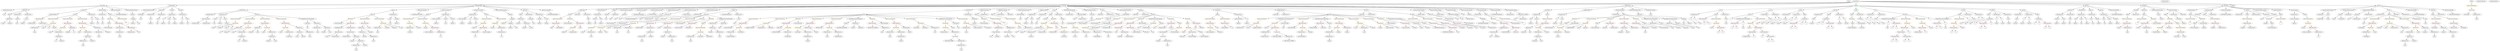 strict digraph {
	graph [bb="0,0,34940,828"];
	node [label="\N"];
	Enter	[height=0.5,
		pos="25931,810",
		width=0.83628];
	IndexAccess_Unnamed_1	[color=black,
		height=0.5,
		label=IndexAccess,
		pos="21533,234",
		width=1.6402];
	Identifier_payments_1	[color=black,
		height=0.5,
		label=payments,
		pos="21487,162",
		width=1.2798];
	IndexAccess_Unnamed_1 -> Identifier_payments_1	[pos="e,21498,179.79 21521,216.05 21516,208.06 21510,198.33 21504,189.4"];
	Identifier_dest_1	[color=black,
		height=0.5,
		label=dest,
		pos="21578,162",
		width=0.75];
	IndexAccess_Unnamed_1 -> Identifier_dest_1	[pos="e,21567,178.83 21543,216.05 21549,207.73 21555,197.54 21561,188.32"];
	BinaryOperation_Unnamed_35	[color=brown,
		height=0.5,
		label=BinaryOperation,
		pos="3419.6,450",
		width=1.9867];
	IndexAccess_Unnamed_11	[color=black,
		height=0.5,
		label=IndexAccess,
		pos="3284.6,378",
		width=1.6402];
	BinaryOperation_Unnamed_35 -> IndexAccess_Unnamed_11	[pos="e,3313.4,393.94 3389.3,433.29 3369.9,423.22 3344.5,410.05 3323.6,399.21"];
	FunctionCall_Unnamed_13	[color=orange,
		height=0.5,
		label=FunctionCall,
		pos="3419.6,378",
		width=1.6125];
	BinaryOperation_Unnamed_35 -> FunctionCall_Unnamed_13	[pos="e,3419.6,396.1 3419.6,431.7 3419.6,424.41 3419.6,415.73 3419.6,407.54"];
	ElementaryTypeName_bool_1	[color=black,
		height=0.5,
		label=bool,
		pos="31713,522",
		width=0.76697];
	FunctionDefinition_transferFrom_1	[color=black,
		height=0.5,
		label=transferFrom,
		pos="3280.6,666",
		width=1.6402];
	ModifierInvocation_onlyPayloadSize_1	[color=black,
		height=0.5,
		label=onlyPayloadSize,
		pos="2856.6,594",
		width=2.0006];
	FunctionDefinition_transferFrom_1 -> ModifierInvocation_onlyPayloadSize_1	[pos="e,2915.4,604.71 3229.4,656.56 3153.8,644.06 3011.8,620.62 2926.5,606.55"];
	ParameterList_Unnamed_38	[color=black,
		height=0.5,
		label=ParameterList,
		pos="3073.6,594",
		width=1.7095];
	FunctionDefinition_transferFrom_1 -> ParameterList_Unnamed_38	[pos="e,3112.9,608.29 3242.1,652 3208.8,640.71 3160.2,624.29 3123.8,611.97"];
	Block_Unnamed_30	[color=black,
		height=0.5,
		label=Block,
		pos="3545.6,594",
		width=0.90558];
	FunctionDefinition_transferFrom_1 -> Block_Unnamed_30	[pos="e,3516.5,602.7 3324.1,653.52 3374.3,640.23 3456.5,618.53 3505.4,605.62"];
	VariableDeclaration_decimals	[color=black,
		height=0.5,
		label=decimals,
		pos="32995,594",
		width=1.1967];
	ElementaryTypeName_uint_39	[color=black,
		height=0.5,
		label=uint,
		pos="32882,522",
		width=0.75];
	VariableDeclaration_decimals -> ElementaryTypeName_uint_39	[pos="e,32901,534.93 32971,578.5 32954,567.57 32929,552.52 32910,540.85"];
	NumberLiteral_Unnamed_12	[color=black,
		height=0.5,
		label=NumberLiteral,
		pos="32991,522",
		width=1.765];
	VariableDeclaration_decimals -> NumberLiteral_Unnamed_12	[pos="e,32992,540.1 32994,575.7 32993,568.41 32993,559.73 32992,551.54"];
	BinaryOperation_Unnamed_59	[color=brown,
		height=0.5,
		label=BinaryOperation,
		pos="20092,450",
		width=1.9867];
	BinaryOperation_Unnamed_60	[color=brown,
		height=0.5,
		label=BinaryOperation,
		pos="20345,378",
		width=1.9867];
	BinaryOperation_Unnamed_59 -> BinaryOperation_Unnamed_60	[pos="e,20298,391.93 20139,436 20180,424.41 20242,407.4 20287,394.99"];
	Identifier_endTime_2	[color=black,
		height=0.5,
		label=endTime,
		pos="20478,378",
		width=1.1967];
	BinaryOperation_Unnamed_59 -> Identifier_endTime_2	[pos="e,20446,390.41 20144,437.33 20153,435.44 20163,433.58 20172,432 20284,412.14 20315,421.81 20426,396 20429,395.31 20432,394.52 20435,\
393.68"];
	FunctionCall_Unnamed_28	[color=orange,
		height=0.5,
		label=FunctionCall,
		pos="13207,378",
		width=1.6125];
	NumberLiteral_Unnamed_27	[color=black,
		height=0.5,
		label=NumberLiteral,
		pos="13189,306",
		width=1.765];
	FunctionCall_Unnamed_28 -> NumberLiteral_Unnamed_27	[pos="e,13193,324.1 13202,359.7 13200,352.32 13198,343.52 13196,335.25"];
	MemberAccess_Unnamed_35	[color=black,
		height=0.5,
		label=MemberAccess,
		pos="13340,306",
		width=1.9174];
	FunctionCall_Unnamed_28 -> MemberAccess_Unnamed_35	[pos="e,13310,322.48 13235,361.98 13254,352.02 13279,338.8 13300,327.82"];
	Parameter_owner_txorigin36	[color=black,
		height=0.5,
		label=owner_txorigin36,
		pos="32154,522",
		width=2.0976];
	ElementaryTypeName_address_3	[color=black,
		height=0.5,
		label=address,
		pos="32154,450",
		width=1.0996];
	Parameter_owner_txorigin36 -> ElementaryTypeName_address_3	[pos="e,32154,468.1 32154,503.7 32154,496.41 32154,487.73 32154,479.54"];
	Parameter_None_8	[color=black,
		height=0.5,
		label=None,
		pos="2148.6,522",
		width=0.85014];
	ElementaryTypeName_uint_16	[color=black,
		height=0.5,
		label=uint,
		pos="2144.6,450",
		width=0.75];
	Parameter_None_8 -> ElementaryTypeName_uint_16	[pos="e,2145.6,468.1 2147.6,503.7 2147.2,496.41 2146.7,487.73 2146.2,479.54"];
	IfStatement_Unnamed_11	[color=orange,
		height=0.5,
		label=IfStatement,
		pos="13780,522",
		width=1.4739];
	ThrowStatement_Unnamed_10	[color=black,
		height=0.5,
		label=ThrowStatement,
		pos="13780,450",
		width=2.0006];
	IfStatement_Unnamed_11 -> ThrowStatement_Unnamed_10	[pos="e,13780,468.1 13780,503.7 13780,496.41 13780,487.73 13780,479.54"];
	BinaryOperation_Unnamed_52	[color=brown,
		height=0.5,
		label=BinaryOperation,
		pos="13955,450",
		width=1.9867];
	IfStatement_Unnamed_11 -> BinaryOperation_Unnamed_52	[pos="e,13918,465.73 13813,507.67 13840,497 13877,481.9 13907,469.97"];
	FunctionCall_Unnamed_25	[color=orange,
		height=0.5,
		label=FunctionCall,
		pos="16914,378",
		width=1.6125];
	Identifier__skinCoinAddress	[color=black,
		height=0.5,
		label=_skinCoinAddress,
		pos="16916,306",
		width=2.2224];
	FunctionCall_Unnamed_25 -> Identifier__skinCoinAddress	[pos="e,16915,324.1 16914,359.7 16914,352.41 16915,343.73 16915,335.54"];
	Identifier_SkinCoin	[color=black,
		height=0.5,
		label=SkinCoin,
		pos="17059,306",
		width=1.2521];
	FunctionCall_Unnamed_25 -> Identifier_SkinCoin	[pos="e,17031,320.47 16944,362.33 16966,351.57 16997,336.89 17021,325.36"];
	Identifier_require_2	[color=black,
		height=0.5,
		label=require,
		pos="5936.6,378",
		width=1.0026];
	Identifier_b_1	[color=black,
		height=0.5,
		label=b,
		pos="24671,234",
		width=0.75];
	Parameter_b_2	[color=black,
		height=0.5,
		label=b,
		pos="23656,522",
		width=0.75];
	ElementaryTypeName_uint_9	[color=black,
		height=0.5,
		label=uint,
		pos="23721,450",
		width=0.75];
	Parameter_b_2 -> ElementaryTypeName_uint_9	[pos="e,23707,465.82 23669,506.15 23678,496.87 23689,484.73 23699,474.19"];
	Identifier_COIN_PER_ETHER	[color=black,
		height=0.5,
		label=COIN_PER_ETHER,
		pos="13251,162",
		width=2.5273];
	Identifier_receiver	[color=black,
		height=0.5,
		label=receiver,
		pos="5719.6,306",
		width=1.0996];
	ElementaryTypeName_uint_48	[color=black,
		height=0.5,
		label=uint,
		pos="15039,522",
		width=0.75];
	Identifier_backers	[color=black,
		height=0.5,
		label=backers,
		pos="11897,378",
		width=1.0996];
	Identifier__from_4	[color=black,
		height=0.5,
		label=_from,
		pos="2911.6,378",
		width=0.93331];
	FunctionDefinition_approve_1	[color=black,
		height=0.5,
		label=approve,
		pos="5496.6,666",
		width=1.1412];
	Block_Unnamed_33	[color=black,
		height=0.5,
		label=Block,
		pos="5208.6,594",
		width=0.90558];
	FunctionDefinition_approve_1 -> Block_Unnamed_33	[pos="e,5238.1,602.17 5461.3,656.42 5407.6,643.37 5305.7,618.61 5249.1,604.85"];
	ParameterList_Unnamed_41	[color=black,
		height=0.5,
		label=ParameterList,
		pos="5496.6,594",
		width=1.7095];
	FunctionDefinition_approve_1 -> ParameterList_Unnamed_41	[pos="e,5496.6,612.1 5496.6,647.7 5496.6,640.41 5496.6,631.73 5496.6,623.54"];
	stringLiteral_Unnamed	[color=black,
		height=0.5,
		label=stringLiteral,
		pos="32497,522",
		width=1.5016];
	ParameterList_Unnamed_13	[color=black,
		height=0.5,
		label=ParameterList,
		pos="25474,594",
		width=1.7095];
	Parameter_None_6	[color=black,
		height=0.5,
		label=None,
		pos="25420,522",
		width=0.85014];
	ParameterList_Unnamed_13 -> Parameter_None_6	[pos="e,25432,538.83 25461,576.05 25454,567.56 25446,557.11 25439,547.73"];
	Identifier_remains_6	[color=black,
		height=0.5,
		label=remains,
		pos="19326,378",
		width=1.0858];
	Identifier_COIN_PER_ETHER_1	[color=black,
		height=0.5,
		label=COIN_PER_ETHER,
		pos="17854,234",
		width=2.5273];
	ElementaryTypeName_var	[color=black,
		height=0.5,
		label=var,
		pos="4264.6,378",
		width=0.75];
	ElementaryTypeName_uint_52	[color=black,
		height=0.5,
		label=uint,
		pos="8583.6,522",
		width=0.75];
	Identifier_beneficiary	[color=black,
		height=0.5,
		label=beneficiary,
		pos="12006,378",
		width=1.4184];
	Block_Unnamed_45	[color=black,
		height=0.5,
		label=Block,
		pos="16597,450",
		width=0.90558];
	IfStatement_Unnamed_17	[color=orange,
		height=0.5,
		label=IfStatement,
		pos="16609,378",
		width=1.4739];
	Block_Unnamed_45 -> IfStatement_Unnamed_17	[pos="e,16606,396.1 16600,431.7 16601,424.32 16602,415.52 16604,407.25"];
	BinaryOperation_Unnamed_21	[color=brown,
		height=0.5,
		label=BinaryOperation,
		pos="30417,450",
		width=1.9867];
	FunctionCall_Unnamed_5	[color=orange,
		height=0.5,
		label=FunctionCall,
		pos="30290,378",
		width=1.6125];
	BinaryOperation_Unnamed_21 -> FunctionCall_Unnamed_5	[pos="e,30317,394.1 30388,433.12 30370,423.2 30346,410.33 30327,399.63"];
	Identifier_newOwner	[color=black,
		height=0.5,
		label=newOwner,
		pos="30417,378",
		width=1.4046];
	BinaryOperation_Unnamed_21 -> Identifier_newOwner	[pos="e,30417,396.1 30417,431.7 30417,424.41 30417,415.73 30417,407.54"];
	Identifier_LogReceivedETH	[color=black,
		height=0.5,
		label=LogReceivedETH,
		pos="10453,378",
		width=2.1669];
	ExpressionStatement_Unnamed_50	[color=orange,
		height=0.5,
		label=ExpressionStatement,
		pos="7764.6,522",
		width=2.458];
	BinaryOperation_Unnamed_77	[color=brown,
		height=0.5,
		label=BinaryOperation,
		pos="7742.6,450",
		width=1.9867];
	ExpressionStatement_Unnamed_50 -> BinaryOperation_Unnamed_77	[pos="e,7748,468.1 7759.2,503.7 7756.8,496.24 7754,487.32 7751.4,478.97"];
	Identifier_b_11	[color=black,
		height=0.5,
		label=b,
		pos="27781,378",
		width=0.75];
	Parameter_from	[color=black,
		height=0.5,
		label=from,
		pos="29128,522",
		width=0.7947];
	ElementaryTypeName_address_10	[color=black,
		height=0.5,
		label=address,
		pos="29123,450",
		width=1.0996];
	Parameter_from -> ElementaryTypeName_address_10	[pos="e,29124,468.1 29126,503.7 29126,496.41 29125,487.73 29125,479.54"];
	FunctionCall_Unnamed_17	[color=orange,
		height=0.5,
		label=FunctionCall,
		pos="6733.6,450",
		width=1.6125];
	Identifier_require_1	[color=black,
		height=0.5,
		label=require,
		pos="6599.6,378",
		width=1.0026];
	FunctionCall_Unnamed_17 -> Identifier_require_1	[pos="e,6623.8,391.65 6704.8,433.98 6684,423.09 6655.7,408.32 6633.7,396.83"];
	BinaryOperation_Unnamed_39	[color=brown,
		height=0.5,
		label=BinaryOperation,
		pos="6725.6,378",
		width=1.9867];
	FunctionCall_Unnamed_17 -> BinaryOperation_Unnamed_39	[pos="e,6727.5,396.1 6731.6,431.7 6730.8,424.41 6729.8,415.73 6728.9,407.54"];
	ElementaryTypeName_address_39	[color=black,
		height=0.5,
		label=address,
		pos="13626,450",
		width=1.0996];
	Identifier_b_13	[color=black,
		height=0.5,
		label=b,
		pos="25630,378",
		width=0.75];
	IfStatement_Unnamed_3	[color=orange,
		height=0.5,
		label=IfStatement,
		pos="31812,522",
		width=1.4739];
	Identifier_stopped	[color=black,
		height=0.5,
		label=stopped,
		pos="31761,450",
		width=1.1412];
	IfStatement_Unnamed_3 -> Identifier_stopped	[pos="e,31772,467.31 31799,504.05 31793,495.77 31786,485.62 31779,476.42"];
	Block_Unnamed_15	[color=black,
		height=0.5,
		label=Block,
		pos="31853,450",
		width=0.90558];
	IfStatement_Unnamed_3 -> Block_Unnamed_15	[pos="e,31843,467.31 31822,504.05 31826,495.94 31832,486.04 31837,477.01"];
	BinaryOperation_Unnamed_38	[color=brown,
		height=0.5,
		label=BinaryOperation,
		pos="2830.6,522",
		width=1.9867];
	ModifierInvocation_onlyPayloadSize_1 -> BinaryOperation_Unnamed_38	[pos="e,2836.9,540.1 2850.2,575.7 2847.4,568.15 2844,559.12 2840.9,550.68"];
	ElementaryTypeName_address_1	[color=black,
		height=0.5,
		label=address,
		pos="30629,450",
		width=1.0996];
	InheritanceSpecifier_Unnamed_3	[color=black,
		height=0.5,
		label=InheritanceSpecifier,
		pos="5955.6,666",
		width=2.3333];
	UserDefinedTypeName_Unnamed_3	[color=black,
		height=0.5,
		label=UserDefinedTypeName,
		pos="5814.6,594",
		width=2.7214];
	InheritanceSpecifier_Unnamed_3 -> UserDefinedTypeName_Unnamed_3	[pos="e,5847.3,611.23 5923.2,648.94 5903.7,639.23 5878.5,626.73 5857.3,616.21"];
	ParameterList_Unnamed_25	[color=black,
		height=0.5,
		label=ParameterList,
		pos="2348.6,594",
		width=1.7095];
	VariableDeclaration_to	[color=black,
		height=0.5,
		label=to,
		pos="2236.6,522",
		width=0.75];
	ParameterList_Unnamed_25 -> VariableDeclaration_to	[pos="e,2255.7,534.96 2323.5,577.29 2306.2,566.53 2283.3,552.22 2265.4,540.99"];
	VariableDeclaration_value	[color=black,
		height=0.5,
		label=value,
		pos="2318.6,522",
		width=0.82242];
	ParameterList_Unnamed_25 -> VariableDeclaration_value	[pos="e,2325.7,539.62 2341.2,575.7 2337.9,567.95 2333.9,558.64 2330.2,550.02"];
	VariableDeclaration_from	[color=black,
		height=0.5,
		label=from,
		pos="2396.6,522",
		width=0.7947];
	ParameterList_Unnamed_25 -> VariableDeclaration_from	[pos="e,2385.7,538.83 2360.2,576.05 2365.9,567.73 2372.9,557.54 2379.2,548.32"];
	Identifier_b_16	[color=black,
		height=0.5,
		label=b,
		pos="28538,450",
		width=0.75];
	Block_Unnamed_9	[color=black,
		height=0.5,
		label=Block,
		pos="25974,450",
		width=0.90558];
	ThrowStatement_Unnamed	[color=black,
		height=0.5,
		label=ThrowStatement,
		pos="25967,378",
		width=2.0006];
	Block_Unnamed_9 -> ThrowStatement_Unnamed	[pos="e,25968,396.1 25972,431.7 25971,424.41 25970,415.73 25969,407.54"];
	Identifier_now_2	[color=black,
		height=0.5,
		label=now,
		pos="13877,234",
		width=0.75];
	ElementaryTypeName_address_40	[color=black,
		height=0.5,
		label=address,
		pos="8195.6,450",
		width=1.0996];
	Identifier_coinSentToEther_7	[color=black,
		height=0.5,
		label=coinSentToEther,
		pos="18067,378",
		width=2.0422];
	ElementaryTypeName_uint_40	[color=black,
		height=0.5,
		label=uint,
		pos="33918,450",
		width=0.75];
	Identifier_etherReceived_2	[color=black,
		height=0.5,
		label=etherReceived,
		pos="10612,378",
		width=1.7511];
	Parameter_b_5	[color=black,
		height=0.5,
		label=b,
		pos="28012,522",
		width=0.75];
	ElementaryTypeName_uint64_4	[color=black,
		height=0.5,
		label=uint64,
		pos="28012,450",
		width=0.91945];
	Parameter_b_5 -> ElementaryTypeName_uint64_4	[pos="e,28012,468.1 28012,503.7 28012,496.41 28012,487.73 28012,479.54"];
	ElementaryTypeName_address_36	[color=black,
		height=0.5,
		label=address,
		pos="8365.6,450",
		width=1.0996];
	TupleExpression_Unnamed_4	[color=black,
		height=0.5,
		label=TupleExpression,
		pos="13967,378",
		width=2.0422];
	BinaryOperation_Unnamed_54	[color=brown,
		height=0.5,
		label=BinaryOperation,
		pos="13952,306",
		width=1.9867];
	TupleExpression_Unnamed_4 -> BinaryOperation_Unnamed_54	[pos="e,13955,324.1 13963,359.7 13961,352.32 13959,343.52 13958,335.25"];
	Identifier_coinSentToEther	[color=black,
		height=0.5,
		label=coinSentToEther,
		pos="21069,306",
		width=2.0422];
	Parameter_owner_txorigin25	[color=black,
		height=0.5,
		label=owner_txorigin25,
		pos="6074.6,522",
		width=2.0976];
	ElementaryTypeName_address_29	[color=black,
		height=0.5,
		label=address,
		pos="6074.6,450",
		width=1.0996];
	Parameter_owner_txorigin25 -> ElementaryTypeName_address_29	[pos="e,6074.6,468.1 6074.6,503.7 6074.6,496.41 6074.6,487.73 6074.6,479.54"];
	UserDefinedTypeName_Unnamed	[color=black,
		height=0.5,
		label=UserDefinedTypeName,
		pos="31208,594",
		width=2.7214];
	Identifier_payment	[color=black,
		height=0.5,
		label=payment,
		pos="22449,378",
		width=1.1689];
	ElementaryTypeName_uint_43	[color=black,
		height=0.5,
		label=uint,
		pos="8439.6,522",
		width=0.75];
	BinaryOperation_Unnamed_68	[color=brown,
		height=0.5,
		label=BinaryOperation,
		pos="16719,450",
		width=1.9867];
	Identifier_now_6	[color=black,
		height=0.5,
		label=now,
		pos="16707,378",
		width=0.75];
	BinaryOperation_Unnamed_68 -> Identifier_now_6	[pos="e,16710,396.1 16716,431.7 16714,424.32 16713,415.52 16711,407.25"];
	Identifier_endTime_3	[color=black,
		height=0.5,
		label=endTime,
		pos="16795,378",
		width=1.1967];
	BinaryOperation_Unnamed_68 -> Identifier_endTime_3	[pos="e,16777,394.75 16737,432.41 16746,423.41 16759,412.15 16769,402.29"];
	Block_Unnamed_50	[color=black,
		height=0.5,
		label=Block,
		pos="7936.6,594",
		width=0.90558];
	Block_Unnamed_50 -> ExpressionStatement_Unnamed_50	[pos="e,7803,538.62 7910.8,582.52 7885.2,572.07 7845.1,555.76 7813.4,542.85"];
	IfStatement_Unnamed_23	[color=orange,
		height=0.5,
		label=IfStatement,
		pos="7936.6,522",
		width=1.4739];
	Block_Unnamed_50 -> IfStatement_Unnamed_23	[pos="e,7936.6,540.1 7936.6,575.7 7936.6,568.41 7936.6,559.73 7936.6,551.54"];
	StateVariableDeclaration_Unnamed_6	[color=black,
		height=0.5,
		label=StateVariableDeclaration,
		pos="32600,666",
		width=2.8184];
	stringLiteral_Unnamed_1	[color=black,
		height=0.5,
		label=stringLiteral,
		pos="32498,594",
		width=1.5016];
	StateVariableDeclaration_Unnamed_6 -> stringLiteral_Unnamed_1	[pos="e,32520,610.59 32575,648.05 32561,638.69 32544,626.96 32530,616.91"];
	VariableDeclaration_name	[color=black,
		height=0.5,
		label=name,
		pos="32600,594",
		width=0.83628];
	StateVariableDeclaration_Unnamed_6 -> VariableDeclaration_name	[pos="e,32600,612.1 32600,647.7 32600,640.41 32600,631.73 32600,623.54"];
	MemberAccess_Unnamed_46	[color=black,
		height=0.5,
		label=MemberAccess,
		pos="12426,306",
		width=1.9174];
	Identifier_msg_19	[color=black,
		height=0.5,
		label=msg,
		pos="12426,234",
		width=0.75];
	MemberAccess_Unnamed_46 -> Identifier_msg_19	[pos="e,12426,252.1 12426,287.7 12426,280.41 12426,271.73 12426,263.54"];
	ExpressionStatement_Unnamed_19	[color=orange,
		height=0.5,
		label=ExpressionStatement,
		pos="730.59,522",
		width=2.458];
	FunctionCall_Unnamed_12	[color=orange,
		height=0.5,
		label=FunctionCall,
		pos="730.59,450",
		width=1.6125];
	ExpressionStatement_Unnamed_19 -> FunctionCall_Unnamed_12	[pos="e,730.59,468.1 730.59,503.7 730.59,496.41 730.59,487.73 730.59,479.54"];
	ParameterList_Unnamed_34	[color=black,
		height=0.5,
		label=ParameterList,
		pos="1399.6,594",
		width=1.7095];
	Parameter_size	[color=black,
		height=0.5,
		label=size,
		pos="1413.6,522",
		width=0.75];
	ParameterList_Unnamed_34 -> Parameter_size	[pos="e,1410.2,540.1 1403,575.7 1404.5,568.32 1406.3,559.52 1407.9,551.25"];
	FunctionCall_Unnamed_22	[color=orange,
		height=0.5,
		label=FunctionCall,
		pos="33762,378",
		width=1.6125];
	MemberAccess_Unnamed_29	[color=black,
		height=0.5,
		label=MemberAccess,
		pos="33680,306",
		width=1.9174];
	FunctionCall_Unnamed_22 -> MemberAccess_Unnamed_29	[pos="e,33699,323.63 33743,360.76 33732,351.88 33719,340.71 33708,330.85"];
	Identifier__value_10	[color=black,
		height=0.5,
		label=_value,
		pos="33802,306",
		width=0.96103];
	FunctionCall_Unnamed_22 -> Identifier__value_10	[pos="e,33792,323.79 33771,360.05 33776,352.14 33781,342.54 33786,333.69"];
	ExpressionStatement_Unnamed_6	[color=orange,
		height=0.5,
		label=ExpressionStatement,
		pos="30053,522",
		width=2.458];
	Identifier__	[color=black,
		height=0.5,
		label=_,
		pos="29976,450",
		width=0.75];
	ExpressionStatement_Unnamed_6 -> Identifier__	[pos="e,29991,465.19 30034,504.05 30024,494.67 30011,482.9 30000,472.83"];
	MemberAccess_Unnamed_50	[color=black,
		height=0.5,
		label=MemberAccess,
		pos="13510,378",
		width=1.9174];
	Identifier_msg_21	[color=black,
		height=0.5,
		label=msg,
		pos="13510,306",
		width=0.75];
	MemberAccess_Unnamed_50 -> Identifier_msg_21	[pos="e,13510,324.1 13510,359.7 13510,352.41 13510,343.73 13510,335.54"];
	FunctionCall_Unnamed_50	[color=orange,
		height=0.5,
		label=FunctionCall,
		pos="18717,378",
		width=1.6125];
	MemberAccess_Unnamed_64	[color=black,
		height=0.5,
		label=MemberAccess,
		pos="18617,306",
		width=1.9174];
	FunctionCall_Unnamed_50 -> MemberAccess_Unnamed_64	[pos="e,18640,323.31 18694,361.12 18681,351.85 18664,340.01 18649,329.76"];
	Identifier_remains_4	[color=black,
		height=0.5,
		label=remains,
		pos="18743,306",
		width=1.0858];
	FunctionCall_Unnamed_50 -> Identifier_remains_4	[pos="e,18736,324.1 18723,359.7 18726,352.15 18729,343.12 18732,334.68"];
	Parameter_None_9	[color=black,
		height=0.5,
		label=None,
		pos="29041,522",
		width=0.85014];
	ElementaryTypeName_uint_19	[color=black,
		height=0.5,
		label=uint,
		pos="29038,450",
		width=0.75];
	Parameter_None_9 -> ElementaryTypeName_uint_19	[pos="e,29038,468.1 29040,503.7 29040,496.41 29039,487.73 29039,479.54"];
	MemberAccess_Unnamed_76	[color=black,
		height=0.5,
		label=MemberAccess,
		pos="9621.6,234",
		width=1.9174];
	Identifier_msg_26	[color=black,
		height=0.5,
		label=msg,
		pos="9621.6,162",
		width=0.75];
	MemberAccess_Unnamed_76 -> Identifier_msg_26	[pos="e,9621.6,180.1 9621.6,215.7 9621.6,208.41 9621.6,199.73 9621.6,191.54"];
	ModifierInvocation_onlyOwner_9	[color=black,
		height=0.5,
		label=onlyOwner,
		pos="17977,594",
		width=1.4323];
	BinaryOperation_Unnamed_8	[color=brown,
		height=0.5,
		label=BinaryOperation,
		pos="26626,306",
		width=1.9867];
	BinaryOperation_Unnamed_10	[color=brown,
		height=0.5,
		label=BinaryOperation,
		pos="26545,234",
		width=1.9867];
	BinaryOperation_Unnamed_8 -> BinaryOperation_Unnamed_10	[pos="e,26564,251.71 26606,288.41 26596,279.67 26584,268.79 26573,259.13"];
	BinaryOperation_Unnamed_9	[color=brown,
		height=0.5,
		label=BinaryOperation,
		pos="26706,234",
		width=1.9867];
	BinaryOperation_Unnamed_8 -> BinaryOperation_Unnamed_9	[pos="e,26686,251.71 26645,288.41 26655,279.67 26667,268.79 26678,259.13"];
	IndexAccess_Unnamed_19	[color=black,
		height=0.5,
		label=IndexAccess,
		pos="5024.6,378",
		width=1.6402];
	IndexAccess_Unnamed_20	[color=black,
		height=0.5,
		label=IndexAccess,
		pos="5035.6,306",
		width=1.6402];
	IndexAccess_Unnamed_19 -> IndexAccess_Unnamed_20	[pos="e,5032.9,324.1 5027.3,359.7 5028.5,352.32 5029.8,343.52 5031.1,335.25"];
	Identifier__spender_1	[color=black,
		height=0.5,
		label=_spender,
		pos="5157.6,306",
		width=1.2521];
	IndexAccess_Unnamed_19 -> Identifier__spender_1	[pos="e,5131.4,320.8 5053.1,361.98 5073.1,351.49 5099.9,337.39 5121.3,326.09"];
	Identifier_MIN_CAP	[color=black,
		height=0.5,
		label=MIN_CAP,
		pos="21212,306",
		width=1.4323];
	Identifier_a_5	[color=black,
		height=0.5,
		label=a,
		pos="26509,162",
		width=0.75];
	BinaryOperation_Unnamed_10 -> Identifier_a_5	[pos="e,26517,179.14 26536,215.7 26532,207.75 26527,198.16 26522,189.34"];
	Identifier_b_5	[color=black,
		height=0.5,
		label=b,
		pos="26581,162",
		width=0.75];
	BinaryOperation_Unnamed_10 -> Identifier_b_5	[pos="e,26572,179.14 26553,215.7 26558,207.75 26563,198.16 26567,189.34"];
	ElementaryTypeName_address_38	[color=black,
		height=0.5,
		label=address,
		pos="17426,450",
		width=1.0996];
	ElementaryTypeName_uint64_1	[color=black,
		height=0.5,
		label=uint64,
		pos="24999,450",
		width=0.91945];
	ElementaryTypeName_address_23	[color=black,
		height=0.5,
		label=address,
		pos="7105.6,378",
		width=1.0996];
	MemberAccess_Unnamed_26	[color=black,
		height=0.5,
		label=MemberAccess,
		pos="5258.6,378",
		width=1.9174];
	Identifier_msg_11	[color=black,
		height=0.5,
		label=msg,
		pos="5258.6,306",
		width=0.75];
	MemberAccess_Unnamed_26 -> Identifier_msg_11	[pos="e,5258.6,324.1 5258.6,359.7 5258.6,352.41 5258.6,343.73 5258.6,335.54"];
	Block_Unnamed_3	[color=black,
		height=0.5,
		label=Block,
		pos="27452,594",
		width=0.90558];
	VariableDeclarationStatement_Unnamed_2	[color=black,
		height=0.5,
		label=VariableDeclarationStatement,
		pos="27218,522",
		width=3.3174];
	Block_Unnamed_3 -> VariableDeclarationStatement_Unnamed_2	[pos="e,27270,538.65 27423,584.56 27388,574.05 27327,555.81 27281,541.9"];
	ExpressionStatement_Unnamed_4	[color=orange,
		height=0.5,
		label=ExpressionStatement,
		pos="27444,522",
		width=2.458];
	Block_Unnamed_3 -> ExpressionStatement_Unnamed_4	[pos="e,27446,540.1 27450,575.7 27449,568.41 27448,559.73 27447,551.54"];
	Identifier_c_5	[color=black,
		height=0.5,
		label=c,
		pos="27577,522",
		width=0.75];
	Block_Unnamed_3 -> Identifier_c_5	[pos="e,27556,534.25 27474,580.49 27494,569.15 27524,552.35 27547,539.83"];
	Identifier_multisigEther_1	[color=black,
		height=0.5,
		label=multisigEther,
		pos="15353,234",
		width=1.6264];
	ElementaryTypeName_uint_8	[color=black,
		height=0.5,
		label=uint,
		pos="23793,450",
		width=0.75];
	MemberAccess_Unnamed_63	[color=black,
		height=0.5,
		label=MemberAccess,
		pos="18862,378",
		width=1.9174];
	Identifier_backer_4	[color=black,
		height=0.5,
		label=backer,
		pos="18862,306",
		width=0.98875];
	MemberAccess_Unnamed_63 -> Identifier_backer_4	[pos="e,18862,324.1 18862,359.7 18862,352.41 18862,343.73 18862,335.54"];
	BinaryOperation_Unnamed_72	[color=brown,
		height=0.5,
		label=BinaryOperation,
		pos="15639,378",
		width=1.9867];
	Identifier_now_7	[color=black,
		height=0.5,
		label=now,
		pos="15623,306",
		width=0.75];
	BinaryOperation_Unnamed_72 -> Identifier_now_7	[pos="e,15626,324.1 15635,359.7 15633,352.32 15631,343.52 15629,335.25"];
	BinaryOperation_Unnamed_73	[color=brown,
		height=0.5,
		label=BinaryOperation,
		pos="15740,306",
		width=1.9867];
	BinaryOperation_Unnamed_72 -> BinaryOperation_Unnamed_73	[pos="e,15716,323.31 15662,360.59 15676,351.37 15692,339.74 15707,329.66"];
	Identifier_amount_5	[color=black,
		height=0.5,
		label=amount,
		pos="14657,522",
		width=1.0581];
	FunctionDefinition_setMultisig	[color=black,
		height=0.5,
		label=setMultisig,
		pos="8114.6,666",
		width=1.4046];
	FunctionDefinition_setMultisig -> Block_Unnamed_50	[pos="e,7962.5,605.21 8081.5,652 8050.8,639.9 8005,621.91 7973.2,609.39"];
	ModifierInvocation_onlyOwner_7	[color=black,
		height=0.5,
		label=onlyOwner,
		pos="8049.6,594",
		width=1.4323];
	FunctionDefinition_setMultisig -> ModifierInvocation_onlyOwner_7	[pos="e,8064.9,611.47 8099.2,648.41 8091.3,639.87 8081.4,629.28 8072.6,619.79"];
	ParameterList_Unnamed_59	[color=black,
		height=0.5,
		label=ParameterList,
		pos="8180.6,594",
		width=1.7095];
	FunctionDefinition_setMultisig -> ParameterList_Unnamed_59	[pos="e,8165.1,611.47 8130.2,648.41 8138.3,639.87 8148.3,629.28 8157.2,619.79"];
	Parameter_None_3	[color=black,
		height=0.5,
		label=None,
		pos="27653,522",
		width=0.85014];
	ElementaryTypeName_uint_13	[color=black,
		height=0.5,
		label=uint,
		pos="27484,450",
		width=0.75];
	Parameter_None_3 -> ElementaryTypeName_uint_13	[pos="e,27505,461.32 27629,510.62 27623,508.41 27618,506.1 27613,504 27572,487.33 27560,485.47 27520,468 27518,467.35 27517,466.68 27515,\
465.99"];
	Identifier___3	[color=black,
		height=0.5,
		label=_,
		pos="1734.6,450",
		width=0.75];
	ParameterList_Unnamed_2	[color=black,
		height=0.5,
		label=ParameterList,
		pos="26229,594",
		width=1.7095];
	Parameter_b_1	[color=black,
		height=0.5,
		label=b,
		pos="26184,522",
		width=0.75];
	ParameterList_Unnamed_2 -> Parameter_b_1	[pos="e,26194,538.83 26218,576.05 26212,567.73 26206,557.54 26200,548.32"];
	Parameter_a_1	[color=black,
		height=0.5,
		label=a,
		pos="26256,522",
		width=0.75];
	ParameterList_Unnamed_2 -> Parameter_a_1	[pos="e,26249,539.62 26235,575.7 26238,568.04 26242,558.85 26245,550.3"];
	ElementaryTypeName_uint_6	[color=black,
		height=0.5,
		label=uint,
		pos="26428,450",
		width=0.75];
	UsingForDeclaration_Unnamed_1	[color=black,
		height=0.5,
		label=UsingForDeclaration,
		pos="144.59,666",
		width=2.4303];
	ElementaryTypeName_uint_28	[color=black,
		height=0.5,
		label=uint,
		pos="56.589,594",
		width=0.75];
	UsingForDeclaration_Unnamed_1 -> ElementaryTypeName_uint_28	[pos="e,73.576,608.51 123.29,648.05 111.01,638.29 95.48,625.94 82.497,615.61"];
	IfStatement_Unnamed_19	[color=orange,
		height=0.5,
		label=IfStatement,
		pos="15618,522",
		width=1.4739];
	ThrowStatement_Unnamed_16	[color=black,
		height=0.5,
		label=ThrowStatement,
		pos="15332,450",
		width=2.0006];
	IfStatement_Unnamed_19 -> ThrowStatement_Unnamed_16	[pos="e,15384,462.8 15578,509.82 15570,507.83 15563,505.82 15556,504 15502,490.19 15440,475.68 15395,465.33"];
	UnaryOperation_Unnamed_3	[color=black,
		height=0.5,
		label=UnaryOperation,
		pos="15492,450",
		width=1.9452];
	IfStatement_Unnamed_19 -> UnaryOperation_Unnamed_3	[pos="e,15520,466.8 15591,506.15 15573,496.31 15550,483.24 15530,472.3"];
	FunctionDefinition_sub	[color=black,
		height=0.5,
		label=sub,
		pos="24080,666",
		width=0.75];
	ParameterList_Unnamed_4	[color=black,
		height=0.5,
		label=ParameterList,
		pos="23728,594",
		width=1.7095];
	FunctionDefinition_sub -> ParameterList_Unnamed_4	[pos="e,23778,604.93 24054,659.85 23998,648.82 23867,622.66 23789,607.14"];
	Block_Unnamed_2	[color=black,
		height=0.5,
		label=Block,
		pos="24023,594",
		width=0.90558];
	FunctionDefinition_sub -> Block_Unnamed_2	[pos="e,24035,610.64 24067,649.81 24060,640.94 24051,629.55 24042,619.45"];
	ParameterList_Unnamed_5	[color=black,
		height=0.5,
		label=ParameterList,
		pos="24148,594",
		width=1.7095];
	FunctionDefinition_sub -> ParameterList_Unnamed_5	[pos="e,24131,611.7 24094,650.5 24102,641.67 24113,630.17 24123,619.92"];
	Identifier__to_1	[color=black,
		height=0.5,
		label=_to,
		pos="748.59,162",
		width=0.75];
	VariableDeclaration_coin	[color=black,
		height=0.5,
		label=coin,
		pos="9197.6,594",
		width=0.75];
	UserDefinedTypeName_Unnamed_9	[color=black,
		height=0.5,
		label=UserDefinedTypeName,
		pos="8800.6,522",
		width=2.7214];
	VariableDeclaration_coin -> UserDefinedTypeName_Unnamed_9	[pos="e,8872.5,534.6 9177.1,582.02 9172.1,579.73 9166.8,577.55 9161.6,576 9052.4,543.29 9020.3,556.95 8907.6,540 8899.9,538.84 8891.9,\
537.61 8883.8,536.36"];
	EventDefinition_LogCoinsEmited	[color=black,
		height=0.5,
		label=LogCoinsEmited,
		pos="8387.6,666",
		width=2.0422];
	ParameterList_Unnamed_50	[color=black,
		height=0.5,
		label=ParameterList,
		pos="8321.6,594",
		width=1.7095];
	EventDefinition_LogCoinsEmited -> ParameterList_Unnamed_50	[pos="e,8337.4,611.79 8371.6,648.05 8363.7,639.63 8353.9,629.28 8345.1,619.97"];
	BinaryOperation_Unnamed_14	[color=brown,
		height=0.5,
		label=BinaryOperation,
		pos="27388,378",
		width=1.9867];
	Identifier_c_4	[color=black,
		height=0.5,
		label=c,
		pos="27352,306",
		width=0.75];
	BinaryOperation_Unnamed_14 -> Identifier_c_4	[pos="e,27360,323.14 27379,359.7 27375,351.75 27370,342.16 27365,333.34"];
	Identifier_a_9	[color=black,
		height=0.5,
		label=a,
		pos="27424,306",
		width=0.75];
	BinaryOperation_Unnamed_14 -> Identifier_a_9	[pos="e,27415,323.14 27396,359.7 27401,351.75 27406,342.16 27410,333.34"];
	ParameterList_Unnamed_33	[color=black,
		height=0.5,
		label=ParameterList,
		pos="22602,594",
		width=1.7095];
	Identifier_owner_6	[color=black,
		height=0.5,
		label=owner,
		pos="18983,378",
		width=0.93331];
	TupleExpression_Unnamed_2	[color=black,
		height=0.5,
		label=TupleExpression,
		pos="21049,378",
		width=2.0422];
	BinaryOperation_Unnamed_50	[color=brown,
		height=0.5,
		label=BinaryOperation,
		pos="20906,306",
		width=1.9867];
	TupleExpression_Unnamed_2 -> BinaryOperation_Unnamed_50	[pos="e,20937,322.49 21017,361.46 20996,351.45 20970,338.32 20947,327.46"];
	ModifierInvocation_onlyOwner_1	[color=black,
		height=0.5,
		label=onlyOwner,
		pos="30816,594",
		width=1.4323];
	MemberAccess_Unnamed_7	[color=black,
		height=0.5,
		label=MemberAccess,
		pos="1652.6,378",
		width=1.9174];
	MemberAccess_Unnamed_8	[color=black,
		height=0.5,
		label=MemberAccess,
		pos="1652.6,306",
		width=1.9174];
	MemberAccess_Unnamed_7 -> MemberAccess_Unnamed_8	[pos="e,1652.6,324.1 1652.6,359.7 1652.6,352.41 1652.6,343.73 1652.6,335.54"];
	BinaryOperation_Unnamed_81	[color=brown,
		height=0.5,
		label=BinaryOperation,
		pos="18765,450",
		width=1.9867];
	BinaryOperation_Unnamed_81 -> FunctionCall_Unnamed_50	[pos="e,18728,395.79 18753,432.05 18747,423.97 18741,414.12 18734,405.11"];
	BinaryOperation_Unnamed_81 -> MemberAccess_Unnamed_63	[pos="e,18839,395.39 18787,432.76 18800,423.64 18816,412.1 18830,402.06"];
	NumberLiteral_Unnamed_1	[color=black,
		height=0.5,
		label=NumberLiteral,
		pos="26919,306",
		width=1.765];
	VariableDeclaration_value_1	[color=black,
		height=0.5,
		label=value,
		pos="29538,522",
		width=0.82242];
	ElementaryTypeName_uint_22	[color=black,
		height=0.5,
		label=uint,
		pos="29548,450",
		width=0.75];
	VariableDeclaration_value_1 -> ElementaryTypeName_uint_22	[pos="e,29545,468.1 29540,503.7 29541,496.32 29542,487.52 29544,479.25"];
	IndexAccess_Unnamed_29	[color=black,
		height=0.5,
		label=IndexAccess,
		pos="9925.6,378",
		width=1.6402];
	Identifier_backers_3	[color=black,
		height=0.5,
		label=backers,
		pos="9900.6,306",
		width=1.0996];
	IndexAccess_Unnamed_29 -> Identifier_backers_3	[pos="e,9906.7,324.1 9919.4,359.7 9916.7,352.15 9913.5,343.12 9910.5,334.68"];
	MemberAccess_Unnamed_73	[color=black,
		height=0.5,
		label=MemberAccess,
		pos="10028,306",
		width=1.9174];
	IndexAccess_Unnamed_29 -> MemberAccess_Unnamed_73	[pos="e,10004,323.31 9948.7,361.12 9962.2,351.85 9979.5,340.01 9994.4,329.76"];
	Identifier_msg	[color=black,
		height=0.5,
		label=msg,
		pos="29870,306",
		width=0.75];
	Parameter_dest	[color=black,
		height=0.5,
		label=dest,
		pos="21422,522",
		width=0.75];
	ElementaryTypeName_address_17	[color=black,
		height=0.5,
		label=address,
		pos="21420,450",
		width=1.0996];
	Parameter_dest -> ElementaryTypeName_address_17	[pos="e,21420,468.1 21421,503.7 21421,496.41 21421,487.73 21420,479.54"];
	Identifier_MIN_INVEST_ETHER	[color=black,
		height=0.5,
		label=MIN_INVEST_ETHER,
		pos="12176,378",
		width=2.8045];
	IfStatement_Unnamed_7	[color=orange,
		height=0.5,
		label=IfStatement,
		pos="22039,522",
		width=1.4739];
	Block_Unnamed_25	[color=black,
		height=0.5,
		label=Block,
		pos="21918,450",
		width=0.90558];
	IfStatement_Unnamed_7 -> Block_Unnamed_25	[pos="e,21939,463.65 22013,505.98 21994,495.24 21969,480.72 21949,469.3"];
	UnaryOperation_Unnamed_2	[color=black,
		height=0.5,
		label=UnaryOperation,
		pos="22039,450",
		width=1.9452];
	IfStatement_Unnamed_7 -> UnaryOperation_Unnamed_2	[pos="e,22039,468.1 22039,503.7 22039,496.41 22039,487.73 22039,479.54"];
	NumberLiteral_Unnamed	[color=black,
		height=0.5,
		label=NumberLiteral,
		pos="24446,234",
		width=1.765];
	ElementaryTypeName_string	[color=black,
		height=0.5,
		label=string,
		pos="32600,522",
		width=0.864];
	ParameterList_Unnamed_56	[color=black,
		height=0.5,
		label=ParameterList,
		pos="14596,594",
		width=1.7095];
	Parameter_None_11	[color=black,
		height=0.5,
		label=None,
		pos="14546,522",
		width=0.85014];
	ParameterList_Unnamed_56 -> Parameter_None_11	[pos="e,14557,538.83 14583,576.05 14577,567.65 14570,557.32 14563,548.02"];
	ParameterList_Unnamed_61	[color=black,
		height=0.5,
		label=ParameterList,
		pos="18108,594",
		width=1.7095];
	BinaryOperation_Unnamed_13	[color=brown,
		height=0.5,
		label=BinaryOperation,
		pos="27154,450",
		width=1.9867];
	VariableDeclarationStatement_Unnamed_2 -> BinaryOperation_Unnamed_13	[pos="e,27169,467.62 27202,503.7 27194,495.35 27185,485.18 27176,476.02"];
	VariableDeclaration_c_2	[color=black,
		height=0.5,
		label=c,
		pos="27271,450",
		width=0.75];
	VariableDeclarationStatement_Unnamed_2 -> VariableDeclaration_c_2	[pos="e,27259,466.67 27231,503.7 27237,495.28 27245,485.02 27252,475.79"];
	BinaryOperation_Unnamed_48	[color=brown,
		height=0.5,
		label=BinaryOperation,
		pos="33179,450",
		width=1.9867];
	Identifier_totalSupply_2	[color=black,
		height=0.5,
		label=totalSupply,
		pos="33008,378",
		width=1.4739];
	BinaryOperation_Unnamed_48 -> Identifier_totalSupply_2	[pos="e,33041,392.52 33142,434.15 33116,423.23 33079,408.33 33051,396.77"];
	FunctionCall_Unnamed_23	[color=orange,
		height=0.5,
		label=FunctionCall,
		pos="33137,378",
		width=1.6125];
	BinaryOperation_Unnamed_48 -> FunctionCall_Unnamed_23	[pos="e,33147,396.1 33168,431.7 33164,423.9 33158,414.51 33153,405.83"];
	Parameter__value_1	[color=black,
		height=0.5,
		label=_value,
		pos="2954.6,522",
		width=0.96103];
	ElementaryTypeName_uint_34	[color=black,
		height=0.5,
		label=uint,
		pos="2944.6,450",
		width=0.75];
	Parameter__value_1 -> ElementaryTypeName_uint_34	[pos="e,2947,468.1 2952.1,503.7 2951.1,496.32 2949.8,487.52 2948.6,479.25"];
	Identifier_coinToSend_1	[color=black,
		height=0.5,
		label=coinToSend,
		pos="12798,378",
		width=1.5709];
	Identifier_backer_2	[color=black,
		height=0.5,
		label=backer,
		pos="12705,306",
		width=0.98875];
	Identifier_startTime_1	[color=black,
		height=0.5,
		label=startTime,
		pos="20767,378",
		width=1.266];
	Identifier_multisigEther	[color=black,
		height=0.5,
		label=multisigEther,
		pos="17121,378",
		width=1.6264];
	FunctionCall_Unnamed_8	[color=orange,
		height=0.5,
		label=FunctionCall,
		pos="21825,378",
		width=1.6125];
	MemberAccess_Unnamed_6	[color=black,
		height=0.5,
		label=MemberAccess,
		pos="21804,306",
		width=1.9174];
	FunctionCall_Unnamed_8 -> MemberAccess_Unnamed_6	[pos="e,21809,324.1 21819,359.7 21817,352.24 21814,343.32 21812,334.97"];
	Identifier_payment_2	[color=black,
		height=0.5,
		label=payment,
		pos="21933,306",
		width=1.1689];
	FunctionCall_Unnamed_8 -> Identifier_payment_2	[pos="e,21910,321.46 21849,361.29 21864,351.32 21884,338.3 21901,327.52"];
	NumberLiteral_Unnamed_35	[color=black,
		height=0.5,
		label=NumberLiteral,
		pos="9454.6,378",
		width=1.765];
	ParameterList_Unnamed_21	[color=black,
		height=0.5,
		label=ParameterList,
		pos="31386,594",
		width=1.7095];
	StructDefinition_Backer	[color=black,
		height=0.5,
		label=Backer,
		pos="8553.6,666",
		width=1.0165];
	VariableDeclaration_coinSent	[color=black,
		height=0.5,
		label=coinSent,
		pos="8444.6,594",
		width=1.1967];
	StructDefinition_Backer -> VariableDeclaration_coinSent	[pos="e,8467.2,609.52 8532.1,651.17 8516.2,641.02 8494.5,627.06 8476.7,615.6"];
	VariableDeclaration_weiReceived	[color=black,
		height=0.5,
		label=weiReceived,
		pos="8563.6,594",
		width=1.5986];
	StructDefinition_Backer -> VariableDeclaration_weiReceived	[pos="e,8561.1,612.1 8556.1,647.7 8557.1,640.32 8558.4,631.52 8559.6,623.25"];
	BinaryOperation_Unnamed_47	[color=brown,
		height=0.5,
		label=BinaryOperation,
		pos="33762,450",
		width=1.9867];
	BinaryOperation_Unnamed_47 -> FunctionCall_Unnamed_22	[pos="e,33762,396.1 33762,431.7 33762,424.41 33762,415.73 33762,407.54"];
	IndexAccess_Unnamed_24	[color=black,
		height=0.5,
		label=IndexAccess,
		pos="33897,378",
		width=1.6402];
	BinaryOperation_Unnamed_47 -> IndexAccess_Unnamed_24	[pos="e,33868,393.94 33792,433.29 33811,423.22 33837,410.05 33858,399.21"];
	FunctionDefinition_balanceOf_1	[color=black,
		height=0.5,
		label=balanceOf,
		pos="316.59,666",
		width=1.3491];
	Block_Unnamed_29	[color=black,
		height=0.5,
		label=Block,
		pos="134.59,594",
		width=0.90558];
	FunctionDefinition_balanceOf_1 -> Block_Unnamed_29	[pos="e,160.12,605.74 282.85,652.68 254.21,642.13 212.07,626.42 175.59,612 173.86,611.32 172.1,610.62 170.32,609.9"];
	ParameterList_Unnamed_37	[color=black,
		height=0.5,
		label=ParameterList,
		pos="246.59,594",
		width=1.7095];
	FunctionDefinition_balanceOf_1 -> ParameterList_Unnamed_37	[pos="e,263.22,611.63 300.35,648.76 291.73,640.14 280.95,629.36 271.32,619.73"];
	ParameterList_Unnamed_36	[color=black,
		height=0.5,
		label=ParameterList,
		pos="387.59,594",
		width=1.7095];
	FunctionDefinition_balanceOf_1 -> ParameterList_Unnamed_36	[pos="e,370.72,611.63 333.06,648.76 341.89,640.06 352.95,629.15 362.8,619.43"];
	ParameterList_Unnamed_4 -> Parameter_b_2	[pos="e,23670,537.11 23711,576.41 23701,567.06 23689,555.26 23678,545.13"];
	Parameter_a_2	[color=black,
		height=0.5,
		label=a,
		pos="23728,522",
		width=0.75];
	ParameterList_Unnamed_4 -> Parameter_a_2	[pos="e,23728,540.1 23728,575.7 23728,568.41 23728,559.73 23728,551.54"];
	ParameterList_Unnamed_7	[color=black,
		height=0.5,
		label=ParameterList,
		pos="27572,594",
		width=1.7095];
	ParameterList_Unnamed_7 -> Parameter_None_3	[pos="e,27636,537.34 27591,576.41 27602,566.94 27616,554.95 27627,544.74"];
	Identifier_a_17	[color=black,
		height=0.5,
		label=a,
		pos="28610,450",
		width=0.75];
	Block_Unnamed_13	[color=black,
		height=0.5,
		label=Block,
		pos="30539,450",
		width=0.90558];
	ExpressionStatement_Unnamed_7	[color=orange,
		height=0.5,
		label=ExpressionStatement,
		pos="30574,378",
		width=2.458];
	Block_Unnamed_13 -> ExpressionStatement_Unnamed_7	[pos="e,30565,395.96 30547,432.41 30551,424.59 30556,415.06 30560,406.23"];
	FunctionDefinition_asyncSend	[color=black,
		height=0.5,
		label=asyncSend,
		pos="21650,666",
		width=1.4184];
	ParameterList_Unnamed_32	[color=black,
		height=0.5,
		label=ParameterList,
		pos="21505,594",
		width=1.7095];
	FunctionDefinition_asyncSend -> ParameterList_Unnamed_32	[pos="e,21536,609.99 21620,650.83 21599,640.5 21570,626.35 21546,614.89"];
	Block_Unnamed_21	[color=black,
		height=0.5,
		label=Block,
		pos="21650,594",
		width=0.90558];
	FunctionDefinition_asyncSend -> Block_Unnamed_21	[pos="e,21650,612.1 21650,647.7 21650,640.41 21650,631.73 21650,623.54"];
	ExpressionStatement_Unnamed_56	[color=orange,
		height=0.5,
		label=ExpressionStatement,
		pos="17656,522",
		width=2.458];
	FunctionCall_Unnamed_53	[color=orange,
		height=0.5,
		label=FunctionCall,
		pos="17560,450",
		width=1.6125];
	ExpressionStatement_Unnamed_56 -> FunctionCall_Unnamed_53	[pos="e,17582,466.99 17633,504.41 17620,495.21 17604,483.64 17591,473.63"];
	ExpressionStatement_Unnamed_15	[color=orange,
		height=0.5,
		label=ExpressionStatement,
		pos="22296,522",
		width=2.458];
	FunctionCall_Unnamed_9	[color=orange,
		height=0.5,
		label=FunctionCall,
		pos="22185,450",
		width=1.6125];
	ExpressionStatement_Unnamed_15 -> FunctionCall_Unnamed_9	[pos="e,22209,466.51 22269,504.41 22254,494.9 22235,482.86 22219,472.62"];
	Identifier_remains_1	[color=black,
		height=0.5,
		label=remains,
		pos="16195,162",
		width=1.0858];
	Block_Unnamed_34	[color=black,
		height=0.5,
		label=Block,
		pos="7258.6,594",
		width=0.90558];
	IndexAccess_Unnamed_21	[color=black,
		height=0.5,
		label=IndexAccess,
		pos="7258.6,522",
		width=1.6402];
	Block_Unnamed_34 -> IndexAccess_Unnamed_21	[pos="e,7258.6,540.1 7258.6,575.7 7258.6,568.41 7258.6,559.73 7258.6,551.54"];
	NumberLiteral_Unnamed_28	[color=black,
		height=0.5,
		label=NumberLiteral,
		pos="14734,306",
		width=1.765];
	StateVariableDeclaration_Unnamed_19	[color=black,
		height=0.5,
		label=StateVariableDeclaration,
		pos="8709.6,666",
		width=2.8184];
	VariableDeclaration_endTime	[color=black,
		height=0.5,
		label=endTime,
		pos="8700.6,594",
		width=1.1967];
	StateVariableDeclaration_Unnamed_19 -> VariableDeclaration_endTime	[pos="e,8702.8,612.1 8707.4,647.7 8706.4,640.32 8705.3,631.52 8704.2,623.25"];
	VariableDeclaration_owner	[color=black,
		height=0.5,
		label=owner,
		pos="30282,594",
		width=0.93331];
	ElementaryTypeName_address	[color=black,
		height=0.5,
		label=address,
		pos="30324,522",
		width=1.0996];
	VariableDeclaration_owner -> ElementaryTypeName_address	[pos="e,30314,539.47 30292,576.41 30296,568.3 30302,558.35 30308,549.25"];
	Identifier_etherReceived_3	[color=black,
		height=0.5,
		label=etherReceived,
		pos="17333,378",
		width=1.7511];
	ExpressionStatement_Unnamed_46	[color=orange,
		height=0.5,
		label=ExpressionStatement,
		pos="10521,522",
		width=2.458];
	BinaryOperation_Unnamed_66	[color=brown,
		height=0.5,
		label=BinaryOperation,
		pos="10344,450",
		width=1.9867];
	ExpressionStatement_Unnamed_46 -> BinaryOperation_Unnamed_66	[pos="e,10381,465.77 10481,505.46 10455,494.96 10420,481.04 10391,469.89"];
	NumberLiteral_Unnamed_31	[color=black,
		height=0.5,
		label=NumberLiteral,
		pos="16254,378",
		width=1.765];
	ElementaryTypeName_uint_58	[color=black,
		height=0.5,
		label=uint,
		pos="16145,378",
		width=0.75];
	Conditional_Unnamed	[color=black,
		height=0.5,
		label=Conditional,
		pos="25241,522",
		width=1.4877];
	BinaryOperation_Unnamed_15	[color=brown,
		height=0.5,
		label=BinaryOperation,
		pos="25122,450",
		width=1.9867];
	Conditional_Unnamed -> BinaryOperation_Unnamed_15	[pos="e,25149,466.89 25215,505.81 25198,496.11 25177,483.38 25158,472.63"];
	Identifier_b_10	[color=black,
		height=0.5,
		label=b,
		pos="25239,450",
		width=0.75];
	Conditional_Unnamed -> Identifier_b_10	[pos="e,25239,468.1 25240,503.7 25240,496.41 25240,487.73 25239,479.54"];
	Identifier_a_11	[color=black,
		height=0.5,
		label=a,
		pos="25311,450",
		width=0.75];
	Conditional_Unnamed -> Identifier_a_11	[pos="e,25296,465.57 25257,504.41 25266,495.19 25278,483.58 25288,473.54"];
	ElementaryTypeName_uint_21	[color=black,
		height=0.5,
		label=uint,
		pos="29378,450",
		width=0.75];
	VariableDeclaration_allowed	[color=black,
		height=0.5,
		label=allowed,
		pos="7106.6,594",
		width=1.0858];
	Mapping_Unnamed_2	[color=black,
		height=0.5,
		label=Mapping,
		pos="7120.6,522",
		width=1.2105];
	VariableDeclaration_allowed -> Mapping_Unnamed_2	[pos="e,7117.2,540.1 7110,575.7 7111.5,568.32 7113.3,559.52 7114.9,551.25"];
	UserDefinedTypeName_Unnamed_10	[color=black,
		height=0.5,
		label=UserDefinedTypeName,
		pos="20764,450",
		width=2.7214];
	FunctionCall_Unnamed_52	[color=orange,
		height=0.5,
		label=FunctionCall,
		pos="19326,450",
		width=1.6125];
	FunctionCall_Unnamed_52 -> Identifier_remains_6	[pos="e,19326,396.1 19326,431.7 19326,424.41 19326,415.73 19326,407.54"];
	Identifier_LogCoinsEmited_1	[color=black,
		height=0.5,
		label=LogCoinsEmited,
		pos="19457,378",
		width=2.0422];
	FunctionCall_Unnamed_52 -> Identifier_LogCoinsEmited_1	[pos="e,19427,394.72 19354,433.98 19372,424.09 19397,410.98 19417,400.05"];
	Identifier_this_4	[color=black,
		height=0.5,
		label=this,
		pos="19576,378",
		width=0.75];
	FunctionCall_Unnamed_52 -> Identifier_this_4	[pos="e,19555,389.79 19370,437.79 19377,435.85 19385,433.86 19393,432 19458,415.73 19476,418.47 19540,396 19541,395.45 19543,394.86 19544,\
394.23"];
	Block_Unnamed_22	[color=black,
		height=0.5,
		label=Block,
		pos="22714,594",
		width=0.90558];
	Block_Unnamed_22 -> IfStatement_Unnamed_7	[pos="e,22088,528.67 22689,581.45 22684,579.3 22678,577.32 22673,576 22467,526.92 22409,559.16 22199,540 22166,537.01 22129,533.17 22099,\
529.89"];
	Block_Unnamed_22 -> ExpressionStatement_Unnamed_15	[pos="e,22369,532.33 22689,581.72 22684,579.55 22678,577.5 22673,576 22645,568.49 22483,546.97 22380,533.78"];
	IfStatement_Unnamed_5	[color=orange,
		height=0.5,
		label=IfStatement,
		pos="22501,522",
		width=1.4739];
	Block_Unnamed_22 -> IfStatement_Unnamed_5	[pos="e,22541,534.16 22689,582.19 22683,580.05 22678,577.88 22673,576 22632,561.47 22586,547.29 22551,537.26"];
	ExpressionStatement_Unnamed_14	[color=orange,
		height=0.5,
		label=ExpressionStatement,
		pos="22714,522",
		width=2.458];
	Block_Unnamed_22 -> ExpressionStatement_Unnamed_14	[pos="e,22714,540.1 22714,575.7 22714,568.41 22714,559.73 22714,551.54"];
	IfStatement_Unnamed_6	[color=orange,
		height=0.5,
		label=IfStatement,
		pos="22875,522",
		width=1.4739];
	Block_Unnamed_22 -> IfStatement_Unnamed_6	[pos="e,22843,536.75 22739,582.06 22764,571.17 22803,554.26 22832,541.32"];
	VariableDeclarationStatement_Unnamed_3	[color=black,
		height=0.5,
		label=VariableDeclarationStatement,
		pos="23100,522",
		width=3.3174];
	Block_Unnamed_22 -> VariableDeclarationStatement_Unnamed_3	[pos="e,23025,536.48 22744,587.45 22802,576.99 22929,554.02 23014,538.52"];
	VariableDeclarationStatement_Unnamed_4	[color=black,
		height=0.5,
		label=VariableDeclarationStatement,
		pos="23357,522",
		width=3.3174];
	Block_Unnamed_22 -> VariableDeclarationStatement_Unnamed_4	[pos="e,23270,534.78 22745,589.16 22775,585.61 22821,580.24 22861,576 23024,558.59 23065,558.71 23228,540 23238,538.84 23248,537.55 23259,\
536.23"];
	ThrowStatement_Unnamed_3	[color=black,
		height=0.5,
		label=ThrowStatement,
		pos="30787,378",
		width=2.0006];
	Block_Unnamed_26	[color=black,
		height=0.5,
		label=Block,
		pos="1511.6,594",
		width=0.90558];
	IfStatement_Unnamed_8	[color=orange,
		height=0.5,
		label=IfStatement,
		pos="1511.6,522",
		width=1.4739];
	Block_Unnamed_26 -> IfStatement_Unnamed_8	[pos="e,1511.6,540.1 1511.6,575.7 1511.6,568.41 1511.6,559.73 1511.6,551.54"];
	ExpressionStatement_Unnamed_16	[color=orange,
		height=0.5,
		label=ExpressionStatement,
		pos="1671.6,522",
		width=2.458];
	Block_Unnamed_26 -> ExpressionStatement_Unnamed_16	[pos="e,1635.5,538.8 1536.6,582.06 1560.2,571.72 1596.3,555.94 1625.2,543.3"];
	Identifier__value	[color=black,
		height=0.5,
		label=_value,
		pos="1090.6,306",
		width=0.96103];
	Identifier__value_7	[color=black,
		height=0.5,
		label=_value,
		pos="4560.6,234",
		width=0.96103];
	MemberAccess_Unnamed_58	[color=black,
		height=0.5,
		label=MemberAccess,
		pos="15041,306",
		width=1.9174];
	Identifier_owner_3	[color=black,
		height=0.5,
		label=owner,
		pos="15041,234",
		width=0.93331];
	MemberAccess_Unnamed_58 -> Identifier_owner_3	[pos="e,15041,252.1 15041,287.7 15041,280.41 15041,271.73 15041,263.54"];
	MemberAccess_Unnamed_72	[color=black,
		height=0.5,
		label=MemberAccess,
		pos="9931.6,450",
		width=1.9174];
	MemberAccess_Unnamed_72 -> IndexAccess_Unnamed_29	[pos="e,9927.1,396.1 9930.1,431.7 9929.5,424.41 9928.7,415.73 9928,407.54"];
	ElementaryTypeName_uint_55	[color=black,
		height=0.5,
		label=uint,
		pos="13396,378",
		width=0.75];
	FunctionCall_Unnamed_10	[color=orange,
		height=0.5,
		label=FunctionCall,
		pos="1122.6,378",
		width=1.6125];
	FunctionCall_Unnamed_10 -> Identifier__value	[pos="e,1098.2,323.62 1114.7,359.7 1111.1,351.95 1106.9,342.64 1102.9,334.02"];
	MemberAccess_Unnamed_10	[color=black,
		height=0.5,
		label=MemberAccess,
		pos="1212.6,306",
		width=1.9174];
	FunctionCall_Unnamed_10 -> MemberAccess_Unnamed_10	[pos="e,1191.5,323.39 1143.5,360.76 1155.1,351.73 1169.7,340.33 1182.6,330.35"];
	Identifier_c_1	[color=black,
		height=0.5,
		label=c,
		pos="24236,522",
		width=0.75];
	BinaryOperation_Unnamed_22	[color=brown,
		height=0.5,
		label=BinaryOperation,
		pos="30574,306",
		width=1.9867];
	ExpressionStatement_Unnamed_7 -> BinaryOperation_Unnamed_22	[pos="e,30574,324.1 30574,359.7 30574,352.41 30574,343.73 30574,335.54"];
	Parameter_to	[color=black,
		height=0.5,
		label=to,
		pos="2496.6,522",
		width=0.75];
	ElementaryTypeName_address_5	[color=black,
		height=0.5,
		label=address,
		pos="2496.6,450",
		width=1.0996];
	Parameter_to -> ElementaryTypeName_address_5	[pos="e,2496.6,468.1 2496.6,503.7 2496.6,496.41 2496.6,487.73 2496.6,479.54"];
	FunctionCall_Unnamed_15	[color=orange,
		height=0.5,
		label=FunctionCall,
		pos="3945.6,378",
		width=1.6125];
	Identifier__value_5	[color=black,
		height=0.5,
		label=_value,
		pos="3884.6,306",
		width=0.96103];
	FunctionCall_Unnamed_15 -> Identifier__value_5	[pos="e,3898.1,322.51 3931.1,360.41 3923.5,351.62 3913.9,340.66 3905.5,330.96"];
	MemberAccess_Unnamed_18	[color=black,
		height=0.5,
		label=MemberAccess,
		pos="4006.6,306",
		width=1.9174];
	FunctionCall_Unnamed_15 -> MemberAccess_Unnamed_18	[pos="e,3991.8,323.96 3960,360.41 3967.3,352.08 3976.3,341.8 3984.4,332.49"];
	Identifier_CROWDSALE_PERIOD	[color=black,
		height=0.5,
		label=CROWDSALE_PERIOD,
		pos="20268,306",
		width=2.9986];
	BinaryOperation_Unnamed_60 -> Identifier_CROWDSALE_PERIOD	[pos="e,20287,324.2 20326,360.41 20317,351.88 20305,341.32 20295,331.84"];
	Identifier_now_4	[color=black,
		height=0.5,
		label=now,
		pos="20421,306",
		width=0.75];
	BinaryOperation_Unnamed_60 -> Identifier_now_4	[pos="e,20405,321.11 20363,360.41 20373,350.97 20386,339.03 20397,328.83"];
	ModifierInvocation_onlyOwner_6	[color=black,
		height=0.5,
		label=onlyOwner,
		pos="15406,594",
		width=1.4323];
	UnaryOperation_Unnamed	[color=black,
		height=0.5,
		label=UnaryOperation,
		pos="26095,450",
		width=1.9452];
	Identifier_assertion	[color=black,
		height=0.5,
		label=assertion,
		pos="26101,378",
		width=1.2105];
	UnaryOperation_Unnamed -> Identifier_assertion	[pos="e,26099,396.1 26096,431.7 26097,424.41 26097,415.73 26098,407.54"];
	ElementaryTypeName_uint_1	[color=black,
		height=0.5,
		label=uint,
		pos="24753,450",
		width=0.75];
	Identifier_now_5	[color=black,
		height=0.5,
		label=now,
		pos="14782,378",
		width=0.75];
	ElementaryTypeName_uint_36	[color=black,
		height=0.5,
		label=uint,
		pos="6206.6,450",
		width=0.75];
	ElementaryTypeName_uint256_2	[color=black,
		height=0.5,
		label=uint256,
		pos="25394,450",
		width=1.0442];
	StateVariableDeclaration_Unnamed_7	[color=black,
		height=0.5,
		label=StateVariableDeclaration,
		pos="32880,666",
		width=2.8184];
	VariableDeclaration_symbol	[color=black,
		height=0.5,
		label=symbol,
		pos="32770,594",
		width=1.0581];
	StateVariableDeclaration_Unnamed_7 -> VariableDeclaration_symbol	[pos="e,32792,609.04 32853,648.23 32838,638.23 32817,625.46 32801,614.93"];
	stringLiteral_Unnamed_3	[color=black,
		height=0.5,
		label=stringLiteral,
		pos="32880,594",
		width=1.5016];
	StateVariableDeclaration_Unnamed_7 -> stringLiteral_Unnamed_3	[pos="e,32880,612.1 32880,647.7 32880,640.41 32880,631.73 32880,623.54"];
	VariableDeclarationStatement_Unnamed	[color=black,
		height=0.5,
		label=VariableDeclarationStatement,
		pos="24400,522",
		width=3.3174];
	BinaryOperation_Unnamed	[color=brown,
		height=0.5,
		label=BinaryOperation,
		pos="24284,450",
		width=1.9867];
	VariableDeclarationStatement_Unnamed -> BinaryOperation_Unnamed	[pos="e,24310,467.07 24372,504.05 24356,494.65 24336,482.85 24320,472.77"];
	VariableDeclaration_c	[color=black,
		height=0.5,
		label=c,
		pos="24401,450",
		width=0.75];
	VariableDeclarationStatement_Unnamed -> VariableDeclaration_c	[pos="e,24400,468.1 24400,503.7 24400,496.41 24400,487.73 24400,479.54"];
	VariableDeclarationStatement_Unnamed_10	[color=black,
		height=0.5,
		label=VariableDeclarationStatement,
		pos="17963,522",
		width=3.3174];
	FunctionCall_Unnamed_47	[color=orange,
		height=0.5,
		label=FunctionCall,
		pos="17816,450",
		width=1.6125];
	VariableDeclarationStatement_Unnamed_10 -> FunctionCall_Unnamed_47	[pos="e,17846,465.57 17928,504.41 17906,494.22 17879,481.12 17856,470.44"];
	VariableDeclaration_minCoinsToSell	[color=black,
		height=0.5,
		label=minCoinsToSell,
		pos="17963,450",
		width=1.959];
	VariableDeclarationStatement_Unnamed_10 -> VariableDeclaration_minCoinsToSell	[pos="e,17963,468.1 17963,503.7 17963,496.41 17963,487.73 17963,479.54"];
	Conditional_Unnamed_2	[color=black,
		height=0.5,
		label=Conditional,
		pos="25582,522",
		width=1.4877];
	Identifier_a_15	[color=black,
		height=0.5,
		label=a,
		pos="25477,450",
		width=0.75];
	Conditional_Unnamed_2 -> Identifier_a_15	[pos="e,25495,463.46 25558,505.46 25542,494.89 25521,480.85 25505,469.67"];
	Identifier_b_14	[color=black,
		height=0.5,
		label=b,
		pos="25549,450",
		width=0.75];
	Conditional_Unnamed_2 -> Identifier_b_14	[pos="e,25556,467.31 25574,504.05 25570,496.12 25565,486.47 25561,477.59"];
	BinaryOperation_Unnamed_17	[color=brown,
		height=0.5,
		label=BinaryOperation,
		pos="25666,450",
		width=1.9867];
	Conditional_Unnamed_2 -> BinaryOperation_Unnamed_17	[pos="e,25646,467.63 25601,504.76 25612,495.88 25625,484.71 25637,474.85"];
	ExpressionStatement_Unnamed_48	[color=orange,
		height=0.5,
		label=ExpressionStatement,
		pos="10891,522",
		width=2.458];
	FunctionCall_Unnamed_37	[color=orange,
		height=0.5,
		label=FunctionCall,
		pos="10678,450",
		width=1.6125];
	ExpressionStatement_Unnamed_48 -> FunctionCall_Unnamed_37	[pos="e,10716,463.71 10845,506.15 10811,494.73 10763,478.97 10727,467.22"];
	NumberLiteral_Unnamed_21	[color=black,
		height=0.5,
		label=NumberLiteral,
		pos="21130,594",
		width=1.765];
	ExpressionStatement_Unnamed_9	[color=orange,
		height=0.5,
		label=ExpressionStatement,
		pos="30714,522",
		width=2.458];
	Identifier___2	[color=black,
		height=0.5,
		label=_,
		pos="30714,450",
		width=0.75];
	ExpressionStatement_Unnamed_9 -> Identifier___2	[pos="e,30714,468.1 30714,503.7 30714,496.41 30714,487.73 30714,479.54"];
	ElementaryTypeName_uint_47	[color=black,
		height=0.5,
		label=uint,
		pos="20434,522",
		width=0.75];
	ElementaryTypeName_bool	[color=black,
		height=0.5,
		label=bool,
		pos="26211,450",
		width=0.76697];
	ModifierInvocation_onlyPayloadSize	[color=black,
		height=0.5,
		label=onlyPayloadSize,
		pos="726.59,594",
		width=2.0006];
	BinaryOperation_Unnamed_34	[color=brown,
		height=0.5,
		label=BinaryOperation,
		pos="552.59,522",
		width=1.9867];
	ModifierInvocation_onlyPayloadSize -> BinaryOperation_Unnamed_34	[pos="e,589.44,537.82 689.69,578.15 663.5,567.62 628.14,553.39 599.88,542.03"];
	Identifier_coinSentToEther_2	[color=black,
		height=0.5,
		label=coinSentToEther,
		pos="10149,378",
		width=2.0422];
	ParameterList_Unnamed_3	[color=black,
		height=0.5,
		label=ParameterList,
		pos="26370,594",
		width=1.7095];
	Parameter_None_1	[color=black,
		height=0.5,
		label=None,
		pos="26332,522",
		width=0.85014];
	ParameterList_Unnamed_3 -> Parameter_None_1	[pos="e,26340,539.31 26360,576.05 26356,568.03 26351,558.26 26346,549.3"];
	FunctionCall_Unnamed_2	[color=orange,
		height=0.5,
		label=FunctionCall,
		pos="26765,450",
		width=1.6125];
	BinaryOperation_Unnamed_7	[color=brown,
		height=0.5,
		label=BinaryOperation,
		pos="26684,378",
		width=1.9867];
	FunctionCall_Unnamed_2 -> BinaryOperation_Unnamed_7	[pos="e,26703,395.63 26746,432.76 26736,423.97 26723,412.93 26712,403.14"];
	Identifier_assert_2	[color=black,
		height=0.5,
		label=assert,
		pos="26806,378",
		width=0.89172];
	FunctionCall_Unnamed_2 -> Identifier_assert_2	[pos="e,26796,395.31 26775,432.05 26779,423.94 26785,414.04 26790,405.01"];
	Parameter_value_2	[color=black,
		height=0.5,
		label=value,
		pos="29362,522",
		width=0.82242];
	Parameter_value_2 -> ElementaryTypeName_uint_21	[pos="e,29374,468.1 29366,503.7 29367,496.32 29369,487.52 29371,479.25"];
	ThrowStatement_Unnamed_19	[color=black,
		height=0.5,
		label=ThrowStatement,
		pos="7904.6,450",
		width=2.0006];
	IfStatement_Unnamed_23 -> ThrowStatement_Unnamed_19	[pos="e,7912.5,468.28 7928.8,504.05 7925.4,496.43 7921.2,487.23 7917.2,478.65"];
	BinaryOperation_Unnamed_76	[color=brown,
		height=0.5,
		label=BinaryOperation,
		pos="8066.6,450",
		width=1.9867];
	IfStatement_Unnamed_23 -> BinaryOperation_Unnamed_76	[pos="e,8037.3,466.8 7964.2,506.15 7982.5,496.27 8006.9,483.12 8027.3,472.15"];
	Identifier_a_2	[color=black,
		height=0.5,
		label=a,
		pos="24752,162",
		width=0.75];
	MemberAccess_Unnamed_53	[color=black,
		height=0.5,
		label=MemberAccess,
		pos="14438,306",
		width=1.9174];
	Identifier_amount_4	[color=black,
		height=0.5,
		label=amount,
		pos="14438,234",
		width=1.0581];
	MemberAccess_Unnamed_53 -> Identifier_amount_4	[pos="e,14438,252.1 14438,287.7 14438,280.41 14438,271.73 14438,263.54"];
	IndexAccess_Unnamed_4	[color=black,
		height=0.5,
		label=IndexAccess,
		pos="1344.6,378",
		width=1.6402];
	MemberAccess_Unnamed_9	[color=black,
		height=0.5,
		label=MemberAccess,
		pos="1368.6,306",
		width=1.9174];
	IndexAccess_Unnamed_4 -> MemberAccess_Unnamed_9	[pos="e,1362.7,324.1 1350.5,359.7 1353.1,352.24 1356.1,343.32 1359,334.97"];
	Identifier_balances	[color=black,
		height=0.5,
		label=balances,
		pos="1498.6,306",
		width=1.1828];
	IndexAccess_Unnamed_4 -> Identifier_balances	[pos="e,1470.3,319.84 1376.5,362.5 1400.8,351.44 1434.4,336.18 1460.2,324.46"];
	BinaryOperation_Unnamed_84	[color=brown,
		height=0.5,
		label=BinaryOperation,
		pos="9059.6,450",
		width=1.9867];
	NumberLiteral_Unnamed_34	[color=black,
		height=0.5,
		label=NumberLiteral,
		pos="8908.6,378",
		width=1.765];
	BinaryOperation_Unnamed_84 -> NumberLiteral_Unnamed_34	[pos="e,8940.9,393.97 9026.5,433.64 9004.3,423.37 8974.9,409.76 8951.1,398.69"];
	MemberAccess_Unnamed_74	[color=black,
		height=0.5,
		label=MemberAccess,
		pos="9059.6,378",
		width=1.9174];
	BinaryOperation_Unnamed_84 -> MemberAccess_Unnamed_74	[pos="e,9059.6,396.1 9059.6,431.7 9059.6,424.41 9059.6,415.73 9059.6,407.54"];
	Identifier_Transfer_1	[color=black,
		height=0.5,
		label=Transfer,
		pos="3005.6,378",
		width=1.1689];
	ParameterList_Unnamed_29	[color=black,
		height=0.5,
		label=ParameterList,
		pos="29362,594",
		width=1.7095];
	ParameterList_Unnamed_29 -> Parameter_value_2	[pos="e,29362,540.1 29362,575.7 29362,568.41 29362,559.73 29362,551.54"];
	Parameter_spender_1	[color=black,
		height=0.5,
		label=spender,
		pos="29450,522",
		width=1.1135];
	ParameterList_Unnamed_29 -> Parameter_spender_1	[pos="e,29430,538.19 29382,576.76 29394,567.4 29409,555.5 29422,545.28"];
	Block_Unnamed_53	[color=black,
		height=0.5,
		label=Block,
		pos="9795.6,594",
		width=0.90558];
	IfStatement_Unnamed_26	[color=orange,
		height=0.5,
		label=IfStatement,
		pos="9259.6,522",
		width=1.4739];
	Block_Unnamed_53 -> IfStatement_Unnamed_26	[pos="e,9298.3,534.63 9771.1,581.66 9765.5,579.45 9759.4,577.39 9753.6,576 9566.6,531.44 9511.9,573.17 9322.6,540 9318.3,539.24 9313.8,\
538.32 9309.3,537.31"];
	ExpressionStatement_Unnamed_57	[color=orange,
		height=0.5,
		label=ExpressionStatement,
		pos="9419.6,522",
		width=2.458];
	Block_Unnamed_53 -> ExpressionStatement_Unnamed_57	[pos="e,9484.9,534.52 9771,581.95 9765.4,579.72 9759.4,577.58 9753.6,576 9651.3,547.9 9622.3,557.07 9517.6,540 9510.7,538.87 9503.4,537.67 \
9496.2,536.45"];
	ExpressionStatement_Unnamed_58	[color=orange,
		height=0.5,
		label=ExpressionStatement,
		pos="9614.6,522",
		width=2.458];
	Block_Unnamed_53 -> ExpressionStatement_Unnamed_58	[pos="e,9655.4,538.32 9769.9,582.49 9764.5,580.32 9758.9,578.07 9753.6,576 9724.6,564.63 9692.2,552.23 9665.9,542.28"];
	IfStatement_Unnamed_25	[color=orange,
		height=0.5,
		label=IfStatement,
		pos="9774.6,522",
		width=1.4739];
	Block_Unnamed_53 -> IfStatement_Unnamed_25	[pos="e,9779.8,540.28 9790.5,576.05 9788.3,568.6 9785.6,559.64 9783.1,551.22"];
	IfStatement_Unnamed_27	[color=orange,
		height=0.5,
		label=IfStatement,
		pos="9898.6,522",
		width=1.4739];
	Block_Unnamed_53 -> IfStatement_Unnamed_27	[pos="e,9875.6,538.65 9815.4,579.5 9829.8,569.74 9849.5,556.33 9866.2,545.02"];
	VariableDeclarationStatement_Unnamed_12	[color=black,
		height=0.5,
		label=VariableDeclarationStatement,
		pos="10089,522",
		width=3.3174];
	Block_Unnamed_53 -> VariableDeclarationStatement_Unnamed_12	[pos="e,10027,537.8 9825.3,585.9 9869.5,575.33 9954.1,555.13 10015,540.47"];
	Block_Unnamed_10	[color=black,
		height=0.5,
		label=Block,
		pos="29866,594",
		width=0.90558];
	ExpressionStatement_Unnamed_5	[color=orange,
		height=0.5,
		label=ExpressionStatement,
		pos="29858,522",
		width=2.458];
	Block_Unnamed_10 -> ExpressionStatement_Unnamed_5	[pos="e,29860,540.1 29864,575.7 29863,568.41 29862,559.73 29861,551.54"];
	Identifier__spender	[color=black,
		height=0.5,
		label=_spender,
		pos="4901.6,162",
		width=1.2521];
	FunctionCall_Unnamed_19	[color=orange,
		height=0.5,
		label=FunctionCall,
		pos="5936.6,450",
		width=1.6125];
	FunctionCall_Unnamed_19 -> Identifier_require_2	[pos="e,5936.6,396.1 5936.6,431.7 5936.6,424.41 5936.6,415.73 5936.6,407.54"];
	BinaryOperation_Unnamed_40	[color=brown,
		height=0.5,
		label=BinaryOperation,
		pos="6062.6,378",
		width=1.9867];
	FunctionCall_Unnamed_19 -> BinaryOperation_Unnamed_40	[pos="e,6034,394.89 5963.9,433.81 5981.5,424.06 6004.5,411.26 6023.9,400.48"];
	ElementaryTypeName_string_1	[color=black,
		height=0.5,
		label=string,
		pos="32680,522",
		width=0.864];
	VariableDeclaration_symbol -> ElementaryTypeName_string_1	[pos="e,32698,537.11 32751,578.15 32738,568.21 32721,554.98 32707,543.97"];
	stringLiteral_Unnamed_2	[color=black,
		height=0.5,
		label=stringLiteral,
		pos="32783,522",
		width=1.5016];
	VariableDeclaration_symbol -> stringLiteral_Unnamed_2	[pos="e,32779,540.1 32773,575.7 32774,568.32 32776,559.52 32777,551.25"];
	FunctionCall_Unnamed_27	[color=orange,
		height=0.5,
		label=FunctionCall,
		pos="13216,450",
		width=1.6125];
	FunctionCall_Unnamed_27 -> FunctionCall_Unnamed_28	[pos="e,13209,396.1 13213,431.7 13212,424.32 13211,415.52 13210,407.25"];
	Identifier_bonus	[color=black,
		height=0.5,
		label=bonus,
		pos="13317,378",
		width=0.93331];
	FunctionCall_Unnamed_27 -> Identifier_bonus	[pos="e,13296,392.93 13239,433.12 13253,423.09 13272,410.06 13287,399.29"];
	ModifierDefinition_onlyInEmergency	[color=black,
		height=0.5,
		label=onlyInEmergency,
		pos="30735,666",
		width=2.0976];
	Block_Unnamed_16	[color=black,
		height=0.5,
		label=Block,
		pos="30714,594",
		width=0.90558];
	ModifierDefinition_onlyInEmergency -> Block_Unnamed_16	[pos="e,30719,612.1 30729,647.7 30727,640.24 30724,631.32 30722,622.97"];
	ParameterList_Unnamed_52	[color=black,
		height=0.5,
		label=ParameterList,
		pos="30315,810",
		width=1.7095];
	VariableDeclaration__allowance	[color=black,
		height=0.5,
		label=_allowance,
		pos="4264.6,450",
		width=1.4462];
	VariableDeclaration__allowance -> ElementaryTypeName_var	[pos="e,4264.6,396.1 4264.6,431.7 4264.6,424.41 4264.6,415.73 4264.6,407.54"];
	ExpressionStatement_Unnamed_23	[color=orange,
		height=0.5,
		label=ExpressionStatement,
		pos="3253.6,522",
		width=2.458];
	FunctionCall_Unnamed_16	[color=orange,
		height=0.5,
		label=FunctionCall,
		pos="3242.6,450",
		width=1.6125];
	ExpressionStatement_Unnamed_23 -> FunctionCall_Unnamed_16	[pos="e,3245.3,468.1 3250.9,503.7 3249.7,496.32 3248.3,487.52 3247,479.25"];
	VariableDeclarationStatement_Unnamed_1	[color=black,
		height=0.5,
		label=VariableDeclarationStatement,
		pos="26500,522",
		width=3.3174];
	VariableDeclaration_c_1	[color=black,
		height=0.5,
		label=c,
		pos="26500,450",
		width=0.75];
	VariableDeclarationStatement_Unnamed_1 -> VariableDeclaration_c_1	[pos="e,26500,468.1 26500,503.7 26500,496.41 26500,487.73 26500,479.54"];
	BinaryOperation_Unnamed_6	[color=brown,
		height=0.5,
		label=BinaryOperation,
		pos="26617,450",
		width=1.9867];
	VariableDeclarationStatement_Unnamed_1 -> BinaryOperation_Unnamed_6	[pos="e,26590,467.07 26528,504.05 26544,494.65 26563,482.85 26580,472.77"];
	Identifier_assert_4	[color=black,
		height=0.5,
		label=assert,
		pos="27510,378",
		width=0.89172];
	NumberLiteral_Unnamed_14	[color=black,
		height=0.5,
		label=NumberLiteral,
		pos="34298,378",
		width=1.765];
	Identifier_MAX_CAP	[color=black,
		height=0.5,
		label=MAX_CAP,
		pos="10868,378",
		width=1.5293];
	Identifier_msg_12	[color=black,
		height=0.5,
		label=msg,
		pos="34287,234",
		width=0.75];
	Block_Unnamed_23	[color=black,
		height=0.5,
		label=Block,
		pos="22322,450",
		width=0.90558];
	IfStatement_Unnamed_5 -> Block_Unnamed_23	[pos="e,22348,461.26 22467,507.83 22436,495.75 22390,477.89 22358,465.43"];
	BinaryOperation_Unnamed_27	[color=brown,
		height=0.5,
		label=BinaryOperation,
		pos="22501,450",
		width=1.9867];
	IfStatement_Unnamed_5 -> BinaryOperation_Unnamed_27	[pos="e,22501,468.1 22501,503.7 22501,496.41 22501,487.73 22501,479.54"];
	Block_Unnamed_35	[color=black,
		height=0.5,
		label=Block,
		pos="34027,594",
		width=0.90558];
	ExpressionStatement_Unnamed_31	[color=orange,
		height=0.5,
		label=ExpressionStatement,
		pos="34059,522",
		width=2.458];
	Block_Unnamed_35 -> ExpressionStatement_Unnamed_31	[pos="e,34051,540.28 34034,576.05 34038,568.43 34042,559.23 34046,550.65"];
	ExpressionStatement_Unnamed_30	[color=orange,
		height=0.5,
		label=ExpressionStatement,
		pos="34260,522",
		width=2.458];
	Block_Unnamed_35 -> ExpressionStatement_Unnamed_30	[pos="e,34204,536.4 34052,582.07 34057,579.94 34062,577.8 34068,576 34109,561.83 34156,548.76 34193,539.15"];
	FunctionDefinition_sendto_txorigin25	[color=black,
		height=0.5,
		label=sendto_txorigin25,
		pos="6206.6,666",
		width=2.1531];
	Block_Unnamed_32	[color=black,
		height=0.5,
		label=Block,
		pos="5963.6,594",
		width=0.90558];
	FunctionDefinition_sendto_txorigin25 -> Block_Unnamed_32	[pos="e,5991.9,603.16 6159.2,651.34 6113.6,638.22 6045.6,618.63 6003,606.34"];
	ParameterList_Unnamed_40	[color=black,
		height=0.5,
		label=ParameterList,
		pos="6206.6,594",
		width=1.7095];
	FunctionDefinition_sendto_txorigin25 -> ParameterList_Unnamed_40	[pos="e,6206.6,612.1 6206.6,647.7 6206.6,640.41 6206.6,631.73 6206.6,623.54"];
	Identifier_owner_txorigin25	[color=black,
		height=0.5,
		label=owner_txorigin25,
		pos="5980.6,306",
		width=2.0976];
	BinaryOperation_Unnamed_40 -> Identifier_owner_txorigin25	[pos="e,6000.2,323.71 6043.2,360.41 6032.9,351.67 6020.2,340.79 6008.9,331.13"];
	MemberAccess_Unnamed_22	[color=black,
		height=0.5,
		label=MemberAccess,
		pos="6143.6,306",
		width=1.9174];
	BinaryOperation_Unnamed_40 -> MemberAccess_Unnamed_22	[pos="e,6124.3,323.71 6081.8,360.41 6091.9,351.67 6104.5,340.79 6115.7,331.13"];
	MemberAccess_Unnamed_24	[color=black,
		height=0.5,
		label=MemberAccess,
		pos="4960.6,90",
		width=1.9174];
	Identifier_msg_9	[color=black,
		height=0.5,
		label=msg,
		pos="4960.6,18",
		width=0.75];
	MemberAccess_Unnamed_24 -> Identifier_msg_9	[pos="e,4960.6,36.104 4960.6,71.697 4960.6,64.407 4960.6,55.726 4960.6,47.536"];
	BinaryOperation_Unnamed_56	[color=brown,
		height=0.5,
		label=BinaryOperation,
		pos="17121,450",
		width=1.9867];
	BinaryOperation_Unnamed_56 -> Identifier_multisigEther	[pos="e,17121,396.1 17121,431.7 17121,424.41 17121,415.73 17121,407.54"];
	Identifier__to_6	[color=black,
		height=0.5,
		label=_to,
		pos="17225,378",
		width=0.75];
	BinaryOperation_Unnamed_56 -> Identifier__to_6	[pos="e,17206,391.43 17145,432.76 17160,422.33 17180,408.73 17197,397.83"];
	VariableDeclaration_coinSent -> ElementaryTypeName_uint_43	[pos="e,8440.8,540.1 8443.4,575.7 8442.8,568.41 8442.2,559.73 8441.6,551.54"];
	MemberAccess_Unnamed_14	[color=black,
		height=0.5,
		label=MemberAccess,
		pos="4399.6,378",
		width=1.9174];
	Identifier_msg_7	[color=black,
		height=0.5,
		label=msg,
		pos="4412.6,306",
		width=0.75];
	MemberAccess_Unnamed_14 -> Identifier_msg_7	[pos="e,4409.4,324.1 4402.8,359.7 4404.2,352.32 4405.8,343.52 4407.3,335.25"];
	Identifier_coin_3	[color=black,
		height=0.5,
		label=coin,
		pos="16321,90",
		width=0.75];
	MemberAccess_Unnamed_45	[color=black,
		height=0.5,
		label=MemberAccess,
		pos="12582,234",
		width=1.9174];
	Identifier_backer_3	[color=black,
		height=0.5,
		label=backer,
		pos="12582,162",
		width=0.98875];
	MemberAccess_Unnamed_45 -> Identifier_backer_3	[pos="e,12582,180.1 12582,215.7 12582,208.41 12582,199.73 12582,191.54"];
	Identifier_a_1	[color=black,
		height=0.5,
		label=a,
		pos="24555,234",
		width=0.75];
	Identifier_allowed	[color=black,
		height=0.5,
		label=allowed,
		pos="4496.6,306",
		width=1.0858];
	TupleExpression_Unnamed_5	[color=black,
		height=0.5,
		label=TupleExpression,
		pos="17693,306",
		width=2.0422];
	NumberLiteral_Unnamed_33	[color=black,
		height=0.5,
		label=NumberLiteral,
		pos="17681,234",
		width=1.765];
	TupleExpression_Unnamed_5 -> NumberLiteral_Unnamed_33	[pos="e,17684,252.1 17690,287.7 17688,280.32 17687,271.52 17685,263.25"];
	ParameterList_Unnamed_22	[color=black,
		height=0.5,
		label=ParameterList,
		pos="2066.6,594",
		width=1.7095];
	Parameter_who	[color=black,
		height=0.5,
		label=who,
		pos="2062.6,522",
		width=0.75];
	ParameterList_Unnamed_22 -> Parameter_who	[pos="e,2063.6,540.1 2065.6,575.7 2065.2,568.41 2064.7,559.73 2064.2,551.54"];
	Identifier_bonus_1	[color=black,
		height=0.5,
		label=bonus,
		pos="17708,378",
		width=0.93331];
	ElementaryTypeName_uint_3	[color=black,
		height=0.5,
		label=uint,
		pos="24401,378",
		width=0.75];
	Identifier__from	[color=black,
		height=0.5,
		label=_from,
		pos="4587.6,306",
		width=0.93331];
	Parameter_balance	[color=black,
		height=0.5,
		label=balance,
		pos="246.59,522",
		width=1.0719];
	ElementaryTypeName_uint_32	[color=black,
		height=0.5,
		label=uint,
		pos="239.59,450",
		width=0.75];
	Parameter_balance -> ElementaryTypeName_uint_32	[pos="e,241.3,468.1 244.86,503.7 244.13,496.41 243.26,487.73 242.44,479.54"];
	Identifier_balances_2	[color=black,
		height=0.5,
		label=balances,
		pos="922.59,306",
		width=1.1828];
	FunctionCall_Unnamed_21	[color=orange,
		height=0.5,
		label=FunctionCall,
		pos="5351.6,450",
		width=1.6125];
	FunctionCall_Unnamed_21 -> MemberAccess_Unnamed_26	[pos="e,5280.3,395.31 5330.5,433.12 5318.3,423.94 5302.7,412.23 5289.2,402.06"];
	Identifier__spender_2	[color=black,
		height=0.5,
		label=_spender,
		pos="5390.6,378",
		width=1.2521];
	FunctionCall_Unnamed_21 -> Identifier__spender_2	[pos="e,5381.2,395.79 5361,432.05 5365.4,424.14 5370.8,414.54 5375.7,405.69"];
	Identifier_Approval	[color=black,
		height=0.5,
		label=Approval,
		pos="5499.6,378",
		width=1.266];
	FunctionCall_Unnamed_21 -> Identifier_Approval	[pos="e,5471.1,392.47 5382.6,434.33 5405.4,423.57 5436.4,408.89 5460.8,397.36"];
	Identifier__value_9	[color=black,
		height=0.5,
		label=_value,
		pos="5597.6,378",
		width=0.96103];
	FunctionCall_Unnamed_21 -> Identifier__value_9	[pos="e,5571.4,389.94 5395.6,437.81 5450.7,423.77 5539.5,400.94 5554.6,396 5556.6,395.35 5558.6,394.67 5560.6,393.95"];
	ElementaryTypeName_uint_35	[color=black,
		height=0.5,
		label=uint,
		pos="6630.6,450",
		width=0.75];
	MemberAccess_Unnamed_66	[color=black,
		height=0.5,
		label=MemberAccess,
		pos="18205,306",
		width=1.9174];
	Identifier_coinSentToEther_8	[color=black,
		height=0.5,
		label=coinSentToEther,
		pos="18205,234",
		width=2.0422];
	MemberAccess_Unnamed_66 -> Identifier_coinSentToEther_8	[pos="e,18205,252.1 18205,287.7 18205,280.41 18205,271.73 18205,263.54"];
	Identifier_Transfer_2	[color=black,
		height=0.5,
		label=Transfer,
		pos="33255,378",
		width=1.1689];
	ElementaryTypeName_address_12	[color=black,
		height=0.5,
		label=address,
		pos="29463,450",
		width=1.0996];
	Parameter_spender_1 -> ElementaryTypeName_address_12	[pos="e,29459,468.1 29453,503.7 29454,496.32 29456,487.52 29457,479.25"];
	Identifier_coinSentToEther_5	[color=black,
		height=0.5,
		label=coinSentToEther,
		pos="15903,306",
		width=2.0422];
	MemberAccess_Unnamed_48	[color=black,
		height=0.5,
		label=MemberAccess,
		pos="11545,306",
		width=1.9174];
	Identifier_msg_20	[color=black,
		height=0.5,
		label=msg,
		pos="11545,234",
		width=0.75];
	MemberAccess_Unnamed_48 -> Identifier_msg_20	[pos="e,11545,252.1 11545,287.7 11545,280.41 11545,271.73 11545,263.54"];
	Block_Unnamed	[color=black,
		height=0.5,
		label=Block,
		pos="24496,594",
		width=0.90558];
	Block_Unnamed -> Identifier_c_1	[pos="e,24257,533.82 24465,587.78 24421,579.95 24339,563.5 24272,540 24270,539.46 24268,538.87 24267,538.25"];
	Block_Unnamed -> VariableDeclarationStatement_Unnamed	[pos="e,24423,540.02 24477,579.17 24464,569.87 24447,557.36 24432,546.52"];
	ExpressionStatement_Unnamed	[color=orange,
		height=0.5,
		label=ExpressionStatement,
		pos="24626,522",
		width=2.458];
	Block_Unnamed -> ExpressionStatement_Unnamed	[pos="e,24595,539.25 24518,580.81 24537,570.87 24563,556.57 24585,544.69"];
	ElementaryTypeName_uint_45	[color=black,
		height=0.5,
		label=uint,
		pos="8943.6,522",
		width=0.75];
	NumberLiteral_Unnamed_17	[color=black,
		height=0.5,
		label=NumberLiteral,
		pos="19877,594",
		width=1.765];
	FunctionDefinition_transferTo_txorigin3	[color=black,
		height=0.5,
		label=transferTo_txorigin3,
		pos="6661.6,666",
		width=2.4164];
	ParameterList_Unnamed_39	[color=black,
		height=0.5,
		label=ParameterList,
		pos="6588.6,594",
		width=1.7095];
	FunctionDefinition_transferTo_txorigin3 -> ParameterList_Unnamed_39	[pos="e,6605.6,611.31 6643.9,648.05 6634.9,639.42 6623.8,628.76 6613.9,619.27"];
	Block_Unnamed_31	[color=black,
		height=0.5,
		label=Block,
		pos="6775.6,594",
		width=0.90558];
	FunctionDefinition_transferTo_txorigin3 -> Block_Unnamed_31	[pos="e,6754.5,607.97 6688.6,648.41 6705.4,638.07 6727.2,624.73 6744.7,613.97"];
	ElementaryTypeName_uint_26	[color=black,
		height=0.5,
		label=uint,
		pos="21505,450",
		width=0.75];
	MemberAccess_Unnamed_57	[color=black,
		height=0.5,
		label=MemberAccess,
		pos="16321,162",
		width=1.9174];
	MemberAccess_Unnamed_57 -> Identifier_coin_3	[pos="e,16321,108.1 16321,143.7 16321,136.41 16321,127.73 16321,119.54"];
	VariableDeclaration_amount	[color=black,
		height=0.5,
		label=amount,
		pos="8280.6,522",
		width=1.0581];
	ElementaryTypeName_uint_54	[color=black,
		height=0.5,
		label=uint,
		pos="8280.6,450",
		width=0.75];
	VariableDeclaration_amount -> ElementaryTypeName_uint_54	[pos="e,8280.6,468.1 8280.6,503.7 8280.6,496.41 8280.6,487.73 8280.6,479.54"];
	FunctionDefinition_mul	[color=black,
		height=0.5,
		label=mul,
		pos="24778,666",
		width=0.75];
	FunctionDefinition_mul -> Block_Unnamed	[pos="e,24525,602.23 24753,658.79 24704,646.65 24595,619.68 24536,605"];
	ParameterList_Unnamed_1	[color=black,
		height=0.5,
		label=ParameterList,
		pos="24708,594",
		width=1.7095];
	FunctionDefinition_mul -> ParameterList_Unnamed_1	[pos="e,24724,611.7 24763,650.5 24754,641.59 24743,629.94 24732,619.62"];
	ParameterList_Unnamed	[color=black,
		height=0.5,
		label=ParameterList,
		pos="24849,594",
		width=1.7095];
	FunctionDefinition_mul -> ParameterList_Unnamed	[pos="e,24832,611.7 24792,650.5 24801,641.59 24813,629.94 24824,619.62"];
	VariableDeclaration_backer	[color=black,
		height=0.5,
		label=backer,
		pos="11774,450",
		width=0.98875];
	UserDefinedTypeName_Unnamed_11	[color=black,
		height=0.5,
		label=UserDefinedTypeName,
		pos="11741,378",
		width=2.7214];
	VariableDeclaration_backer -> UserDefinedTypeName_Unnamed_11	[pos="e,11749,396.28 11766,432.05 11762,424.43 11758,415.23 11754,406.65"];
	FunctionCall_Unnamed_45	[color=orange,
		height=0.5,
		label=FunctionCall,
		pos="7967.6,378",
		width=1.6125];
	ElementaryTypeName_address_41	[color=black,
		height=0.5,
		label=address,
		pos="7849.6,306",
		width=1.0996];
	FunctionCall_Unnamed_45 -> ElementaryTypeName_address_41	[pos="e,7872.9,320.83 7941.4,361.46 7924.1,351.2 7901.3,337.66 7882.7,326.65"];
	NumberLiteral_Unnamed_32	[color=black,
		height=0.5,
		label=NumberLiteral,
		pos="7970.6,306",
		width=1.765];
	FunctionCall_Unnamed_45 -> NumberLiteral_Unnamed_32	[pos="e,7969.9,324.1 7968.3,359.7 7968.6,352.41 7969,343.73 7969.4,335.54"];
	ElementaryTypeName_address_13	[color=black,
		height=0.5,
		label=address,
		pos="29633,450",
		width=1.0996];
	Parameter__value_3	[color=black,
		height=0.5,
		label=_value,
		pos="33918,522",
		width=0.96103];
	Parameter__value_3 -> ElementaryTypeName_uint_40	[pos="e,33918,468.1 33918,503.7 33918,496.41 33918,487.73 33918,479.54"];
	IndexAccess_Unnamed_14	[color=black,
		height=0.5,
		label=IndexAccess,
		pos="3762.6,234",
		width=1.6402];
	Identifier_balances_8	[color=black,
		height=0.5,
		label=balances,
		pos="3715.6,162",
		width=1.1828];
	IndexAccess_Unnamed_14 -> Identifier_balances_8	[pos="e,3726.9,179.79 3751.2,216.05 3745.8,207.97 3739.2,198.12 3733.1,189.11"];
	Identifier__from_2	[color=black,
		height=0.5,
		label=_from,
		pos="3809.6,162",
		width=0.93331];
	IndexAccess_Unnamed_14 -> Identifier__from_2	[pos="e,3798.6,179.31 3774,216.05 3779.5,207.85 3786.2,197.83 3792.3,188.71"];
	Identifier_coin_7	[color=black,
		height=0.5,
		label=coin,
		pos="8237.6,234",
		width=0.75];
	ElementaryTypeName_address_21	[color=black,
		height=0.5,
		label=address,
		pos="324.59,450",
		width=1.0996];
	BinaryOperation_Unnamed_57	[color=brown,
		height=0.5,
		label=BinaryOperation,
		pos="20414,450",
		width=1.9867];
	BinaryOperation_Unnamed_57 -> Identifier_startTime_1	[pos="e,20732,390.33 20467,437.52 20476,435.61 20486,433.7 20495,432 20591,413.96 20616,418.49 20712,396 20715,395.22 20718,394.35 20722,\
393.42"];
	NumberLiteral_Unnamed_26	[color=black,
		height=0.5,
		label=NumberLiteral,
		pos="20894,378",
		width=1.765];
	BinaryOperation_Unnamed_57 -> NumberLiteral_Unnamed_26	[pos="e,20848,390.73 20466,437.28 20475,435.35 20485,433.49 20495,432 20639,408.96 20678,420.85 20822,396 20826,395.15 20832,394.18 20837,\
393.12"];
	Parameter_b_7	[color=black,
		height=0.5,
		label=b,
		pos="28373,522",
		width=0.75];
	ElementaryTypeName_uint256_4	[color=black,
		height=0.5,
		label=uint256,
		pos="28362,450",
		width=1.0442];
	Parameter_b_7 -> ElementaryTypeName_uint256_4	[pos="e,28364,468.1 28370,503.7 28369,496.32 28367,487.52 28366,479.25"];
	Identifier_balances_9	[color=black,
		height=0.5,
		label=balances,
		pos="34157,306",
		width=1.1828];
	Identifier_a_4	[color=black,
		height=0.5,
		label=a,
		pos="26743,306",
		width=0.75];
	ThrowStatement_Unnamed_8	[color=black,
		height=0.5,
		label=ThrowStatement,
		pos="4711.6,450",
		width=2.0006];
	UnaryOperation_Unnamed_5	[color=black,
		height=0.5,
		label=UnaryOperation,
		pos="15010,450",
		width=1.9452];
	FunctionCall_Unnamed_44	[color=orange,
		height=0.5,
		label=FunctionCall,
		pos="15041,378",
		width=1.6125];
	UnaryOperation_Unnamed_5 -> FunctionCall_Unnamed_44	[pos="e,15033,396.1 15017,431.7 15021,424.07 15025,414.92 15028,406.4"];
	BinaryOperation_Unnamed_37	[color=brown,
		height=0.5,
		label=BinaryOperation,
		pos="3945.6,450",
		width=1.9867];
	BinaryOperation_Unnamed_37 -> FunctionCall_Unnamed_15	[pos="e,3945.6,396.1 3945.6,431.7 3945.6,424.41 3945.6,415.73 3945.6,407.54"];
	IndexAccess_Unnamed_15	[color=black,
		height=0.5,
		label=IndexAccess,
		pos="4152.6,378",
		width=1.6402];
	BinaryOperation_Unnamed_37 -> IndexAccess_Unnamed_15	[pos="e,4114.1,392.03 3987,435 4020.6,423.65 4068,407.62 4103.5,395.61"];
	InheritanceSpecifier_Unnamed_7	[color=black,
		height=0.5,
		label=InheritanceSpecifier,
		pos="8912.6,666",
		width=2.3333];
	UserDefinedTypeName_Unnamed_7	[color=black,
		height=0.5,
		label=UserDefinedTypeName,
		pos="8886.6,594",
		width=2.7214];
	InheritanceSpecifier_Unnamed_7 -> UserDefinedTypeName_Unnamed_7	[pos="e,8892.9,612.1 8906.2,647.7 8903.4,640.15 8900,631.12 8896.9,622.68"];
	ElementaryTypeName_uint_53	[color=black,
		height=0.5,
		label=uint,
		pos="14455,450",
		width=0.75];
	NumberLiteral_Unnamed_9	[color=black,
		height=0.5,
		label=NumberLiteral,
		pos="2690.6,450",
		width=1.765];
	StateVariableDeclaration_Unnamed_8	[color=black,
		height=0.5,
		label=StateVariableDeclaration,
		pos="33152,666",
		width=2.8184];
	StateVariableDeclaration_Unnamed_8 -> VariableDeclaration_decimals	[pos="e,33023,607.77 33115,648.76 33091,637.84 33058,623.46 33033,612.32"];
	NumberLiteral_Unnamed_13	[color=black,
		height=0.5,
		label=NumberLiteral,
		pos="33152,594",
		width=1.765];
	StateVariableDeclaration_Unnamed_8 -> NumberLiteral_Unnamed_13	[pos="e,33152,612.1 33152,647.7 33152,640.41 33152,631.73 33152,623.54"];
	Identifier_MIN_CAP_1	[color=black,
		height=0.5,
		label=MIN_CAP,
		pos="16046,306",
		width=1.4323];
	ThrowStatement_Unnamed_5	[color=black,
		height=0.5,
		label=ThrowStatement,
		pos="23267,378",
		width=2.0006];
	ElementaryTypeName_uint_46	[color=black,
		height=0.5,
		label=uint,
		pos="21204,522",
		width=0.75];
	BinaryOperation_Unnamed_4	[color=brown,
		height=0.5,
		label=BinaryOperation,
		pos="24788,234",
		width=1.9867];
	BinaryOperation_Unnamed_4 -> Identifier_a_2	[pos="e,24760,179.14 24779,215.7 24775,207.75 24770,198.16 24765,189.34"];
	Identifier_c	[color=black,
		height=0.5,
		label=c,
		pos="24824,162",
		width=0.75];
	BinaryOperation_Unnamed_4 -> Identifier_c	[pos="e,24815,179.14 24796,215.7 24801,207.75 24806,198.16 24810,189.34"];
	IfStatement_Unnamed_1	[color=orange,
		height=0.5,
		label=IfStatement,
		pos="30213,522",
		width=1.4739];
	BinaryOperation_Unnamed_20	[color=brown,
		height=0.5,
		label=BinaryOperation,
		pos="30093,450",
		width=1.9867];
	IfStatement_Unnamed_1 -> BinaryOperation_Unnamed_20	[pos="e,30120,466.97 30187,505.98 30170,496.29 30148,483.52 30130,472.73"];
	ThrowStatement_Unnamed_1	[color=black,
		height=0.5,
		label=ThrowStatement,
		pos="30255,450",
		width=2.0006];
	IfStatement_Unnamed_1 -> ThrowStatement_Unnamed_1	[pos="e,30244,468.28 30223,504.05 30227,496.26 30233,486.82 30238,478.08"];
	ElementaryTypeName_uint_25	[color=black,
		height=0.5,
		label=uint,
		pos="21840,450",
		width=0.75];
	IndexAccess_Unnamed_25	[color=black,
		height=0.5,
		label=IndexAccess,
		pos="33680,234",
		width=1.6402];
	MemberAccess_Unnamed_29 -> IndexAccess_Unnamed_25	[pos="e,33680,252.1 33680,287.7 33680,280.41 33680,271.73 33680,263.54"];
	ModifierInvocation_onlyOwner_5	[color=black,
		height=0.5,
		label=onlyOwner,
		pos="15886,594",
		width=1.4323];
	IndexAccess_Unnamed_13	[color=black,
		height=0.5,
		label=IndexAccess,
		pos="3554.6,378",
		width=1.6402];
	Identifier_balances_7	[color=black,
		height=0.5,
		label=balances,
		pos="3460.6,306",
		width=1.1828];
	IndexAccess_Unnamed_13 -> Identifier_balances_7	[pos="e,3480.9,322.1 3533.3,361.12 3520.5,351.61 3504.1,339.39 3490.1,328.97"];
	Identifier__from_1	[color=black,
		height=0.5,
		label=_from,
		pos="3554.6,306",
		width=0.93331];
	IndexAccess_Unnamed_13 -> Identifier__from_1	[pos="e,3554.6,324.1 3554.6,359.7 3554.6,352.41 3554.6,343.73 3554.6,335.54"];
	NumberLiteral_Unnamed_29	[color=black,
		height=0.5,
		label=NumberLiteral,
		pos="14589,306",
		width=1.765];
	Identifier_assert_3	[color=black,
		height=0.5,
		label=assert,
		pos="23966,378",
		width=0.89172];
	Identifier_msg_13	[color=black,
		height=0.5,
		label=msg,
		pos="34027,234",
		width=0.75];
	FunctionDefinition_emergencyStop	[color=black,
		height=0.5,
		label=emergencyStop,
		pos="30974,666",
		width=1.9036];
	FunctionDefinition_emergencyStop -> ModifierInvocation_onlyOwner_1	[pos="e,30847,608.8 30940,649.98 30915,639.25 30883,624.75 30857,613.33"];
	Block_Unnamed_18	[color=black,
		height=0.5,
		label=Block,
		pos="30918,594",
		width=0.90558];
	FunctionDefinition_emergencyStop -> Block_Unnamed_18	[pos="e,30930,610.83 30960,648.05 30953,639.56 30945,629.11 30937,619.73"];
	ParameterList_Unnamed_19	[color=black,
		height=0.5,
		label=ParameterList,
		pos="31030,594",
		width=1.7095];
	FunctionDefinition_emergencyStop -> ParameterList_Unnamed_19	[pos="e,31016,611.79 30987,648.05 30994,639.8 31002,629.7 31009,620.54"];
	BinaryOperation_Unnamed_25	[color=brown,
		height=0.5,
		label=BinaryOperation,
		pos="31498,450",
		width=1.9867];
	Identifier_stopped_3	[color=black,
		height=0.5,
		label=stopped,
		pos="31436,378",
		width=1.1412];
	BinaryOperation_Unnamed_25 -> Identifier_stopped_3	[pos="e,31450,395.31 31483,432.05 31475,423.59 31466,413.19 31458,403.84"];
	BooleanLiteral_Unnamed_1	[color=black,
		height=0.5,
		label=BooleanLiteral,
		pos="31559,378",
		width=1.7788];
	BinaryOperation_Unnamed_25 -> BooleanLiteral_Unnamed_1	[pos="e,31544,395.79 31512,432.05 31520,423.71 31529,413.49 31537,404.25"];
	Block_Unnamed_43	[color=black,
		height=0.5,
		label=Block,
		pos="14708,594",
		width=0.90558];
	Block_Unnamed_43 -> Identifier_amount_5	[pos="e,14668,539.15 14696,576.76 14690,568.28 14682,557.71 14675,548.2"];
	IfStatement_Unnamed_15	[color=orange,
		height=0.5,
		label=IfStatement,
		pos="14766,522",
		width=1.4739];
	Block_Unnamed_43 -> IfStatement_Unnamed_15	[pos="e,14752,539.8 14721,577.12 14728,568.68 14737,558.1 14744,548.55"];
	Identifier_payments_3	[color=black,
		height=0.5,
		label=payments,
		pos="22666,306",
		width=1.2798];
	ElementaryTypeName_uint256_5	[color=black,
		height=0.5,
		label=uint256,
		pos="28269,450",
		width=1.0442];
	ParameterList_Unnamed_46	[color=black,
		height=0.5,
		label=ParameterList,
		pos="33311,594",
		width=1.7095];
	Parameter_None_10	[color=black,
		height=0.5,
		label=None,
		pos="33103,522",
		width=0.85014];
	ParameterList_Unnamed_46 -> Parameter_None_10	[pos="e,33127,533.63 33268,580.72 33234,570.63 33185,555.52 33143,540 33141,539.34 33139,538.63 33137,537.91"];
	IfStatement_Unnamed_14	[color=orange,
		height=0.5,
		label=IfStatement,
		pos="11138,522",
		width=1.4739];
	BinaryOperation_Unnamed_62	[color=brown,
		height=0.5,
		label=BinaryOperation,
		pos="10976,450",
		width=1.9867];
	IfStatement_Unnamed_14 -> BinaryOperation_Unnamed_62	[pos="e,11011,466.14 11106,507.17 11081,496.72 11048,482.25 11021,470.61"];
	ThrowStatement_Unnamed_13	[color=black,
		height=0.5,
		label=ThrowStatement,
		pos="11138,450",
		width=2.0006];
	IfStatement_Unnamed_14 -> ThrowStatement_Unnamed_13	[pos="e,11138,468.1 11138,503.7 11138,496.41 11138,487.73 11138,479.54"];
	ThrowStatement_Unnamed_14	[color=black,
		height=0.5,
		label=ThrowStatement,
		pos="16827,234",
		width=2.0006];
	BinaryOperation_Unnamed_75	[color=brown,
		height=0.5,
		label=BinaryOperation,
		pos="15652,450",
		width=1.9867];
	BooleanLiteral_Unnamed_3	[color=black,
		height=0.5,
		label=BooleanLiteral,
		pos="15317,378",
		width=1.7788];
	BinaryOperation_Unnamed_75 -> BooleanLiteral_Unnamed_3	[pos="e,15364,390.38 15598,437.67 15589,435.76 15579,433.81 15571,432 15490,415.58 15470,413.3 15390,396 15385,395.01 15380,393.97 15376,\
392.9"];
	Identifier_crowdsaleClosed	[color=black,
		height=0.5,
		label=crowdsaleClosed,
		pos="15474,378",
		width=2.0838];
	BinaryOperation_Unnamed_75 -> Identifier_crowdsaleClosed	[pos="e,15511,393.9 15614,434.33 15587,423.76 15551,409.4 15522,397.97"];
	Identifier_a_8	[color=black,
		height=0.5,
		label=a,
		pos="27127,378",
		width=0.75];
	StateVariableDeclaration_Unnamed_20	[color=black,
		height=0.5,
		label=StateVariableDeclaration,
		pos="9115.6,666",
		width=2.8184];
	VariableDeclaration_crowdsaleClosed	[color=black,
		height=0.5,
		label=crowdsaleClosed,
		pos="9077.6,594",
		width=2.0838];
	StateVariableDeclaration_Unnamed_20 -> VariableDeclaration_crowdsaleClosed	[pos="e,9086.9,612.1 9106.2,647.7 9102,639.98 9097,630.71 9092.3,622.11"];
	VariableDeclaration_owner_1	[color=black,
		height=0.5,
		label=owner,
		pos="29619,522",
		width=0.93331];
	VariableDeclaration_owner_1 -> ElementaryTypeName_address_13	[pos="e,29629,468.1 29622,503.7 29624,496.32 29625,487.52 29627,479.25"];
	ElementaryTypeName_bool_3	[color=black,
		height=0.5,
		label=bool,
		pos="8656.6,522",
		width=0.76697];
	Identifier_addr	[color=black,
		height=0.5,
		label=addr,
		pos="8071.6,378",
		width=0.76697];
	NumberLiteral_Unnamed_2	[color=black,
		height=0.5,
		label=NumberLiteral,
		pos="30261,306",
		width=1.765];
	StateVariableDeclaration_Unnamed_14	[color=black,
		height=0.5,
		label=StateVariableDeclaration,
		pos="9336.6,666",
		width=2.8184];
	StateVariableDeclaration_Unnamed_14 -> VariableDeclaration_coin	[pos="e,9218.7,605.65 9304,648.59 9281.3,637.15 9251.1,621.97 9228.7,610.69"];
	Parameter_None_7	[color=black,
		height=0.5,
		label=None,
		pos="28281,522",
		width=0.85014];
	Parameter_None_7 -> ElementaryTypeName_uint256_5	[pos="e,28272,468.1 28278,503.7 28276,496.32 28275,487.52 28273,479.25"];
	Parameter__value_2	[color=black,
		height=0.5,
		label=_value,
		pos="5447.6,522",
		width=0.96103];
	ElementaryTypeName_uint_37	[color=black,
		height=0.5,
		label=uint,
		pos="5454.6,450",
		width=0.75];
	Parameter__value_2 -> ElementaryTypeName_uint_37	[pos="e,5452.9,468.1 5449.3,503.7 5450,496.41 5450.9,487.73 5451.7,479.54"];
	NumberLiteral_Unnamed_22	[color=black,
		height=0.5,
		label=NumberLiteral,
		pos="20543,522",
		width=1.765];
	Identifier_LogCoinsEmited	[color=black,
		height=0.5,
		label=LogCoinsEmited,
		pos="13671,378",
		width=2.0422];
	IndexAccess_Unnamed_7	[color=black,
		height=0.5,
		label=IndexAccess,
		pos="792.59,234",
		width=1.6402];
	IndexAccess_Unnamed_7 -> Identifier__to_1	[pos="e,758.54,178.83 781.94,216.05 776.71,207.73 770.3,197.54 764.5,188.32"];
	Identifier_balances_3	[color=black,
		height=0.5,
		label=balances,
		pos="836.59,162",
		width=1.1828];
	IndexAccess_Unnamed_7 -> Identifier_balances_3	[pos="e,826.04,179.79 803.24,216.05 808.27,208.06 814.38,198.33 820,189.4"];
	EventDefinition_LogRefundETH	[color=black,
		height=0.5,
		label=LogRefundETH,
		pos="22145,666",
		width=1.9729];
	ParameterList_Unnamed_31	[color=black,
		height=0.5,
		label=ParameterList,
		pos="21858,594",
		width=1.7095];
	EventDefinition_LogRefundETH -> ParameterList_Unnamed_31	[pos="e,21904,606.24 22095,652.81 22044,640.58 21967,621.78 21915,608.96"];
	ExpressionStatement_Unnamed_49	[color=orange,
		height=0.5,
		label=ExpressionStatement,
		pos="15791,522",
		width=2.458];
	ExpressionStatement_Unnamed_49 -> BinaryOperation_Unnamed_75	[pos="e,15683,466.67 15758,504.76 15739,494.95 15714,482.35 15693,471.81"];
	MemberAccess_Unnamed_30	[color=black,
		height=0.5,
		label=MemberAccess,
		pos="33615,162",
		width=1.9174];
	Identifier_msg_14	[color=black,
		height=0.5,
		label=msg,
		pos="33615,90",
		width=0.75];
	MemberAccess_Unnamed_30 -> Identifier_msg_14	[pos="e,33615,108.1 33615,143.7 33615,136.41 33615,127.73 33615,119.54"];
	Identifier__to	[color=black,
		height=0.5,
		label=_to,
		pos="1010.6,306",
		width=0.75];
	ThrowStatement_Unnamed_22	[color=black,
		height=0.5,
		label=ThrowStatement,
		pos="8495.6,450",
		width=2.0006];
	IfStatement_Unnamed_26 -> ThrowStatement_Unnamed_22	[pos="e,8546.8,462.95 9221.2,509.12 9213.4,507.11 9205.3,505.27 9197.6,504 8924.8,459.2 8850.6,504.49 8576.6,468 8570.5,467.19 8564.3,\
466.19 8558,465.07"];
	UnaryOperation_Unnamed_6	[color=black,
		height=0.5,
		label=UnaryOperation,
		pos="8655.6,450",
		width=1.9452];
	IfStatement_Unnamed_26 -> UnaryOperation_Unnamed_6	[pos="e,8706,462.9 9221.1,509.24 9213.4,507.22 9205.3,505.34 9197.6,504 8994.3,468.55 8938.8,497.78 8734.6,468 8728.9,467.17 8723.1,466.18 \
8717.2,465.09"];
	ElementaryTypeName_uint_10	[color=black,
		height=0.5,
		label=uint,
		pos="24160,450",
		width=0.75];
	Identifier__from_3	[color=black,
		height=0.5,
		label=_from,
		pos="4116.6,234",
		width=0.93331];
	Identifier___1	[color=black,
		height=0.5,
		label=_,
		pos="31972,450",
		width=0.75];
	TupleExpression_Unnamed	[color=black,
		height=0.5,
		label=TupleExpression,
		pos="4708.6,378",
		width=2.0422];
	BinaryOperation_Unnamed_42	[color=brown,
		height=0.5,
		label=BinaryOperation,
		pos="4710.6,306",
		width=1.9867];
	TupleExpression_Unnamed -> BinaryOperation_Unnamed_42	[pos="e,4710.1,324.1 4709.1,359.7 4709.3,352.41 4709.5,343.73 4709.8,335.54"];
	Parameter_owner_txorigin3	[color=black,
		height=0.5,
		label=owner_txorigin3,
		pos="6431.6,522",
		width=1.9729];
	ParameterList_Unnamed_39 -> Parameter_owner_txorigin3	[pos="e,6465.5,538.14 6555.7,578.33 6532.5,568.01 6501.3,554.1 6476,542.8"];
	Parameter_to_2	[color=black,
		height=0.5,
		label=to,
		pos="6547.6,522",
		width=0.75];
	ParameterList_Unnamed_39 -> Parameter_to_2	[pos="e,6557.1,539.31 6578.7,576.05 6573.9,567.94 6568.1,558.04 6562.8,549.01"];
	Parameter_amount_1	[color=black,
		height=0.5,
		label=amount,
		pos="6630.6,522",
		width=1.0581];
	ParameterList_Unnamed_39 -> Parameter_amount_1	[pos="e,6620.5,539.79 6598.8,576.05 6603.6,568.06 6609.4,558.33 6614.7,549.4"];
	NumberLiteral_Unnamed_5	[color=black,
		height=0.5,
		label=NumberLiteral,
		pos="1807.6,306",
		width=1.765];
	IndexAccess_Unnamed_27	[color=black,
		height=0.5,
		label=IndexAccess,
		pos="19854,450",
		width=1.6402];
	Identifier_owner_5	[color=black,
		height=0.5,
		label=owner,
		pos="19911,378",
		width=0.93331];
	IndexAccess_Unnamed_27 -> Identifier_owner_5	[pos="e,19898,394.83 19867,432.05 19874,423.56 19883,413.11 19890,403.73"];
	Identifier_backers_1	[color=black,
		height=0.5,
		label=backers,
		pos="20002,378",
		width=1.0996];
	IndexAccess_Unnamed_27 -> Identifier_backers_1	[pos="e,19975,391.55 19885,434.33 19908,423.29 19940,408.13 19965,396.47"];
	ElementaryTypeName_address_7	[color=black,
		height=0.5,
		label=address,
		pos="2229.6,450",
		width=1.0996];
	VariableDeclaration_to -> ElementaryTypeName_address_7	[pos="e,2231.3,468.1 2234.9,503.7 2234.1,496.41 2233.3,487.73 2232.4,479.54"];
	UserDefinedTypeName_Unnamed_6	[color=black,
		height=0.5,
		label=UserDefinedTypeName,
		pos="34317,594",
		width=2.7214];
	Identifier_b_9	[color=black,
		height=0.5,
		label=b,
		pos="25086,378",
		width=0.75];
	Identifier_a	[color=black,
		height=0.5,
		label=a,
		pos="24235,378",
		width=0.75];
	BinaryOperation_Unnamed -> Identifier_a	[pos="e,24246,394.83 24272,432.05 24266,423.65 24259,413.32 24252,404.02"];
	Identifier_b	[color=black,
		height=0.5,
		label=b,
		pos="24307,378",
		width=0.75];
	BinaryOperation_Unnamed -> Identifier_b	[pos="e,24301,396.1 24289,431.7 24292,424.24 24295,415.32 24297,406.97"];
	BinaryOperation_Unnamed_78	[color=brown,
		height=0.5,
		label=BinaryOperation,
		pos="18485,450",
		width=1.9867];
	Identifier_coinSentToEther_6	[color=black,
		height=0.5,
		label=coinSentToEther,
		pos="18367,378",
		width=2.0422];
	BinaryOperation_Unnamed_78 -> Identifier_coinSentToEther_6	[pos="e,18394,394.98 18458,432.94 18441,423.43 18421,411.24 18403,400.86"];
	Identifier_MAX_CAP_2	[color=black,
		height=0.5,
		label=MAX_CAP,
		pos="18514,378",
		width=1.5293];
	BinaryOperation_Unnamed_78 -> Identifier_MAX_CAP_2	[pos="e,18507,396.1 18492,431.7 18495,424.15 18499,415.12 18502,406.68"];
	FunctionCall_Unnamed_31	[color=orange,
		height=0.5,
		label=FunctionCall,
		pos="12869,450",
		width=1.6125];
	FunctionCall_Unnamed_31 -> Identifier_coinToSend_1	[pos="e,12814,395.47 12852,432.41 12843,423.78 12832,413.06 12822,403.5"];
	Identifier_beneficiary_1	[color=black,
		height=0.5,
		label=beneficiary,
		pos="12924,378",
		width=1.4184];
	FunctionCall_Unnamed_31 -> Identifier_beneficiary_1	[pos="e,12910,395.79 12882,432.05 12888,423.89 12896,413.91 12903,404.82"];
	MemberAccess_Unnamed_39	[color=black,
		height=0.5,
		label=MemberAccess,
		pos="13062,378",
		width=1.9174];
	FunctionCall_Unnamed_31 -> MemberAccess_Unnamed_39	[pos="e,13022,393.24 12905,435.67 12936,424.72 12979,409.1 13012,397.03"];
	Parameter_a	[color=black,
		height=0.5,
		label=a,
		pos="24839,522",
		width=0.75];
	ElementaryTypeName_uint	[color=black,
		height=0.5,
		label=uint,
		pos="24681,450",
		width=0.75];
	Parameter_a -> ElementaryTypeName_uint	[pos="e,24702,461.41 24817,510.59 24812,508.38 24807,506.08 24803,504 24765,487.15 24754,484.85 24717,468 24715,467.41 24714,466.81 24713,\
466.2"];
	FunctionCall_Unnamed_51	[color=orange,
		height=0.5,
		label=FunctionCall,
		pos="18217,378",
		width=1.6125];
	FunctionCall_Unnamed_51 -> MemberAccess_Unnamed_66	[pos="e,18208,324.1 18214,359.7 18212,352.32 18211,343.52 18209,335.25"];
	Identifier_remains_5	[color=black,
		height=0.5,
		label=remains,
		pos="18331,306",
		width=1.0858];
	FunctionCall_Unnamed_51 -> Identifier_remains_5	[pos="e,18308,321.07 18242,361.46 18258,351.27 18280,337.84 18298,326.87"];
	BinaryOperation_Unnamed_55	[color=brown,
		height=0.5,
		label=BinaryOperation,
		pos="16920,450",
		width=1.9867];
	BinaryOperation_Unnamed_55 -> FunctionCall_Unnamed_25	[pos="e,16915,396.1 16918,431.7 16917,424.41 16917,415.73 16916,407.54"];
	Identifier_coin	[color=black,
		height=0.5,
		label=coin,
		pos="17017,378",
		width=0.75];
	BinaryOperation_Unnamed_55 -> Identifier_coin	[pos="e,16999,391.88 16942,432.76 16956,422.56 16975,409.33 16989,398.55"];
	ThrowStatement_Unnamed_6	[color=black,
		height=0.5,
		label=ThrowStatement,
		pos="21677,378",
		width=2.0006];
	Block_Unnamed_25 -> ThrowStatement_Unnamed_6	[pos="e,21728,390.89 21892,438.24 21887,436.04 21881,433.84 21876,432 21831,416.96 21779,403.27 21739,393.58"];
	IfStatement_Unnamed_2	[color=orange,
		height=0.5,
		label=IfStatement,
		pos="30435,522",
		width=1.4739];
	IfStatement_Unnamed_2 -> BinaryOperation_Unnamed_21	[pos="e,30421,468.1 30430,503.7 30428,496.32 30426,487.52 30424,479.25"];
	IfStatement_Unnamed_2 -> Block_Unnamed_13	[pos="e,30518,464.6 30458,505.46 30473,495.23 30493,481.74 30509,470.74"];
	FunctionDefinition_withdrawPayments	[color=black,
		height=0.5,
		label=withdrawPayments,
		pos="22658,666",
		width=2.2362];
	FunctionDefinition_withdrawPayments -> ParameterList_Unnamed_33	[pos="e,22615,611.79 22644,648.05 22637,639.8 22629,629.7 22622,620.54"];
	FunctionDefinition_withdrawPayments -> Block_Unnamed_22	[pos="e,22701,610.83 22671,648.05 22678,639.56 22686,629.11 22694,619.73"];
	VariableDeclaration_addr	[color=black,
		height=0.5,
		label=addr,
		pos="14378,522",
		width=0.76697];
	ElementaryTypeName_address_35	[color=black,
		height=0.5,
		label=address,
		pos="14370,450",
		width=1.0996];
	VariableDeclaration_addr -> ElementaryTypeName_address_35	[pos="e,14372,468.1 14376,503.7 14375,496.41 14374,487.73 14373,479.54"];
	Identifier_stopped_2	[color=black,
		height=0.5,
		label=stopped,
		pos="31048,378",
		width=1.1412];
	MemberAccess_Unnamed_42	[color=black,
		height=0.5,
		label=MemberAccess,
		pos="11277,234",
		width=1.9174];
	Identifier_backer_1	[color=black,
		height=0.5,
		label=backer,
		pos="11277,162",
		width=0.98875];
	MemberAccess_Unnamed_42 -> Identifier_backer_1	[pos="e,11277,180.1 11277,215.7 11277,208.41 11277,199.73 11277,191.54"];
	IndexAccess_Unnamed_8	[color=black,
		height=0.5,
		label=IndexAccess,
		pos="130.59,522",
		width=1.6402];
	Block_Unnamed_29 -> IndexAccess_Unnamed_8	[pos="e,131.57,540.1 133.6,575.7 133.18,568.41 132.69,559.73 132.22,551.54"];
	MemberAccess_Unnamed_19	[color=black,
		height=0.5,
		label=MemberAccess,
		pos="6614.6,306",
		width=1.9174];
	Identifier_tx_1	[color=black,
		height=0.5,
		label=tx,
		pos="6614.6,234",
		width=0.75];
	MemberAccess_Unnamed_19 -> Identifier_tx_1	[pos="e,6614.6,252.1 6614.6,287.7 6614.6,280.41 6614.6,271.73 6614.6,263.54"];
	Identifier_MIN_INVEST_ETHER_1	[color=black,
		height=0.5,
		label=MIN_INVEST_ETHER,
		pos="18032,162",
		width=2.8045];
	StateVariableDeclaration_Unnamed_5	[color=black,
		height=0.5,
		label=StateVariableDeclaration,
		pos="7071.6,666",
		width=2.8184];
	StateVariableDeclaration_Unnamed_5 -> VariableDeclaration_allowed	[pos="e,7098.3,611.62 7080.2,647.7 7084.2,639.87 7088.9,630.44 7093.2,621.73"];
	ParameterList_Unnamed_58	[color=black,
		height=0.5,
		label=ParameterList,
		pos="15537,594",
		width=1.7095];
	Identifier_a_7	[color=black,
		height=0.5,
		label=a,
		pos="23865,450",
		width=0.75];
	StateVariableDeclaration_Unnamed_10	[color=black,
		height=0.5,
		label=StateVariableDeclaration,
		pos="9557.6,666",
		width=2.8184];
	VariableDeclaration_MAX_CAP	[color=black,
		height=0.5,
		label=MAX_CAP,
		pos="9297.6,594",
		width=1.5293];
	StateVariableDeclaration_Unnamed_10 -> VariableDeclaration_MAX_CAP	[pos="e,9338.9,606.12 9503.4,650.41 9458.3,638.26 9394.4,621.06 9349.8,609.06"];
	NumberLiteral_Unnamed_19	[color=black,
		height=0.5,
		label=NumberLiteral,
		pos="9536.6,594",
		width=1.765];
	StateVariableDeclaration_Unnamed_10 -> NumberLiteral_Unnamed_19	[pos="e,9541.7,612.1 9552.4,647.7 9550.2,640.24 9547.5,631.32 9545,622.97"];
	Identifier_assert	[color=black,
		height=0.5,
		label=assert,
		pos="24492,378",
		width=0.89172];
	Identifier__value_3	[color=black,
		height=0.5,
		label=_value,
		pos="3208.6,306",
		width=0.96103];
	IfStatement_Unnamed_9	[color=orange,
		height=0.5,
		label=IfStatement,
		pos="4873.6,522",
		width=1.4739];
	IfStatement_Unnamed_9 -> ThrowStatement_Unnamed_8	[pos="e,4746.6,466.14 4841.6,507.17 4817.4,496.72 4783.9,482.25 4757,470.61"];
	BinaryOperation_Unnamed_41	[color=brown,
		height=0.5,
		label=BinaryOperation,
		pos="4873.6,450",
		width=1.9867];
	IfStatement_Unnamed_9 -> BinaryOperation_Unnamed_41	[pos="e,4873.6,468.1 4873.6,503.7 4873.6,496.41 4873.6,487.73 4873.6,479.54"];
	Identifier_coinToSend_2	[color=black,
		height=0.5,
		label=coinToSend,
		pos="11133,306",
		width=1.5709];
	Parameter_None_6 -> ElementaryTypeName_uint256_2	[pos="e,25400,467.79 25413,504.05 25410,496.4 25407,487.16 25404,478.56"];
	NumberLiteral_Unnamed_16	[color=black,
		height=0.5,
		label=NumberLiteral,
		pos="20253,522",
		width=1.765];
	Block_Unnamed_38	[color=black,
		height=0.5,
		label=Block,
		pos="13692,594",
		width=0.90558];
	Block_Unnamed_38 -> IfStatement_Unnamed_11	[pos="e,13759,539.1 13709,578.83 13721,569.49 13737,557.02 13750,546.24"];
	ExpressionStatement_Unnamed_36	[color=orange,
		height=0.5,
		label=ExpressionStatement,
		pos="13947,522",
		width=2.458];
	Block_Unnamed_38 -> ExpressionStatement_Unnamed_36	[pos="e,13886,535.47 13717,581.97 13722,579.84 13727,577.73 13733,576 13779,560.66 13833,547.39 13875,537.96"];
	VariableDeclaration_ETHToSend	[color=black,
		height=0.5,
		label=ETHToSend,
		pos="10088,450",
		width=1.6264];
	ElementaryTypeName_uint_61	[color=black,
		height=0.5,
		label=uint,
		pos="10030,378",
		width=0.75];
	VariableDeclaration_ETHToSend -> ElementaryTypeName_uint_61	[pos="e,10042,394.36 10074,432.05 10066,423.35 10057,412.59 10050,403.03"];
	Parameter_a_7	[color=black,
		height=0.5,
		label=a,
		pos="28452,522",
		width=0.75];
	ElementaryTypeName_uint256_3	[color=black,
		height=0.5,
		label=uint256,
		pos="28455,450",
		width=1.0442];
	Parameter_a_7 -> ElementaryTypeName_uint256_3	[pos="e,28454,468.1 28452,503.7 28453,496.41 28453,487.73 28453,479.54"];
	ParameterList_Unnamed_38 -> Parameter__value_1	[pos="e,2976.9,536.14 3047.2,577.46 3029.3,566.95 3005.6,553 2986.6,541.85"];
	Parameter__to_1	[color=black,
		height=0.5,
		label=_to,
		pos="3034.6,522",
		width=0.75];
	ParameterList_Unnamed_38 -> Parameter__to_1	[pos="e,3043.7,539.31 3064.1,576.05 3059.7,568.03 3054.2,558.26 3049.2,549.3"];
	Parameter__from	[color=black,
		height=0.5,
		label=_from,
		pos="3113.6,522",
		width=0.93331];
	ParameterList_Unnamed_38 -> Parameter__from	[pos="e,3104.3,539.31 3083.3,576.05 3087.9,568.03 3093.4,558.26 3098.6,549.3"];
	ElementaryTypeName_uint_4	[color=black,
		height=0.5,
		label=uint,
		pos="26356,450",
		width=0.75];
	ExpressionStatement_Unnamed_20	[color=orange,
		height=0.5,
		label=ExpressionStatement,
		pos="3448.6,522",
		width=2.458];
	ExpressionStatement_Unnamed_20 -> BinaryOperation_Unnamed_35	[pos="e,3426.7,468.1 3441.4,503.7 3438.3,496.15 3434.6,487.12 3431.1,478.68"];
	ModifierInvocation_onlyOwner_4	[color=black,
		height=0.5,
		label=onlyOwner,
		pos="19081,594",
		width=1.4323];
	ExpressionStatement_Unnamed_21	[color=orange,
		height=0.5,
		label=ExpressionStatement,
		pos="3643.6,522",
		width=2.458];
	BinaryOperation_Unnamed_36	[color=brown,
		height=0.5,
		label=BinaryOperation,
		pos="3643.6,450",
		width=1.9867];
	ExpressionStatement_Unnamed_21 -> BinaryOperation_Unnamed_36	[pos="e,3643.6,468.1 3643.6,503.7 3643.6,496.41 3643.6,487.73 3643.6,479.54"];
	MemberAccess_Unnamed_65	[color=black,
		height=0.5,
		label=MemberAccess,
		pos="18617,234",
		width=1.9174];
	MemberAccess_Unnamed_64 -> MemberAccess_Unnamed_65	[pos="e,18617,252.1 18617,287.7 18617,280.41 18617,271.73 18617,263.54"];
	ContractDefinition_BasicToken	[color=black,
		height=0.5,
		label=BasicToken,
		pos="1402.6,738",
		width=1.5293];
	ContractDefinition_BasicToken -> UsingForDeclaration_Unnamed_1	[pos="e,211.06,678.07 1347.4,736.43 1181.9,734.3 675.88,724.67 258.59,684 246.77,682.85 234.31,681.32 222.13,679.64"];
	ContractDefinition_BasicToken -> FunctionDefinition_balanceOf_1	[pos="e,364.2,670.07 1348.7,733.53 1165.4,721.71 566.58,683.11 375.65,670.81"];
	FunctionDefinition_transfer_1	[color=black,
		height=0.5,
		label=transfer,
		pos="1138.6,666",
		width=1.0719];
	ContractDefinition_BasicToken -> FunctionDefinition_transfer_1	[pos="e,1171.5,675.72 1360.8,725.91 1312.1,713 1232,691.77 1182.5,678.63"];
	ModifierDefinition_onlyPayloadSize	[color=black,
		height=0.5,
		label=onlyPayloadSize,
		pos="1402.6,666",
		width=2.0006];
	ContractDefinition_BasicToken -> ModifierDefinition_onlyPayloadSize	[pos="e,1402.6,684.1 1402.6,719.7 1402.6,712.41 1402.6,703.73 1402.6,695.54"];
	InheritanceSpecifier_Unnamed_2	[color=black,
		height=0.5,
		label=InheritanceSpecifier,
		pos="1579.6,666",
		width=2.3333];
	ContractDefinition_BasicToken -> InheritanceSpecifier_Unnamed_2	[pos="e,1540.6,682.41 1436.7,723.5 1463.2,713.03 1500.3,698.36 1530,686.6"];
	StateVariableDeclaration_Unnamed_4	[color=black,
		height=0.5,
		label=StateVariableDeclaration,
		pos="1803.6,666",
		width=2.8184];
	ContractDefinition_BasicToken -> StateVariableDeclaration_Unnamed_4	[pos="e,1733.2,679.29 1450.2,728.7 1517.1,717 1640.2,695.53 1721.9,681.26"];
	MemberAccess_Unnamed_52	[color=black,
		height=0.5,
		label=MemberAccess,
		pos="14534,378",
		width=1.9174];
	Identifier_amount_3	[color=black,
		height=0.5,
		label=amount,
		pos="14313,306",
		width=1.0581];
	MemberAccess_Unnamed_52 -> Identifier_amount_3	[pos="e,14342,317.84 14489,364.01 14453,353.65 14403,338.51 14360,324 14357,323.22 14355,322.4 14352,321.57"];
	Parameter_a_2 -> ElementaryTypeName_uint_8	[pos="e,23779,465.82 23741,506.15 23750,496.87 23761,484.73 23771,474.19"];
	ElementaryTypeName_address_25	[color=black,
		height=0.5,
		label=address,
		pos="3029.6,450",
		width=1.0996];
	Parameter__to_1 -> ElementaryTypeName_address_25	[pos="e,3030.8,468.1 3033.4,503.7 3032.8,496.41 3032.2,487.73 3031.6,479.54"];
	FunctionDefinition_max64	[color=black,
		height=0.5,
		label=max64,
		pos="25187,666",
		width=0.97489];
	ParameterList_Unnamed_9	[color=black,
		height=0.5,
		label=ParameterList,
		pos="24990,594",
		width=1.7095];
	FunctionDefinition_max64 -> ParameterList_Unnamed_9	[pos="e,25028,608.49 25158,654.97 25127,643.86 25076,625.73 25038,612.32"];
	ParameterList_Unnamed_8	[color=black,
		height=0.5,
		label=ParameterList,
		pos="25131,594",
		width=1.7095];
	FunctionDefinition_max64 -> ParameterList_Unnamed_8	[pos="e,25144,611.8 25174,649.12 25167,640.68 25159,630.1 25151,620.55"];
	Block_Unnamed_4	[color=black,
		height=0.5,
		label=Block,
		pos="25243,594",
		width=0.90558];
	FunctionDefinition_max64 -> Block_Unnamed_4	[pos="e,25230,610.82 25199,649.12 25206,640.43 25215,629.49 25223,619.72"];
	FunctionCall_Unnamed_49	[color=orange,
		height=0.5,
		label=FunctionCall,
		pos="18991,450",
		width=1.6125];
	FunctionCall_Unnamed_49 -> Identifier_owner_6	[pos="e,18985,396.1 18989,431.7 18988,424.41 18987,415.73 18986,407.54"];
	MemberAccess_Unnamed_62	[color=black,
		height=0.5,
		label=MemberAccess,
		pos="19104,378",
		width=1.9174];
	FunctionCall_Unnamed_49 -> MemberAccess_Unnamed_62	[pos="e,19078,394.98 19016,433.46 19031,423.9 19051,411.5 19068,400.94"];
	Identifier_remains_3	[color=black,
		height=0.5,
		label=remains,
		pos="19230,378",
		width=1.0858];
	FunctionCall_Unnamed_49 -> Identifier_remains_3	[pos="e,19200,389.93 19034,437.76 19073,427.57 19132,411.79 19182,396 19184,395.24 19186,394.45 19189,393.62"];
	Identifier_owner_1	[color=black,
		height=0.5,
		label=owner,
		pos="30002,378",
		width=0.93331];
	BinaryOperation_Unnamed_20 -> Identifier_owner_1	[pos="e,30020,393.34 30071,432.41 30058,422.75 30043,410.48 30029,400.14"];
	MemberAccess_Unnamed_1	[color=black,
		height=0.5,
		label=MemberAccess,
		pos="30123,378",
		width=1.9174];
	BinaryOperation_Unnamed_20 -> MemberAccess_Unnamed_1	[pos="e,30115,396.1 30100,431.7 30103,424.15 30107,415.12 30111,406.68"];
	BinaryOperation_Unnamed_38 -> NumberLiteral_Unnamed_9	[pos="e,2721.1,466.25 2799.5,505.46 2779.4,495.43 2753.1,482.26 2731.4,471.38"];
	NumberLiteral_Unnamed_8	[color=black,
		height=0.5,
		label=NumberLiteral,
		pos="2835.6,450",
		width=1.765];
	BinaryOperation_Unnamed_38 -> NumberLiteral_Unnamed_8	[pos="e,2834.4,468.1 2831.8,503.7 2832.3,496.41 2833,487.73 2833.6,479.54"];
	ElementaryTypeName_uint_38	[color=black,
		height=0.5,
		label=uint,
		pos="7431.6,450",
		width=0.75];
	NumberLiteral_Unnamed_20	[color=black,
		height=0.5,
		label=NumberLiteral,
		pos="21313,522",
		width=1.765];
	Identifier_this	[color=black,
		height=0.5,
		label=this,
		pos="23006,306",
		width=0.75];
	Identifier_to	[color=black,
		height=0.5,
		label=to,
		pos="6978.6,234",
		width=0.75];
	Identifier_msg_4	[color=black,
		height=0.5,
		label=msg,
		pos="1368.6,234",
		width=0.75];
	MemberAccess_Unnamed_9 -> Identifier_msg_4	[pos="e,1368.6,252.1 1368.6,287.7 1368.6,280.41 1368.6,271.73 1368.6,263.54"];
	ExpressionStatement_Unnamed_24	[color=orange,
		height=0.5,
		label=ExpressionStatement,
		pos="6775.6,522",
		width=2.458];
	ExpressionStatement_Unnamed_24 -> FunctionCall_Unnamed_17	[pos="e,6743.9,468.1 6765.2,503.7 6760.5,495.9 6754.9,486.51 6749.7,477.83"];
	Identifier__value_4	[color=black,
		height=0.5,
		label=_value,
		pos="3640.6,306",
		width=0.96103];
	MemberAccess_Unnamed_34	[color=black,
		height=0.5,
		label=MemberAccess,
		pos="12364,378",
		width=1.9174];
	Identifier_msg_17	[color=black,
		height=0.5,
		label=msg,
		pos="12312,306",
		width=0.75];
	MemberAccess_Unnamed_34 -> Identifier_msg_17	[pos="e,12323,322.36 12351,360.05 12345,351.44 12337,340.81 12330,331.33"];
	MemberAccess_Unnamed_31	[color=black,
		height=0.5,
		label=MemberAccess,
		pos="33076,306",
		width=1.9174];
	Identifier_totalSupply_3	[color=black,
		height=0.5,
		label=totalSupply,
		pos="33076,234",
		width=1.4739];
	MemberAccess_Unnamed_31 -> Identifier_totalSupply_3	[pos="e,33076,252.1 33076,287.7 33076,280.41 33076,271.73 33076,263.54"];
	Block_Unnamed_46	[color=black,
		height=0.5,
		label=Block,
		pos="16541,306",
		width=0.90558];
	Identifier__spender_3	[color=black,
		height=0.5,
		label=_spender,
		pos="7205.6,450",
		width=1.2521];
	ParameterList_Unnamed_20	[color=black,
		height=0.5,
		label=ParameterList,
		pos="32154,594",
		width=1.7095];
	ParameterList_Unnamed_20 -> Parameter_owner_txorigin36	[pos="e,32154,540.1 32154,575.7 32154,568.41 32154,559.73 32154,551.54"];
	ParameterList_Unnamed_28	[color=black,
		height=0.5,
		label=ParameterList,
		pos="29215,594",
		width=1.7095];
	ParameterList_Unnamed_28 -> Parameter_from	[pos="e,29145,536.79 29194,576.76 29182,566.92 29166,554.26 29153,543.7"];
	Parameter_value_1	[color=black,
		height=0.5,
		label=value,
		pos="29209,522",
		width=0.82242];
	ParameterList_Unnamed_28 -> Parameter_value_1	[pos="e,29210,540.1 29213,575.7 29212,568.41 29212,559.73 29211,551.54"];
	Parameter_to_1	[color=black,
		height=0.5,
		label=to,
		pos="29286,522",
		width=0.75];
	ParameterList_Unnamed_28 -> Parameter_to_1	[pos="e,29271,537.57 29231,576.41 29241,567.19 29253,555.58 29263,545.54"];
	ExpressionStatement_Unnamed_54	[color=orange,
		height=0.5,
		label=ExpressionStatement,
		pos="18265,522",
		width=2.458];
	BinaryOperation_Unnamed_82	[color=brown,
		height=0.5,
		label=BinaryOperation,
		pos="18217,450",
		width=1.9867];
	ExpressionStatement_Unnamed_54 -> BinaryOperation_Unnamed_82	[pos="e,18228,468.1 18253,503.7 18247,495.81 18241,486.3 18235,477.55"];
	Identifier__to_3	[color=black,
		height=0.5,
		label=_to,
		pos="3025.6,306",
		width=0.75];
	IndexAccess_Unnamed_11 -> Identifier__to_3	[pos="e,3046.6,317.84 3240.4,365.83 3232.4,363.86 3224.3,361.85 3216.6,360 3147.8,343.42 3128.4,347.23 3061.6,324 3060,323.46 3058.5,322.88 \
3056.9,322.26"];
	Identifier_balances_5	[color=black,
		height=0.5,
		label=balances,
		pos="3113.6,306",
		width=1.1828];
	IndexAccess_Unnamed_11 -> Identifier_balances_5	[pos="e,3143.4,319.22 3250.4,363 3222.5,351.6 3183.1,335.47 3153.8,323.45"];
	Identifier_msg_15	[color=black,
		height=0.5,
		label=msg,
		pos="33566,306",
		width=0.75];
	Identifier_tx_2	[color=black,
		height=0.5,
		label=tx,
		pos="6143.6,234",
		width=0.75];
	Parameter__spender_1	[color=black,
		height=0.5,
		label=_spender,
		pos="7511.6,522",
		width=1.2521];
	ElementaryTypeName_address_32	[color=black,
		height=0.5,
		label=address,
		pos="7516.6,450",
		width=1.0996];
	Parameter__spender_1 -> ElementaryTypeName_address_32	[pos="e,7515.4,468.1 7512.8,503.7 7513.3,496.41 7514,487.73 7514.6,479.54"];
	MemberAccess_Unnamed_4	[color=black,
		height=0.5,
		label=MemberAccess,
		pos="23117,450",
		width=1.9174];
	Identifier_msg_2	[color=black,
		height=0.5,
		label=msg,
		pos="23384,378",
		width=0.75];
	MemberAccess_Unnamed_4 -> Identifier_msg_2	[pos="e,23363,389.85 23168,437.74 23231,423.98 23331,401.82 23348,396 23349,395.46 23351,394.88 23352,394.26"];
	FunctionCall_Unnamed_33	[color=orange,
		height=0.5,
		label=FunctionCall,
		pos="12509,378",
		width=1.6125];
	FunctionCall_Unnamed_33 -> MemberAccess_Unnamed_46	[pos="e,12445,323.63 12489,360.76 12479,351.88 12466,340.71 12454,330.85"];
	MemberAccess_Unnamed_44	[color=black,
		height=0.5,
		label=MemberAccess,
		pos="12582,306",
		width=1.9174];
	FunctionCall_Unnamed_33 -> MemberAccess_Unnamed_44	[pos="e,12564,323.71 12526,360.41 12535,351.76 12546,341 12556,331.42"];
	ElementaryTypeName_uint_7	[color=black,
		height=0.5,
		label=uint,
		pos="26423,378",
		width=0.75];
	VariableDeclaration_c_1 -> ElementaryTypeName_uint_7	[pos="e,26438,393.14 26484,434.83 26473,425.06 26459,411.88 26447,400.78"];
	IndexAccess_Unnamed_9	[color=black,
		height=0.5,
		label=IndexAccess,
		pos="4399.6,450",
		width=1.6402];
	IndexAccess_Unnamed_9 -> MemberAccess_Unnamed_14	[pos="e,4399.6,396.1 4399.6,431.7 4399.6,424.41 4399.6,415.73 4399.6,407.54"];
	IndexAccess_Unnamed_10	[color=black,
		height=0.5,
		label=IndexAccess,
		pos="4545.6,378",
		width=1.6402];
	IndexAccess_Unnamed_9 -> IndexAccess_Unnamed_10	[pos="e,4514.8,393.78 4430.2,434.33 4451.8,423.95 4481.1,409.94 4504.7,398.61"];
	Identifier_balances_11	[color=black,
		height=0.5,
		label=balances,
		pos="33745,162",
		width=1.1828];
	ElementaryTypeName_address_33	[color=black,
		height=0.5,
		label=address,
		pos="15507,522",
		width=1.0996];
	Identifier_msg_10	[color=black,
		height=0.5,
		label=msg,
		pos="5204.6,162",
		width=0.75];
	StateVariableDeclaration_Unnamed_16	[color=black,
		height=0.5,
		label=StateVariableDeclaration,
		pos="9942.6,666",
		width=2.8184];
	VariableDeclaration_etherReceived	[color=black,
		height=0.5,
		label=etherReceived,
		pos="9681.6,594",
		width=1.7511];
	StateVariableDeclaration_Unnamed_16 -> VariableDeclaration_etherReceived	[pos="e,9726.4,607.01 9888.2,650.41 9844,638.55 9781.9,621.89 9737.3,609.94"];
	ThrowStatement_Unnamed_11	[color=black,
		height=0.5,
		label=ThrowStatement,
		pos="20576,450",
		width=2.0006];
	FunctionCall_Unnamed_54	[color=orange,
		height=0.5,
		label=FunctionCall,
		pos="8801.6,450",
		width=1.6125];
	ExpressionStatement_Unnamed_57 -> FunctionCall_Unnamed_54	[pos="e,8856.1,456.34 9355.4,509.2 9344.1,507.32 9332.5,505.51 9321.6,504 9277.6,497.95 8997.3,470.21 8867.4,457.45"];
	Identifier_b_12	[color=black,
		height=0.5,
		label=b,
		pos="27700,450",
		width=0.75];
	ExpressionStatement_Unnamed_41	[color=orange,
		height=0.5,
		label=ExpressionStatement,
		pos="19763,522",
		width=2.458];
	ExpressionStatement_Unnamed_41 -> BinaryOperation_Unnamed_59	[pos="e,20038,462.37 19822,508.32 19880,496.02 19968,477.39 20027,464.74"];
	Identifier__value_12	[color=black,
		height=0.5,
		label=_value,
		pos="33350,378",
		width=0.96103];
	FunctionDefinition_refund	[color=black,
		height=0.5,
		label=refund,
		pos="10178,666",
		width=0.96103];
	FunctionDefinition_refund -> Block_Unnamed_53	[pos="e,9826.3,600.62 10145,659.09 10076,646.44 9914.2,616.74 9837.4,602.66"];
	ModifierInvocation_minCapNotReached	[color=black,
		height=0.5,
		label=minCapNotReached,
		pos="10095,594",
		width=2.3887];
	FunctionDefinition_refund -> ModifierInvocation_minCapNotReached	[pos="e,10114,611.79 10160,650.15 10149,641.11 10135,629.35 10123,619.01"];
	ParameterList_Unnamed_62	[color=black,
		height=0.5,
		label=ParameterList,
		pos="10261,594",
		width=1.7095];
	FunctionDefinition_refund -> ParameterList_Unnamed_62	[pos="e,10241,611.54 10195,650.15 10206,641.05 10220,629.18 10232,618.79"];
	FunctionCall_Unnamed_4	[color=orange,
		height=0.5,
		label=FunctionCall,
		pos="27381,450",
		width=1.6125];
	ExpressionStatement_Unnamed_4 -> FunctionCall_Unnamed_4	[pos="e,27396,467.79 27428,504.05 27421,495.71 27412,485.49 27403,476.25"];
	IfStatement_Unnamed_18	[color=orange,
		height=0.5,
		label=IfStatement,
		pos="15957,522",
		width=1.4739];
	BinaryOperation_Unnamed_70	[color=brown,
		height=0.5,
		label=BinaryOperation,
		pos="15813,450",
		width=1.9867];
	IfStatement_Unnamed_18 -> BinaryOperation_Unnamed_70	[pos="e,15845,466.53 15927,506.67 15906,496.54 15878,482.81 15855,471.52"];
	ThrowStatement_Unnamed_15	[color=black,
		height=0.5,
		label=ThrowStatement,
		pos="15975,450",
		width=2.0006];
	IfStatement_Unnamed_18 -> ThrowStatement_Unnamed_15	[pos="e,15970,468.1 15961,503.7 15963,496.32 15965,487.52 15967,479.25"];
	InheritanceSpecifier_Unnamed	[color=black,
		height=0.5,
		label=InheritanceSpecifier,
		pos="31208,666",
		width=2.3333];
	InheritanceSpecifier_Unnamed -> UserDefinedTypeName_Unnamed	[pos="e,31208,612.1 31208,647.7 31208,640.41 31208,631.73 31208,623.54"];
	ParameterList_Unnamed_44	[color=black,
		height=0.5,
		label=ParameterList,
		pos="34139,594",
		width=1.7095];
	BinaryOperation_Unnamed_64	[color=brown,
		height=0.5,
		label=BinaryOperation,
		pos="12509,450",
		width=1.9867];
	BinaryOperation_Unnamed_64 -> FunctionCall_Unnamed_33	[pos="e,12509,396.1 12509,431.7 12509,424.41 12509,415.73 12509,407.54"];
	MemberAccess_Unnamed_43	[color=black,
		height=0.5,
		label=MemberAccess,
		pos="12654,378",
		width=1.9174];
	BinaryOperation_Unnamed_64 -> MemberAccess_Unnamed_43	[pos="e,12622,394.25 12541,433.46 12562,423.38 12589,410.14 12612,399.23"];
	Identifier__value_13	[color=black,
		height=0.5,
		label=_value,
		pos="9181.6,378",
		width=0.96103];
	FunctionCall_Unnamed_6	[color=orange,
		height=0.5,
		label=FunctionCall,
		pos="32336,450",
		width=1.6125];
	Identifier_require	[color=black,
		height=0.5,
		label=require,
		pos="32273,378",
		width=1.0026];
	FunctionCall_Unnamed_6 -> Identifier_require	[pos="e,32287,394.99 32321,432.41 32313,423.74 32303,412.97 32295,403.38"];
	BinaryOperation_Unnamed_24	[color=brown,
		height=0.5,
		label=BinaryOperation,
		pos="32399,378",
		width=1.9867];
	FunctionCall_Unnamed_6 -> BinaryOperation_Unnamed_24	[pos="e,32383,395.96 32351,432.41 32358,424.08 32367,413.8 32376,404.49"];
	ElementaryTypeName_uint_20	[color=black,
		height=0.5,
		label=uint,
		pos="29208,450",
		width=0.75];
	Parameter_value_1 -> ElementaryTypeName_uint_20	[pos="e,29208,468.1 29208,503.7 29208,496.41 29208,487.73 29208,479.54"];
	Identifier__value_6	[color=black,
		height=0.5,
		label=_value,
		pos="3100.6,378",
		width=0.96103];
	BinaryOperation_Unnamed_71	[color=brown,
		height=0.5,
		label=BinaryOperation,
		pos="15800,378",
		width=1.9867];
	BinaryOperation_Unnamed_71 -> Identifier_coinSentToEther_5	[pos="e,15879,323.31 15824,360.59 15837,351.37 15854,339.74 15869,329.66"];
	BinaryOperation_Unnamed_71 -> Identifier_MIN_CAP_1	[pos="e,16006,318.15 15846,363.83 15888,351.7 15952,333.74 15995,321.27"];
	ExpressionStatement_Unnamed_58 -> BinaryOperation_Unnamed_84	[pos="e,9124.3,458.05 9550.1,509.28 9538.9,507.41 9527.4,505.57 9516.6,504 9445,493.65 9246,471.42 9135.7,459.3"];
	FunctionDefinition_release	[color=black,
		height=0.5,
		label=release,
		pos="31498,666",
		width=0.98875];
	FunctionDefinition_release -> ParameterList_Unnamed_21	[pos="e,31411,610.83 31476,651.34 31460,641.53 31439,628.12 31421,616.84"];
	Block_Unnamed_20	[color=black,
		height=0.5,
		label=Block,
		pos="31498,594",
		width=0.90558];
	FunctionDefinition_release -> Block_Unnamed_20	[pos="e,31498,612.1 31498,647.7 31498,640.41 31498,631.73 31498,623.54"];
	ModifierInvocation_onlyInEmergency	[color=black,
		height=0.5,
		label=onlyInEmergency,
		pos="31624,594",
		width=2.0976];
	FunctionDefinition_release -> ModifierInvocation_onlyInEmergency	[pos="e,31595,610.88 31521,652 31539,642.01 31564,628 31585,616.37"];
	ModifierInvocation_onlyOwner_2	[color=black,
		height=0.5,
		label=onlyOwner,
		pos="31769,594",
		width=1.4323];
	FunctionDefinition_release -> ModifierInvocation_onlyOwner_2	[pos="e,31730,606.23 31529,657.39 31570,647.35 31645,628.96 31709,612 31712,611.12 31715,610.2 31719,609.26"];
	Parameter_amount_3	[color=black,
		height=0.5,
		label=amount,
		pos="14885,522",
		width=1.0581];
	ElementaryTypeName_uint_56	[color=black,
		height=0.5,
		label=uint,
		pos="14895,450",
		width=0.75];
	Parameter_amount_3 -> ElementaryTypeName_uint_56	[pos="e,14892,468.1 14887,503.7 14888,496.32 14889,487.52 14891,479.25"];
	Block_Unnamed_17	[color=black,
		height=0.5,
		label=Block,
		pos="30792,450",
		width=0.90558];
	Block_Unnamed_17 -> ThrowStatement_Unnamed_3	[pos="e,30788,396.1 30790,431.7 30790,424.41 30789,415.73 30789,407.54"];
	ExpressionStatement_Unnamed_10	[color=orange,
		height=0.5,
		label=ExpressionStatement,
		pos="31054,522",
		width=2.458];
	BinaryOperation_Unnamed_23	[color=brown,
		height=0.5,
		label=BinaryOperation,
		pos="31073,450",
		width=1.9867];
	ExpressionStatement_Unnamed_10 -> BinaryOperation_Unnamed_23	[pos="e,31068,468.1 31058,503.7 31060,496.24 31063,487.32 31065,478.97"];
	ElementaryTypeName_uint_57	[color=black,
		height=0.5,
		label=uint,
		pos="14527,450",
		width=0.75];
	Parameter_None_11 -> ElementaryTypeName_uint_57	[pos="e,14531,467.79 14541,504.05 14539,496.49 14536,487.37 14534,478.85"];
	FunctionDefinition_transfer_1 -> ModifierInvocation_onlyPayloadSize	[pos="e,784.85,604.9 1102.7,658.91 1034.5,647.31 884.71,621.87 796.13,606.82"];
	Block_Unnamed_28	[color=black,
		height=0.5,
		label=Block,
		pos="1022.6,594",
		width=0.90558];
	FunctionDefinition_transfer_1 -> Block_Unnamed_28	[pos="e,1043.9,607.86 1115.7,651.17 1097.9,640.45 1073.1,625.48 1053.6,613.69"];
	ParameterList_Unnamed_35	[color=black,
		height=0.5,
		label=ParameterList,
		pos="1253.6,594",
		width=1.7095];
	FunctionDefinition_transfer_1 -> ParameterList_Unnamed_35	[pos="e,1227.7,610.76 1161.3,651.17 1177.4,641.35 1199.4,627.98 1217.9,616.74"];
	ParameterList_Unnamed_57	[color=black,
		height=0.5,
		label=ParameterList,
		pos="16017,594",
		width=1.7095];
	Parameter_None	[color=black,
		height=0.5,
		label=None,
		pos="24763,522",
		width=0.85014];
	ElementaryTypeName_uint_2	[color=black,
		height=0.5,
		label=uint,
		pos="24609,450",
		width=0.75];
	Parameter_None -> ElementaryTypeName_uint_2	[pos="e,24630,461.32 24739,510.37 24715,499.77 24677,482.94 24645,468 24643,467.4 24642,466.78 24641,466.16"];
	BinaryOperation_Unnamed_85	[color=brown,
		height=0.5,
		label=BinaryOperation,
		pos="9628.6,450",
		width=1.9867];
	BinaryOperation_Unnamed_85 -> NumberLiteral_Unnamed_35	[pos="e,9490.2,393.35 9591.7,434.15 9565.2,423.48 9529.2,409.01 9500.7,397.57"];
	Identifier_ETHToSend	[color=black,
		height=0.5,
		label=ETHToSend,
		pos="9594.6,378",
		width=1.6264];
	BinaryOperation_Unnamed_85 -> Identifier_ETHToSend	[pos="e,9602.9,396.1 9620.2,431.7 9616.5,424.07 9612,414.92 9607.9,406.4"];
	Parameter_a_5	[color=black,
		height=0.5,
		label=a,
		pos="28090,522",
		width=0.75];
	ElementaryTypeName_uint64_3	[color=black,
		height=0.5,
		label=uint64,
		pos="28096,450",
		width=0.91945];
	Parameter_a_5 -> ElementaryTypeName_uint64_3	[pos="e,28094,468.1 28091,503.7 28092,496.41 28092,487.73 28093,479.54"];
	Parameter_addr	[color=black,
		height=0.5,
		label=addr,
		pos="8185.6,522",
		width=0.76697];
	ParameterList_Unnamed_59 -> Parameter_addr	[pos="e,8184.4,540.1 8181.8,575.7 8182.3,568.41 8183,559.73 8183.6,551.54"];
	FunctionCall_Unnamed_48	[color=orange,
		height=0.5,
		label=FunctionCall,
		pos="17854,306",
		width=1.6125];
	FunctionCall_Unnamed_48 -> Identifier_COIN_PER_ETHER_1	[pos="e,17854,252.1 17854,287.7 17854,280.41 17854,271.73 17854,263.54"];
	MemberAccess_Unnamed_61	[color=black,
		height=0.5,
		label=MemberAccess,
		pos="18032,234",
		width=1.9174];
	FunctionCall_Unnamed_48 -> MemberAccess_Unnamed_61	[pos="e,17994,249.59 17888,291.34 17916,280.64 17954,265.63 17984,253.8"];
	FunctionCall_Unnamed_39	[color=orange,
		height=0.5,
		label=FunctionCall,
		pos="14630,450",
		width=1.6125];
	FunctionCall_Unnamed_39 -> MemberAccess_Unnamed_52	[pos="e,14556,395.31 14608,433.12 14595,423.94 14579,412.23 14565,402.06"];
	FunctionCall_Unnamed_40	[color=orange,
		height=0.5,
		label=FunctionCall,
		pos="14679,378",
		width=1.6125];
	FunctionCall_Unnamed_39 -> FunctionCall_Unnamed_40	[pos="e,14667,395.79 14641,432.05 14647,423.97 14654,414.12 14660,405.11"];
	Block_Unnamed_51	[color=black,
		height=0.5,
		label=Block,
		pos="13916,594",
		width=0.90558];
	ExpressionStatement_Unnamed_51	[color=orange,
		height=0.5,
		label=ExpressionStatement,
		pos="14160,522",
		width=2.458];
	Block_Unnamed_51 -> ExpressionStatement_Unnamed_51	[pos="e,14102,535.88 13941,582.02 13946,579.89 13951,577.77 13957,576 14001,561.24 14051,548.05 14091,538.53"];
	ElementaryTypeName_address_28	[color=black,
		height=0.5,
		label=address,
		pos="6302.6,450",
		width=1.0996];
	FunctionCall_Unnamed_47 -> Identifier_bonus_1	[pos="e,17728,392.53 17791,433.29 17776,423.05 17755,409.6 17738,398.65"];
	BinaryOperation_Unnamed_79	[color=brown,
		height=0.5,
		label=BinaryOperation,
		pos="17831,378",
		width=1.9867];
	FunctionCall_Unnamed_47 -> BinaryOperation_Unnamed_79	[pos="e,17827,396.1 17819,431.7 17821,424.32 17823,415.52 17825,407.25"];
	Block_Unnamed_5	[color=black,
		height=0.5,
		label=Block,
		pos="27900,594",
		width=0.90558];
	Conditional_Unnamed_1	[color=black,
		height=0.5,
		label=Conditional,
		pos="27900,522",
		width=1.4877];
	Block_Unnamed_5 -> Conditional_Unnamed_1	[pos="e,27900,540.1 27900,575.7 27900,568.41 27900,559.73 27900,551.54"];
	ContractDefinition_ERC20Basic	[color=black,
		height=0.5,
		label=ERC20Basic,
		pos="2348.6,738",
		width=1.6264];
	StateVariableDeclaration_Unnamed_2	[color=black,
		height=0.5,
		label=StateVariableDeclaration,
		pos="2034.6,666",
		width=2.8184];
	ContractDefinition_ERC20Basic -> StateVariableDeclaration_Unnamed_2	[pos="e,2096,680.68 2302.3,726.67 2250.8,715.2 2167,696.52 2106.9,683.12"];
	FunctionDefinition_balanceOf	[color=black,
		height=0.5,
		label=balanceOf,
		pos="2207.6,666",
		width=1.3491];
	ContractDefinition_ERC20Basic -> FunctionDefinition_balanceOf	[pos="e,2235.5,680.87 2318.7,722.15 2297.4,711.57 2268.6,697.27 2245.6,685.88"];
	EventDefinition_Transfer	[color=black,
		height=0.5,
		label=Transfer,
		pos="2348.6,666",
		width=1.1689];
	ContractDefinition_ERC20Basic -> EventDefinition_Transfer	[pos="e,2348.6,684.1 2348.6,719.7 2348.6,712.41 2348.6,703.73 2348.6,695.54"];
	FunctionDefinition_transfer	[color=black,
		height=0.5,
		label=transfer,
		pos="2475.6,666",
		width=1.0719];
	ContractDefinition_ERC20Basic -> FunctionDefinition_transfer	[pos="e,2451.5,680.27 2376.1,721.81 2395.4,711.22 2421.1,697.01 2441.6,685.72"];
	FunctionCall_Unnamed_32	[color=orange,
		height=0.5,
		label=FunctionCall,
		pos="11133,378",
		width=1.6125];
	FunctionCall_Unnamed_32 -> Identifier_coinToSend_2	[pos="e,11133,324.1 11133,359.7 11133,352.41 11133,343.73 11133,335.54"];
	MemberAccess_Unnamed_41	[color=black,
		height=0.5,
		label=MemberAccess,
		pos="11277,306",
		width=1.9174];
	FunctionCall_Unnamed_32 -> MemberAccess_Unnamed_41	[pos="e,11245,322.38 11163,362.33 11184,352.17 11212,338.53 11235,327.33"];
	FunctionCall_Unnamed_41	[color=orange,
		height=0.5,
		label=FunctionCall,
		pos="15177,378",
		width=1.6125];
	MemberAccess_Unnamed_54	[color=black,
		height=0.5,
		label=MemberAccess,
		pos="15353,306",
		width=1.9174];
	FunctionCall_Unnamed_41 -> MemberAccess_Unnamed_54	[pos="e,15316,321.65 15211,363.17 15238,352.49 15276,337.59 15305,325.83"];
	MemberAccess_Unnamed_55	[color=black,
		height=0.5,
		label=MemberAccess,
		pos="15509,306",
		width=1.9174];
	FunctionCall_Unnamed_41 -> MemberAccess_Unnamed_55	[pos="e,15457,318.33 15220,365.66 15228,363.69 15236,361.72 15244,360 15326,341.58 15348,341.01 15431,324 15436,322.94 15441,321.82 15446,\
320.68"];
	Identifier_owner_7	[color=black,
		height=0.5,
		label=owner,
		pos="17448,378",
		width=0.93331];
	ExpressionStatement_Unnamed_37	[color=orange,
		height=0.5,
		label=ExpressionStatement,
		pos="16920,522",
		width=2.458];
	ExpressionStatement_Unnamed_37 -> BinaryOperation_Unnamed_55	[pos="e,16920,468.1 16920,503.7 16920,496.41 16920,487.73 16920,479.54"];
	FunctionCall_Unnamed_5 -> NumberLiteral_Unnamed_2	[pos="e,30268,324.1 30282,359.7 30279,352.15 30276,343.12 30272,334.68"];
	ElementaryTypeName_address_2	[color=black,
		height=0.5,
		label=address,
		pos="30382,306",
		width=1.0996];
	FunctionCall_Unnamed_5 -> ElementaryTypeName_address_2	[pos="e,30362,321.86 30310,361.12 30323,351.55 30339,339.23 30353,328.76"];
	VariableDeclaration_payments	[color=black,
		height=0.5,
		label=payments,
		pos="22916,594",
		width=1.2798];
	Mapping_Unnamed	[color=black,
		height=0.5,
		label=Mapping,
		pos="23551,522",
		width=1.2105];
	VariableDeclaration_payments -> Mapping_Unnamed	[pos="e,23516,533.14 22957,586 22979,582.61 23005,578.71 23029,576 23231,552.86 23284,573.48 23485,540 23491,538.9 23498,537.46 23505,\
535.89"];
	ParameterList_Unnamed_15	[color=black,
		height=0.5,
		label=ParameterList,
		pos="28294,594",
		width=1.7095];
	ParameterList_Unnamed_15 -> Parameter_None_7	[pos="e,28284,540.1 28290,575.7 28289,568.32 28287,559.52 28286,551.25"];
	FunctionCall_Unnamed_13 -> Identifier__value_3	[pos="e,3235.5,317.69 3378.9,364.84 3344.9,354.52 3295.3,339.03 3252.6,324 3250.5,323.27 3248.4,322.5 3246.2,321.71"];
	MemberAccess_Unnamed_15	[color=black,
		height=0.5,
		label=MemberAccess,
		pos="3330.6,306",
		width=1.9174];
	FunctionCall_Unnamed_13 -> MemberAccess_Unnamed_15	[pos="e,3351.4,323.39 3398.9,360.76 3387.5,351.73 3373,340.33 3360.3,330.35"];
	ElementaryTypeName_uint_41	[color=black,
		height=0.5,
		label=uint,
		pos="20485,594",
		width=0.75];
	UserDefinedTypeName_Unnamed_4	[color=black,
		height=0.5,
		label=UserDefinedTypeName,
		pos="7689.6,594",
		width=2.7214];
	Identifier_this_2	[color=black,
		height=0.5,
		label=this,
		pos="15917,378",
		width=0.75];
	Identifier_beneficiary_2	[color=black,
		height=0.5,
		label=beneficiary,
		pos="10744,378",
		width=1.4184];
	ParameterList_Unnamed_23	[color=black,
		height=0.5,
		label=ParameterList,
		pos="2207.6,594",
		width=1.7095];
	ParameterList_Unnamed_23 -> Parameter_None_8	[pos="e,2161.5,538.36 2193.3,576.05 2186,567.35 2176.9,556.59 2168.8,547.03"];
	UnaryOperation_Unnamed_4	[color=black,
		height=0.5,
		label=UnaryOperation,
		pos="16258,306",
		width=1.9452];
	FunctionCall_Unnamed_43	[color=orange,
		height=0.5,
		label=FunctionCall,
		pos="16258,234",
		width=1.6125];
	UnaryOperation_Unnamed_4 -> FunctionCall_Unnamed_43	[pos="e,16258,252.1 16258,287.7 16258,280.41 16258,271.73 16258,263.54"];
	ExpressionStatement_Unnamed_12	[color=orange,
		height=0.5,
		label=ExpressionStatement,
		pos="31498,522",
		width=2.458];
	ExpressionStatement_Unnamed_12 -> BinaryOperation_Unnamed_25	[pos="e,31498,468.1 31498,503.7 31498,496.41 31498,487.73 31498,479.54"];
	FunctionCall_Unnamed_55	[color=orange,
		height=0.5,
		label=FunctionCall,
		pos="8368.6,378",
		width=1.6125];
	ElementaryTypeName_address_42	[color=black,
		height=0.5,
		label=address,
		pos="8367.6,306",
		width=1.0996];
	FunctionCall_Unnamed_55 -> ElementaryTypeName_address_42	[pos="e,8367.8,324.1 8368.3,359.7 8368.2,352.41 8368.1,343.73 8368,335.54"];
	Identifier_this_5	[color=black,
		height=0.5,
		label=this,
		pos="8452.6,306",
		width=0.75];
	FunctionCall_Unnamed_55 -> Identifier_this_5	[pos="e,8436.3,320.56 8388.1,360.76 8399.8,350.95 8415,338.34 8427.6,327.8"];
	MemberAccess_Unnamed_3	[color=black,
		height=0.5,
		label=MemberAccess,
		pos="21533,306",
		width=1.9174];
	MemberAccess_Unnamed_3 -> IndexAccess_Unnamed_1	[pos="e,21533,252.1 21533,287.7 21533,280.41 21533,271.73 21533,263.54"];
	ContractDefinition_StandardToken	[color=black,
		height=0.5,
		label=StandardToken,
		pos="6661.6,738",
		width=1.8897];
	ContractDefinition_StandardToken -> FunctionDefinition_transferFrom_1	[pos="e,3339.5,668.22 6593.7,735.59 6160.7,726.63 3790.1,677.55 3350.7,668.45"];
	ContractDefinition_StandardToken -> FunctionDefinition_approve_1	[pos="e,5537.4,669.45 6595.6,733.04 6385.9,720.44 5737.4,681.47 5548.7,670.13"];
	ContractDefinition_StandardToken -> InheritanceSpecifier_Unnamed_3	[pos="e,6029.9,674.79 6598.6,730.96 6497.5,721.24 6292.9,701.46 6119.6,684 6094.1,681.44 6066.5,678.59 6041.3,675.98"];
	ContractDefinition_StandardToken -> FunctionDefinition_sendto_txorigin25	[pos="e,6270,676.75 6604,728.13 6522,715.52 6371.6,692.39 6281.2,678.48"];
	ContractDefinition_StandardToken -> FunctionDefinition_transferTo_txorigin3	[pos="e,6661.6,684.1 6661.6,719.7 6661.6,712.41 6661.6,703.73 6661.6,695.54"];
	ContractDefinition_StandardToken -> StateVariableDeclaration_Unnamed_5	[pos="e,7000.3,679.17 6717.7,727.41 6787.9,715.43 6908.6,694.83 6989.2,681.07"];
	FunctionDefinition_allowance_1	[color=black,
		height=0.5,
		label=allowance,
		pos="7293.6,666",
		width=1.3076];
	ContractDefinition_StandardToken -> FunctionDefinition_allowance_1	[pos="e,7250.8,673.99 6725.3,731.52 6823.5,722.85 7017.5,704.8 7181.6,684 7200.6,681.59 7221.3,678.56 7239.7,675.72"];
	InheritanceSpecifier_Unnamed_4	[color=black,
		height=0.5,
		label=InheritanceSpecifier,
		pos="7566.6,666",
		width=2.3333];
	ContractDefinition_StandardToken -> InheritanceSpecifier_Unnamed_4	[pos="e,7488.8,673.12 6726.1,732.06 6847.9,722.72 7120.3,701.82 7349.6,684 7391.6,680.74 7438.2,677.09 7477.4,674.02"];
	ElementaryTypeName_uint_44	[color=black,
		height=0.5,
		label=uint,
		pos="20362,522",
		width=0.75];
	ElementaryTypeName_uint_5	[color=black,
		height=0.5,
		label=uint,
		pos="26284,450",
		width=0.75];
	Parameter_b_1 -> ElementaryTypeName_uint_5	[pos="e,26266,463.64 26201,508.49 26217,497.8 26239,482.27 26256,470.04"];
	IndexAccess_Unnamed_3	[color=black,
		height=0.5,
		label=IndexAccess,
		pos="22714,378",
		width=1.6402];
	IndexAccess_Unnamed_3 -> Identifier_payments_3	[pos="e,22677,323.79 22702,360.05 22696,351.97 22690,342.12 22683,333.11"];
	Identifier_payee_1	[color=black,
		height=0.5,
		label=payee,
		pos="22762,306",
		width=0.89172];
	IndexAccess_Unnamed_3 -> Identifier_payee_1	[pos="e,22750,323.31 22725,360.05 22731,351.85 22738,341.83 22744,332.71"];
	VariableDeclaration_startTime	[color=black,
		height=0.5,
		label=startTime,
		pos="15291,594",
		width=1.266];
	ElementaryTypeName_uint_51	[color=black,
		height=0.5,
		label=uint,
		pos="15280,522",
		width=0.75];
	VariableDeclaration_startTime -> ElementaryTypeName_uint_51	[pos="e,15282,540.1 15288,575.7 15287,568.32 15285,559.52 15284,551.25"];
	UnaryOperation_Unnamed_3 -> FunctionCall_Unnamed_41	[pos="e,15220,390.31 15439,437.74 15430,435.82 15421,433.85 15413,432 15337,415.92 15318,413.45 15244,396 15240,395.06 15235,394.06 15231,\
393.04"];
	FunctionDefinition_allowance_1 -> Block_Unnamed_34	[pos="e,7267,611.79 7285.1,648.05 7281.2,640.23 7276.5,630.75 7272.1,621.98"];
	ParameterList_Unnamed_43	[color=black,
		height=0.5,
		label=ParameterList,
		pos="7370.6,594",
		width=1.7095];
	FunctionDefinition_allowance_1 -> ParameterList_Unnamed_43	[pos="e,7352.4,611.55 7311.1,649.12 7320.8,640.27 7333.1,629.07 7344,619.16"];
	ParameterList_Unnamed_42	[color=black,
		height=0.5,
		label=ParameterList,
		pos="7511.6,594",
		width=1.7095];
	FunctionDefinition_allowance_1 -> ParameterList_Unnamed_42	[pos="e,7471.1,608 7328.6,653.75 7364.2,642.32 7419.8,624.48 7460.3,611.46"];
	VariableDeclarationStatement_Unnamed_8	[color=black,
		height=0.5,
		label=VariableDeclarationStatement,
		pos="16147,522",
		width=3.3174];
	FunctionCall_Unnamed_42	[color=orange,
		height=0.5,
		label=FunctionCall,
		pos="16123,450",
		width=1.6125];
	VariableDeclarationStatement_Unnamed_8 -> FunctionCall_Unnamed_42	[pos="e,16128,468.1 16141,503.7 16138,496.24 16135,487.32 16132,478.97"];
	VariableDeclaration_remains	[color=black,
		height=0.5,
		label=remains,
		pos="16238,450",
		width=1.0858];
	VariableDeclarationStatement_Unnamed_8 -> VariableDeclaration_remains	[pos="e,16218,465.89 16169,504.05 16181,494.68 16196,482.92 16209,472.86"];
	MemberAccess_Unnamed_75	[color=black,
		height=0.5,
		label=MemberAccess,
		pos="8942.6,234",
		width=1.9174];
	Identifier_msg_25	[color=black,
		height=0.5,
		label=msg,
		pos="8942.6,162",
		width=0.75];
	MemberAccess_Unnamed_75 -> Identifier_msg_25	[pos="e,8942.6,180.1 8942.6,215.7 8942.6,208.41 8942.6,199.73 8942.6,191.54"];
	BinaryOperation_Unnamed_65	[color=brown,
		height=0.5,
		label=BinaryOperation,
		pos="11567,450",
		width=1.9867];
	Identifier_etherReceived	[color=black,
		height=0.5,
		label=etherReceived,
		pos="11428,378",
		width=1.7511];
	BinaryOperation_Unnamed_65 -> Identifier_etherReceived	[pos="e,11458,394.25 11536,433.46 11516,423.43 11490,410.26 11468,399.38"];
	FunctionCall_Unnamed_34	[color=orange,
		height=0.5,
		label=FunctionCall,
		pos="11567,378",
		width=1.6125];
	BinaryOperation_Unnamed_65 -> FunctionCall_Unnamed_34	[pos="e,11567,396.1 11567,431.7 11567,424.41 11567,415.73 11567,407.54"];
	Identifier_addr_1	[color=black,
		height=0.5,
		label=addr,
		pos="7680.6,378",
		width=0.76697];
	BinaryOperation_Unnamed_77 -> Identifier_addr_1	[pos="e,7693.8,393.89 7727.6,432.05 7719.7,423.13 7709.9,412.06 7701.3,402.33"];
	Identifier_multisigEther_2	[color=black,
		height=0.5,
		label=multisigEther,
		pos="7784.6,378",
		width=1.6264];
	BinaryOperation_Unnamed_77 -> Identifier_multisigEther_2	[pos="e,7774.3,396.1 7753,431.7 7757.7,423.9 7763.3,414.51 7768.5,405.83"];
	ElementaryTypeName_uint256_1	[color=black,
		height=0.5,
		label=uint256,
		pos="25886,450",
		width=1.0442];
	FunctionDefinition_burn	[color=black,
		height=0.5,
		label=burn,
		pos="33431,666",
		width=0.76697];
	FunctionDefinition_burn -> ParameterList_Unnamed_46	[pos="e,33337,610.44 33411,653.28 33393,643.18 33368,628.35 33347,616.17"];
	Block_Unnamed_36	[color=black,
		height=0.5,
		label=Block,
		pos="33431,594",
		width=0.90558];
	FunctionDefinition_burn -> Block_Unnamed_36	[pos="e,33431,612.1 33431,647.7 33431,640.41 33431,631.73 33431,623.54"];
	ModifierInvocation_onlyOwner_3	[color=black,
		height=0.5,
		label=onlyOwner,
		pos="33533,594",
		width=1.4323];
	FunctionDefinition_burn -> ModifierInvocation_onlyOwner_3	[pos="e,33510,610.59 33449,652.49 33463,642.6 33484,628.56 33501,616.83"];
	ParameterList_Unnamed_45	[color=black,
		height=0.5,
		label=ParameterList,
		pos="33664,594",
		width=1.7095];
	FunctionDefinition_burn -> ParameterList_Unnamed_45	[pos="e,33622,607.49 33456,657.51 33492,646.42 33563,625.37 33611,610.78"];
	VariableDeclaration_remains_1	[color=black,
		height=0.5,
		label=remains,
		pos="18614,450",
		width=1.0858];
	ElementaryTypeName_var_1	[color=black,
		height=0.5,
		label=var,
		pos="18614,378",
		width=0.75];
	VariableDeclaration_remains_1 -> ElementaryTypeName_var_1	[pos="e,18614,396.1 18614,431.7 18614,424.41 18614,415.73 18614,407.54"];
	ExpressionStatement_Unnamed_2	[color=orange,
		height=0.5,
		label=ExpressionStatement,
		pos="26726,522",
		width=2.458];
	ExpressionStatement_Unnamed_2 -> FunctionCall_Unnamed_2	[pos="e,26755,468.1 26735,503.7 26740,495.98 26745,486.71 26749,478.11"];
	ThrowStatement_Unnamed_2	[color=black,
		height=0.5,
		label=ThrowStatement,
		pos="31853,378",
		width=2.0006];
	Block_Unnamed_15 -> ThrowStatement_Unnamed_2	[pos="e,31853,396.1 31853,431.7 31853,424.41 31853,415.73 31853,407.54"];
	Parameter_a_3	[color=black,
		height=0.5,
		label=a,
		pos="27729,522",
		width=0.75];
	ElementaryTypeName_uint_11	[color=black,
		height=0.5,
		label=uint,
		pos="27556,450",
		width=0.75];
	Parameter_a_3 -> ElementaryTypeName_uint_11	[pos="e,27577,461.42 27707,510.58 27703,508.32 27697,506.01 27693,504 27649,485.8 27636,486.2 27592,468 27590,467.37 27589,466.72 27587,\
466.04"];
	Identifier_now	[color=black,
		height=0.5,
		label=now,
		pos="20862,234",
		width=0.75];
	ElementaryTypeName_uint_24	[color=black,
		height=0.5,
		label=uint,
		pos="23551,450",
		width=0.75];
	Block_Unnamed_8	[color=black,
		height=0.5,
		label=Block,
		pos="25976,594",
		width=0.90558];
	IfStatement_Unnamed	[color=orange,
		height=0.5,
		label=IfStatement,
		pos="25976,522",
		width=1.4739];
	Block_Unnamed_8 -> IfStatement_Unnamed	[pos="e,25976,540.1 25976,575.7 25976,568.41 25976,559.73 25976,551.54"];
	ExpressionStatement_Unnamed_1	[color=orange,
		height=0.5,
		label=ExpressionStatement,
		pos="26921,522",
		width=2.458];
	FunctionCall_Unnamed_1	[color=orange,
		height=0.5,
		label=FunctionCall,
		pos="26928,450",
		width=1.6125];
	ExpressionStatement_Unnamed_1 -> FunctionCall_Unnamed_1	[pos="e,26926,468.1 26922,503.7 26923,496.41 26924,487.73 26925,479.54"];
	ElementaryTypeName_address_14	[color=black,
		height=0.5,
		label=address,
		pos="29730,450",
		width=1.0996];
	BinaryOperation_Unnamed_52 -> TupleExpression_Unnamed_4	[pos="e,13964,396.1 13958,431.7 13959,424.32 13960,415.52 13962,407.25"];
	TupleExpression_Unnamed_3	[color=black,
		height=0.5,
		label=TupleExpression,
		pos="14132,378",
		width=2.0422];
	BinaryOperation_Unnamed_52 -> TupleExpression_Unnamed_3	[pos="e,14094,393.9 13992,434.33 14018,423.8 14054,409.53 14083,398.12"];
	BinaryOperation_Unnamed_29	[color=brown,
		height=0.5,
		label=BinaryOperation,
		pos="22714,450",
		width=1.9867];
	ExpressionStatement_Unnamed_14 -> BinaryOperation_Unnamed_29	[pos="e,22714,468.1 22714,503.7 22714,496.41 22714,487.73 22714,479.54"];
	ExpressionStatement_Unnamed_33	[color=orange,
		height=0.5,
		label=ExpressionStatement,
		pos="33240,522",
		width=2.458];
	Block_Unnamed_36 -> ExpressionStatement_Unnamed_33	[pos="e,33281,538.3 33404,583.27 33375,572.67 33328,555.45 33292,542.12"];
	ExpressionStatement_Unnamed_34	[color=orange,
		height=0.5,
		label=ExpressionStatement,
		pos="33435,522",
		width=2.458];
	Block_Unnamed_36 -> ExpressionStatement_Unnamed_34	[pos="e,33434,540.1 33432,575.7 33432,568.41 33432,559.73 33433,551.54"];
	ExpressionStatement_Unnamed_32	[color=orange,
		height=0.5,
		label=ExpressionStatement,
		pos="33630,522",
		width=2.458];
	Block_Unnamed_36 -> ExpressionStatement_Unnamed_32	[pos="e,33583,537.7 33456,582.29 33461,580.14 33466,577.95 33472,576 33505,563.62 33542,551 33572,541.18"];
	BooleanLiteral_Unnamed_2	[color=black,
		height=0.5,
		label=BooleanLiteral,
		pos="33801,522",
		width=1.7788];
	Block_Unnamed_36 -> BooleanLiteral_Unnamed_2	[pos="e,33753,534.49 33455,581.72 33460,579.56 33466,577.5 33472,576 33582,545.84 33614,560.83 33727,540 33732,539.05 33737,537.98 33742,\
536.85"];
	Block_Unnamed_39	[color=black,
		height=0.5,
		label=Block,
		pos="17018,594",
		width=0.90558];
	Block_Unnamed_39 -> ExpressionStatement_Unnamed_37	[pos="e,16943,539.76 16998,579.17 16985,569.8 16967,557.19 16952,546.29"];
	ExpressionStatement_Unnamed_38	[color=orange,
		height=0.5,
		label=ExpressionStatement,
		pos="17115,522",
		width=2.458];
	Block_Unnamed_39 -> ExpressionStatement_Unnamed_38	[pos="e,17091,539.76 17037,579.17 17050,569.8 17067,557.19 17082,546.29"];
	Identifier_this_3	[color=black,
		height=0.5,
		label=this,
		pos="15197,234",
		width=0.75];
	VariableDeclaration_backer_1	[color=black,
		height=0.5,
		label=backer,
		pos="19967,450",
		width=0.98875];
	UserDefinedTypeName_Unnamed_12	[color=black,
		height=0.5,
		label=UserDefinedTypeName,
		pos="20158,378",
		width=2.7214];
	VariableDeclaration_backer_1 -> UserDefinedTypeName_Unnamed_12	[pos="e,20114,394.51 19994,438.29 19999,436.18 20005,434.01 20011,432 20041,420.61 20075,408.24 20103,398.32"];
	BinaryOperation_Unnamed_46	[color=brown,
		height=0.5,
		label=BinaryOperation,
		pos="34059,450",
		width=1.9867];
	ExpressionStatement_Unnamed_31 -> BinaryOperation_Unnamed_46	[pos="e,34059,468.1 34059,503.7 34059,496.41 34059,487.73 34059,479.54"];
	ParameterList_Unnamed_14	[color=black,
		height=0.5,
		label=ParameterList,
		pos="28435,594",
		width=1.7095];
	ParameterList_Unnamed_14 -> Parameter_b_7	[pos="e,28386,537.89 28420,576.05 28412,567.13 28402,556.06 28393,546.33"];
	ParameterList_Unnamed_14 -> Parameter_a_7	[pos="e,28447,540.1 28439,575.7 28441,568.32 28443,559.52 28445,551.25"];
	Parameter_a_6	[color=black,
		height=0.5,
		label=a,
		pos="25793,522",
		width=0.75];
	ElementaryTypeName_uint256	[color=black,
		height=0.5,
		label=uint256,
		pos="25793,450",
		width=1.0442];
	Parameter_a_6 -> ElementaryTypeName_uint256	[pos="e,25793,468.1 25793,503.7 25793,496.41 25793,487.73 25793,479.54"];
	IndexAccess_Unnamed_30	[color=black,
		height=0.5,
		label=IndexAccess,
		pos="9059.6,306",
		width=1.6402];
	IndexAccess_Unnamed_30 -> MemberAccess_Unnamed_75	[pos="e,8969.3,250.98 9033.6,289.46 9017.5,279.81 8996.5,267.27 8978.8,256.65"];
	Identifier_backers_4	[color=black,
		height=0.5,
		label=backers,
		pos="9069.6,234",
		width=1.0996];
	IndexAccess_Unnamed_30 -> Identifier_backers_4	[pos="e,9067.1,252.1 9062.1,287.7 9063.1,280.32 9064.4,271.52 9065.6,263.25"];
	VariableDeclaration_crowdsaleClosed -> ElementaryTypeName_bool_3	[pos="e,8677.7,534.06 9023,581.3 9013.3,579.39 9003.1,577.54 8993.6,576 8861,554.66 8822.8,576.47 8693.6,540 8691.8,539.51 8690.1,538.95 \
8688.3,538.33"];
	VariableDeclarationStatement_Unnamed_9	[color=black,
		height=0.5,
		label=VariableDeclarationStatement,
		pos="18539,522",
		width=3.3174];
	VariableDeclarationStatement_Unnamed_9 -> BinaryOperation_Unnamed_78	[pos="e,18498,468.1 18525,503.7 18519,495.64 18512,485.89 18505,476.98"];
	VariableDeclarationStatement_Unnamed_9 -> VariableDeclaration_remains_1	[pos="e,18597,466.59 18557,504.05 18566,495.14 18578,484.07 18589,474.36"];
	ExpressionStatement_Unnamed_13	[color=orange,
		height=0.5,
		label=ExpressionStatement,
		pos="21650,522",
		width=2.458];
	BinaryOperation_Unnamed_26	[color=brown,
		height=0.5,
		label=BinaryOperation,
		pos="21622,450",
		width=1.9867];
	ExpressionStatement_Unnamed_13 -> BinaryOperation_Unnamed_26	[pos="e,21628,468.1 21643,503.7 21640,496.15 21636,487.12 21633,478.68"];
	ParameterList_Unnamed_10	[color=black,
		height=0.5,
		label=ParameterList,
		pos="28012,594",
		width=1.7095];
	ParameterList_Unnamed_10 -> Parameter_b_5	[pos="e,28012,540.1 28012,575.7 28012,568.41 28012,559.73 28012,551.54"];
	ParameterList_Unnamed_10 -> Parameter_a_5	[pos="e,28074,537.11 28030,576.41 28041,566.87 28054,554.79 28066,544.53"];
	NumberLiteral_Unnamed_23	[color=black,
		height=0.5,
		label=NumberLiteral,
		pos="20143,594",
		width=1.765];
	Identifier__owner	[color=black,
		height=0.5,
		label=_owner,
		pos="38.589,450",
		width=1.0719];
	Parameter_value	[color=black,
		height=0.5,
		label=value,
		pos="2576.6,522",
		width=0.82242];
	ElementaryTypeName_uint_17	[color=black,
		height=0.5,
		label=uint,
		pos="2581.6,450",
		width=0.75];
	Parameter_value -> ElementaryTypeName_uint_17	[pos="e,2580.4,468.1 2577.8,503.7 2578.3,496.41 2579,487.73 2579.6,479.54"];
	StateVariableDeclaration_Unnamed_1	[color=black,
		height=0.5,
		label=StateVariableDeclaration,
		pos="31684,666",
		width=2.8184];
	VariableDeclaration_stopped	[color=black,
		height=0.5,
		label=stopped,
		pos="31880,594",
		width=1.1412];
	StateVariableDeclaration_Unnamed_1 -> VariableDeclaration_stopped	[pos="e,31848,606.14 31727,649.46 31760,637.67 31805,621.54 31838,609.91"];
	ExpressionStatement_Unnamed_53	[color=orange,
		height=0.5,
		label=ExpressionStatement,
		pos="18765,522",
		width=2.458];
	ExpressionStatement_Unnamed_53 -> BinaryOperation_Unnamed_81	[pos="e,18765,468.1 18765,503.7 18765,496.41 18765,487.73 18765,479.54"];
	FunctionDefinition_receiveETH	[color=black,
		height=0.5,
		label=receiveETH,
		pos="13580,666",
		width=1.5155];
	Block_Unnamed_42	[color=black,
		height=0.5,
		label=Block,
		pos="12064,594",
		width=0.90558];
	FunctionDefinition_receiveETH -> Block_Unnamed_42	[pos="e,12096,596.51 13526,662.51 13287,651.47 12325,607.09 12108,597.03"];
	ParameterList_Unnamed_54	[color=black,
		height=0.5,
		label=ParameterList,
		pos="13580,594",
		width=1.7095];
	FunctionDefinition_receiveETH -> ParameterList_Unnamed_54	[pos="e,13580,612.1 13580,647.7 13580,640.41 13580,631.73 13580,623.54"];
	IndexAccess_Unnamed_5	[color=black,
		height=0.5,
		label=IndexAccess,
		pos="1212.6,234",
		width=1.6402];
	MemberAccess_Unnamed_11	[color=black,
		height=0.5,
		label=MemberAccess,
		pos="1147.6,162",
		width=1.9174];
	IndexAccess_Unnamed_5 -> MemberAccess_Unnamed_11	[pos="e,1163.3,179.96 1197.2,216.41 1189.4,207.99 1179.7,197.58 1171,188.2"];
	Identifier_balances_1	[color=black,
		height=0.5,
		label=balances,
		pos="1277.6,162",
		width=1.1828];
	IndexAccess_Unnamed_5 -> Identifier_balances_1	[pos="e,1262.7,178.99 1228,216.41 1236,207.74 1246,196.97 1255,187.38"];
	FunctionDefinition_allowance	[color=black,
		height=0.5,
		label=allowance,
		pos="29055,666",
		width=1.3076];
	ParameterList_Unnamed_26	[color=black,
		height=0.5,
		label=ParameterList,
		pos="28914,594",
		width=1.7095];
	FunctionDefinition_allowance -> ParameterList_Unnamed_26	[pos="e,28944,610.01 29027,651.17 29006,640.87 28977,626.66 28954,615.11"];
	ParameterList_Unnamed_27	[color=black,
		height=0.5,
		label=ParameterList,
		pos="29055,594",
		width=1.7095];
	FunctionDefinition_allowance -> ParameterList_Unnamed_27	[pos="e,29055,612.1 29055,647.7 29055,640.41 29055,631.73 29055,623.54"];
	Identifier_msg_5	[color=black,
		height=0.5,
		label=msg,
		pos="1147.6,90",
		width=0.75];
	MemberAccess_Unnamed_11 -> Identifier_msg_5	[pos="e,1147.6,108.1 1147.6,143.7 1147.6,136.41 1147.6,127.73 1147.6,119.54"];
	Identifier_asyncSend	[color=black,
		height=0.5,
		label=asyncSend,
		pos="9759.6,234",
		width=1.4184];
	InheritanceSpecifier_Unnamed_5	[color=black,
		height=0.5,
		label=InheritanceSpecifier,
		pos="33702,666",
		width=2.3333];
	UserDefinedTypeName_Unnamed_5	[color=black,
		height=0.5,
		label=UserDefinedTypeName,
		pos="33842,594",
		width=2.7214];
	InheritanceSpecifier_Unnamed_5 -> UserDefinedTypeName_Unnamed_5	[pos="e,33809,611.23 33734,648.94 33753,639.27 33778,626.84 33799,616.35"];
	ElementaryTypeName_address_22	[color=black,
		height=0.5,
		label=address,
		pos="6997.6,450",
		width=1.0996];
	ExpressionStatement_Unnamed_43	[color=orange,
		height=0.5,
		label=ExpressionStatement,
		pos="11342,522",
		width=2.458];
	BinaryOperation_Unnamed_63	[color=brown,
		height=0.5,
		label=BinaryOperation,
		pos="11300,450",
		width=1.9867];
	ExpressionStatement_Unnamed_43 -> BinaryOperation_Unnamed_63	[pos="e,11310,468.1 11331,503.7 11327,495.9 11321,486.51 11316,477.83"];
	BinaryOperation_Unnamed_7 -> BinaryOperation_Unnamed_8	[pos="e,26639,323.79 26670,360.05 26663,351.8 26654,341.7 26647,332.54"];
	BinaryOperation_Unnamed_7 -> Identifier_a_4	[pos="e,26730,321.89 26698,360.05 26705,351.22 26715,340.28 26723,330.63"];
	Identifier_newOwner_1	[color=black,
		height=0.5,
		label=newOwner,
		pos="30523,234",
		width=1.4046];
	BinaryOperation_Unnamed_22 -> Identifier_newOwner_1	[pos="e,30535,251.79 30561,288.05 30555,279.89 30548,269.91 30541,260.82"];
	Identifier_owner_2	[color=black,
		height=0.5,
		label=owner,
		pos="30625,234",
		width=0.93331];
	BinaryOperation_Unnamed_22 -> Identifier_owner_2	[pos="e,30613,251.31 30586,288.05 30592,279.77 30599,269.62 30606,260.42"];
	Identifier_payments_2	[color=black,
		height=0.5,
		label=payments,
		pos="23573,378",
		width=1.2798];
	MemberAccess_Unnamed_5	[color=black,
		height=0.5,
		label=MemberAccess,
		pos="23006,378",
		width=1.9174];
	MemberAccess_Unnamed_5 -> Identifier_this	[pos="e,23006,324.1 23006,359.7 23006,352.41 23006,343.73 23006,335.54"];
	VariableDeclaration_backers	[color=black,
		height=0.5,
		label=backers,
		pos="20570,594",
		width=1.0996];
	Mapping_Unnamed_4	[color=black,
		height=0.5,
		label=Mapping,
		pos="20764,522",
		width=1.2105];
	VariableDeclaration_backers -> Mapping_Unnamed_4	[pos="e,20732,534.56 20600,582.06 20632,570.3 20685,551.52 20721,538.3"];
	ExpressionStatement_Unnamed_45	[color=orange,
		height=0.5,
		label=ExpressionStatement,
		pos="11664,522",
		width=2.458];
	ExpressionStatement_Unnamed_45 -> BinaryOperation_Unnamed_65	[pos="e,11589,467.47 11641,504.41 11628,495.34 11612,483.97 11599,474.06"];
	Identifier_msg_18	[color=black,
		height=0.5,
		label=msg,
		pos="13429,18",
		width=0.75];
	NumberLiteral_Unnamed_25	[color=black,
		height=0.5,
		label=NumberLiteral,
		pos="14963,594",
		width=1.765];
	VariableDeclaration_COIN_PER_ETHER	[color=black,
		height=0.5,
		label=COIN_PER_ETHER,
		pos="15136,594",
		width=2.5273];
	VariableDeclaration_COIN_PER_ETHER -> ElementaryTypeName_uint_48	[pos="e,15057,535.97 15113,576.41 15099,566.26 15080,553.23 15066,542.57"];
	NumberLiteral_Unnamed_24	[color=black,
		height=0.5,
		label=NumberLiteral,
		pos="15148,522",
		width=1.765];
	VariableDeclaration_COIN_PER_ETHER -> NumberLiteral_Unnamed_24	[pos="e,15145,540.1 15139,575.7 15140,568.32 15141,559.52 15143,551.25"];
	Identifier_receiveETH	[color=black,
		height=0.5,
		label=receiveETH,
		pos="34488,594",
		width=1.5155];
	Conditional_Unnamed_3	[color=black,
		height=0.5,
		label=Conditional,
		pos="28554,522",
		width=1.4877];
	Conditional_Unnamed_3 -> Identifier_b_16	[pos="e,28541,468.1 28550,503.7 28548,496.32 28546,487.52 28544,479.25"];
	Conditional_Unnamed_3 -> Identifier_a_17	[pos="e,28598,466.04 28567,504.41 28574,495.59 28583,484.58 28591,474.86"];
	BinaryOperation_Unnamed_18	[color=brown,
		height=0.5,
		label=BinaryOperation,
		pos="28727,450",
		width=1.9867];
	Conditional_Unnamed_3 -> BinaryOperation_Unnamed_18	[pos="e,28690,465.79 28587,507.5 28613,496.85 28650,481.87 28680,470"];
	ModifierDefinition_respectTimeFrame	[color=black,
		height=0.5,
		label=respectTimeFrame,
		pos="13804,666",
		width=2.2224];
	ModifierDefinition_respectTimeFrame -> Block_Unnamed_38	[pos="e,13712,608.04 13777,648.59 13761,638.25 13739,624.87 13722,614.06"];
	ParameterList_Unnamed_48	[color=black,
		height=0.5,
		label=ParameterList,
		pos="13804,594",
		width=1.7095];
	ModifierDefinition_respectTimeFrame -> ParameterList_Unnamed_48	[pos="e,13804,612.1 13804,647.7 13804,640.41 13804,631.73 13804,623.54"];
	VariableDeclarationStatement_Unnamed_7	[color=black,
		height=0.5,
		label=VariableDeclarationStatement,
		pos="11953,522",
		width=3.3174];
	VariableDeclarationStatement_Unnamed_7 -> VariableDeclaration_backer	[pos="e,11801,461.81 11911,504.76 11881,493.05 11841,477.36 11812,465.96"];
	IndexAccess_Unnamed_26	[color=black,
		height=0.5,
		label=IndexAccess,
		pos="11953,450",
		width=1.6402];
	VariableDeclarationStatement_Unnamed_7 -> IndexAccess_Unnamed_26	[pos="e,11953,468.1 11953,503.7 11953,496.41 11953,487.73 11953,479.54"];
	Identifier_remains	[color=black,
		height=0.5,
		label=remains,
		pos="16375,378",
		width=1.0858];
	FunctionDefinition_backSkinCoinOwner	[color=black,
		height=0.5,
		label=backSkinCoinOwner,
		pos="14061,666",
		width=2.4442];
	FunctionDefinition_backSkinCoinOwner -> Block_Unnamed_51	[pos="e,13940,606.62 14027,648.94 14004,637.74 13973,622.83 13950,611.53"];
	ParameterList_Unnamed_60	[color=black,
		height=0.5,
		label=ParameterList,
		pos="14028,594",
		width=1.7095];
	FunctionDefinition_backSkinCoinOwner -> ParameterList_Unnamed_60	[pos="e,14036,612.1 14052,647.7 14049,640.07 14045,630.92 14041,622.4"];
	ModifierInvocation_onlyOwner_8	[color=black,
		height=0.5,
		label=onlyOwner,
		pos="14159,594",
		width=1.4323];
	FunctionDefinition_backSkinCoinOwner -> ModifierInvocation_onlyOwner_8	[pos="e,14137,610.75 14084,648.41 14097,639.15 14113,627.48 14127,617.41"];
	ElementaryTypeName_uint_42	[color=black,
		height=0.5,
		label=uint,
		pos="8511.6,522",
		width=0.75];
	Identifier_coin_2	[color=black,
		height=0.5,
		label=coin,
		pos="16143,306",
		width=0.75];
	Identifier_msg_3	[color=black,
		height=0.5,
		label=msg,
		pos="1652.6,234",
		width=0.75];
	Identifier_MAX_CAP_1	[color=black,
		height=0.5,
		label=MAX_CAP,
		pos="16516,234",
		width=1.5293];
	ElementaryTypeName_uint_15	[color=black,
		height=0.5,
		label=uint,
		pos="1933.6,522",
		width=0.75];
	VariableDeclaration_to_1	[color=black,
		height=0.5,
		label=to,
		pos="21783,522",
		width=0.75];
	ElementaryTypeName_address_16	[color=black,
		height=0.5,
		label=address,
		pos="21755,450",
		width=1.0996];
	VariableDeclaration_to_1 -> ElementaryTypeName_address_16	[pos="e,21761,467.96 21776,504.41 21773,496.68 21769,487.27 21766,478.52"];
	BinaryOperation_Unnamed_58	[color=brown,
		height=0.5,
		label=BinaryOperation,
		pos="20253,450",
		width=1.9867];
	Identifier_startTime_2	[color=black,
		height=0.5,
		label=startTime,
		pos="20585,378",
		width=1.266];
	BinaryOperation_Unnamed_58 -> Identifier_startTime_2	[pos="e,20550,390.25 20305,437.54 20315,435.64 20324,433.73 20333,432 20420,414.75 20443,417.18 20530,396 20533,395.19 20536,394.3 20540,\
393.36"];
	Identifier_now_3	[color=black,
		height=0.5,
		label=now,
		pos="20676,378",
		width=0.75];
	BinaryOperation_Unnamed_58 -> Identifier_now_3	[pos="e,20655,390.07 20305,437.23 20314,435.33 20323,433.5 20333,432 20468,409.7 20508,433.83 20640,396 20641,395.54 20643,395.01 20644,\
394.43"];
	BinaryOperation_Unnamed_19	[color=brown,
		height=0.5,
		label=BinaryOperation,
		pos="29859,450",
		width=1.9867];
	Identifier_owner	[color=black,
		height=0.5,
		label=owner,
		pos="29749,378",
		width=0.93331];
	BinaryOperation_Unnamed_19 -> Identifier_owner	[pos="e,29770,392.33 29833,432.76 29817,422.5 29796,409.18 29779,398.37"];
	MemberAccess_Unnamed	[color=black,
		height=0.5,
		label=MemberAccess,
		pos="29870,378",
		width=1.9174];
	BinaryOperation_Unnamed_19 -> MemberAccess_Unnamed	[pos="e,29867,396.1 29861,431.7 29862,424.32 29864,415.52 29865,407.25"];
	ElementaryTypeName_address_24	[color=black,
		height=0.5,
		label=address,
		pos="3126.6,450",
		width=1.0996];
	Parameter__from -> ElementaryTypeName_address_24	[pos="e,3123.4,468.1 3116.8,503.7 3118.2,496.32 3119.8,487.52 3121.3,479.25"];
	Identifier_tx	[color=black,
		height=0.5,
		label=tx,
		pos="32481,234",
		width=0.75];
	Parameter_b_6	[color=black,
		height=0.5,
		label=b,
		pos="25871,522",
		width=0.75];
	Parameter_b_6 -> ElementaryTypeName_uint256_1	[pos="e,25882,468.1 25874,503.7 25876,496.32 25878,487.52 25880,479.25"];
	ElementaryTypeName_uint64_5	[color=black,
		height=0.5,
		label=uint64,
		pos="28180,450",
		width=0.91945];
	Identifier___5	[color=black,
		height=0.5,
		label=_,
		pos="14072,450",
		width=0.75];
	ExpressionStatement_Unnamed_36 -> Identifier___5	[pos="e,14051,462.29 13976,504.59 13996,493.51 14022,478.93 14042,467.77"];
	Identifier_msg_22	[color=black,
		height=0.5,
		label=msg,
		pos="9366.6,162",
		width=0.75];
	FunctionCall_Unnamed_34 -> MemberAccess_Unnamed_48	[pos="e,11550,324.1 11561,359.7 11559,352.24 11556,343.32 11553,334.97"];
	MemberAccess_Unnamed_47	[color=black,
		height=0.5,
		label=MemberAccess,
		pos="11701,306",
		width=1.9174];
	FunctionCall_Unnamed_34 -> MemberAccess_Unnamed_47	[pos="e,11671,322.48 11595,361.98 11615,351.97 11640,338.68 11661,327.67"];
	Block_Unnamed_31 -> ExpressionStatement_Unnamed_24	[pos="e,6775.6,540.1 6775.6,575.7 6775.6,568.41 6775.6,559.73 6775.6,551.54"];
	ExpressionStatement_Unnamed_25	[color=orange,
		height=0.5,
		label=ExpressionStatement,
		pos="6970.6,522",
		width=2.458];
	Block_Unnamed_31 -> ExpressionStatement_Unnamed_25	[pos="e,6928.1,538.24 6802.3,583.41 6831.8,572.81 6880.1,555.47 6917.4,542.08"];
	Block_Unnamed_27	[color=black,
		height=0.5,
		label=Block,
		pos="1493.6,450",
		width=0.90558];
	ThrowStatement_Unnamed_7	[color=black,
		height=0.5,
		label=ThrowStatement,
		pos="1493.6,378",
		width=2.0006];
	Block_Unnamed_27 -> ThrowStatement_Unnamed_7	[pos="e,1493.6,396.1 1493.6,431.7 1493.6,424.41 1493.6,415.73 1493.6,407.54"];
	Identifier_coin_4	[color=black,
		height=0.5,
		label=coin,
		pos="14230,306",
		width=0.75];
	ContractDefinition_Crowdsale	[color=black,
		height=0.5,
		label=Crowdsale,
		pos="14886,738",
		width=1.4046];
	ContractDefinition_Crowdsale -> FunctionDefinition_setMultisig	[pos="e,8162.1,672.33 14835,736.84 14261,735.04 8995,717.61 8304.6,684 8260.5,681.85 8210.9,677.34 8173.4,673.5"];
	ContractDefinition_Crowdsale -> EventDefinition_LogCoinsEmited	[pos="e,8446.9,676.99 14835,736.99 14270,736.81 9175,733.83 8507.6,684 8491.5,682.8 8474.2,680.79 8458,678.56"];
	ContractDefinition_Crowdsale -> StructDefinition_Backer	[pos="e,8580.4,678.67 14835,737.08 14255,737.87 8924.4,743.51 8599.6,684 8596.8,683.49 8594,682.83 8591.1,682.06"];
	ContractDefinition_Crowdsale -> StateVariableDeclaration_Unnamed_19	[pos="e,8779.8,679.4 14835,737 14285,737 9453,735.44 8819.6,684 8810.3,683.25 8800.6,682.18 8791,680.93"];
	ContractDefinition_Crowdsale -> InheritanceSpecifier_Unnamed_7	[pos="e,8970.9,679.24 14835,737.07 14296,737.79 9618.4,742.33 9005.6,684 8997.9,683.27 8989.9,682.24 8982,681.04"];
	ContractDefinition_Crowdsale -> StateVariableDeclaration_Unnamed_20	[pos="e,9185.9,679.31 14835,736.97 14306,736.56 9816.3,731.68 9226.6,684 9217,683.22 9207,682.11 9197,680.83"];
	ContractDefinition_Crowdsale -> StateVariableDeclaration_Unnamed_14	[pos="e,9407.2,679.35 14835,736.95 14318,736.33 10014,729.86 9447.6,684 9438.2,683.24 9428.3,682.15 9418.6,680.89"];
	ContractDefinition_Crowdsale -> StateVariableDeclaration_Unnamed_10	[pos="e,9649.8,673.89 14835,736.83 14372,735.21 10880,721.83 9832.6,684 9775.9,681.95 9712.8,678.16 9661.3,674.67"];
	ContractDefinition_Crowdsale -> StateVariableDeclaration_Unnamed_16	[pos="e,10028,676.03 14835,736.98 14387,736.71 11115,733.1 10134,684 10103,682.47 10070,679.83 10039,677.09"];
	ContractDefinition_Crowdsale -> FunctionDefinition_refund	[pos="e,10212,667.52 14835,736.25 14360,729.18 10679,674.45 10224,667.68"];
	ContractDefinition_Crowdsale -> FunctionDefinition_receiveETH	[pos="e,13629,674.17 14835,736.16 14672,733.13 14147,720.97 13715,684 13690,681.91 13663,678.71 13640,675.65"];
	ContractDefinition_Crowdsale -> ModifierDefinition_respectTimeFrame	[pos="e,13873,675.14 14835,734.97 14696,729.16 14296,711.18 13964,684 13938,681.9 13910,679.1 13885,676.38"];
	ContractDefinition_Crowdsale -> FunctionDefinition_backSkinCoinOwner	[pos="e,14135,675.88 14836,733.68 14725,726.07 14445,706.31 14212,684 14190,681.98 14168,679.55 14146,677.16"];
	StateVariableDeclaration_Unnamed_17	[color=black,
		height=0.5,
		label=StateVariableDeclaration,
		pos="14322,666",
		width=2.8184];
	ContractDefinition_Crowdsale -> StateVariableDeclaration_Unnamed_17	[pos="e,14403,677.11 14838,731.15 14745,719.59 14536,693.6 14414,678.49"];
	EventDefinition_LogReceivedETH	[color=black,
		height=0.5,
		label=LogReceivedETH,
		pos="14558,666",
		width=2.1669];
	ContractDefinition_Crowdsale -> EventDefinition_LogReceivedETH	[pos="e,14613,678.93 14843,727.92 14788,716.08 14690,695.25 14625,681.28"];
	FunctionDefinition_bonus	[color=black,
		height=0.5,
		label=bonus,
		pos="14759,666",
		width=0.93331];
	ContractDefinition_Crowdsale -> FunctionDefinition_bonus	[pos="e,14781,679.55 14859,722.33 14839,711.49 14812,696.67 14791,685.1"];
	StateVariableDeclaration_Unnamed_13	[color=black,
		height=0.5,
		label=StateVariableDeclaration,
		pos="14963,666",
		width=2.8184];
	ContractDefinition_Crowdsale -> StateVariableDeclaration_Unnamed_13	[pos="e,14944,684.12 14903,720.76 14913,712.18 14925,701.46 14935,691.86"];
	StateVariableDeclaration_Unnamed_18	[color=black,
		height=0.5,
		label=StateVariableDeclaration,
		pos="15256,666",
		width=2.8184];
	ContractDefinition_Crowdsale -> StateVariableDeclaration_Unnamed_18	[pos="e,15188,679.8 14929,728.7 14990,717.17 15102,696.12 15177,681.85"];
	FunctionDefinition_drain	[color=black,
		height=0.5,
		label=drain,
		pos="15441,666",
		width=0.80856];
	ContractDefinition_Crowdsale -> FunctionDefinition_drain	[pos="e,15414,673.79 14935,733.4 15022,726.63 15209,710.25 15366,684 15378,681.94 15391,679.12 15403,676.38"];
	StateVariableDeclaration_Unnamed_15	[color=black,
		height=0.5,
		label=StateVariableDeclaration,
		pos="15677,666",
		width=2.8184];
	ContractDefinition_Crowdsale -> StateVariableDeclaration_Unnamed_15	[pos="e,15587,674.88 14934,732.67 15062,721.42 15405,691.06 15576,675.88"];
	FunctionDefinition_finalize	[color=black,
		height=0.5,
		label=finalize,
		pos="15951,666",
		width=1.0026];
	ContractDefinition_Crowdsale -> FunctionDefinition_finalize	[pos="e,15915,671.1 14935,734.85 15072,728.79 15463,710.31 15787,684 15826,680.77 15872,676.01 15904,672.35"];
	FunctionDefinition_Crowdsale	[color=black,
		height=0.5,
		label=Crowdsale,
		pos="17018,666",
		width=1.4046];
	ContractDefinition_Crowdsale -> FunctionDefinition_Crowdsale	[pos="e,16967,668.65 14936,735.35 15222,725.95 16643,679.3 16956,669.01"];
	FunctionDefinition_getRemainCoins	[color=black,
		height=0.5,
		label=getRemainCoins,
		pos="18042,666",
		width=1.9867];
	ContractDefinition_Crowdsale -> FunctionDefinition_getRemainCoins	[pos="e,17970,668.58 14936,735.88 15299,727.84 17503,678.95 17959,668.83"];
	FunctionDefinition_start	[color=black,
		height=0.5,
		label=start,
		pos="19146,666",
		width=0.75];
	ContractDefinition_Crowdsale -> FunctionDefinition_start	[pos="e,19118,667.46 14936,736.18 15237,731.28 16826,705.39 18123,684 18507,677.67 18972,669.9 19107,667.64"];
	StateVariableDeclaration_Unnamed_9	[color=black,
		height=0.5,
		label=StateVariableDeclaration,
		pos="19877,666",
		width=2.8184];
	ContractDefinition_Crowdsale -> StateVariableDeclaration_Unnamed_9	[pos="e,19777,669.81 14936,736.61 15291,733.81 17436,716.11 19182,684 19388,680.2 19629,673.9 19766,670.13"];
	StateVariableDeclaration_Unnamed_12	[color=black,
		height=0.5,
		label=StateVariableDeclaration,
		pos="20109,666",
		width=2.8184];
	ContractDefinition_Crowdsale -> StateVariableDeclaration_Unnamed_12	[pos="e,20035,678.78 14936,736.87 15435,735.53 19457,723.52 19987,684 19999,683.1 20011,681.76 20024,680.23"];
	UsingForDeclaration_Unnamed_2	[color=black,
		height=0.5,
		label=UsingForDeclaration,
		pos="20316,666",
		width=2.4303];
	ContractDefinition_Crowdsale -> UsingForDeclaration_Unnamed_2	[pos="e,20254,679.27 14937,737 15449,736.95 19665,734.96 20219,684 20227,683.26 20235,682.22 20243,681.01"];
	StateVariableDeclaration_Unnamed_21	[color=black,
		height=0.5,
		label=StateVariableDeclaration,
		pos="20523,666",
		width=2.8184];
	ContractDefinition_Crowdsale -> StateVariableDeclaration_Unnamed_21	[pos="e,20452,679.35 14936,736.95 15458,736.42 19836,730.58 20412,684 20421,683.24 20431,682.15 20441,680.9"];
	ModifierDefinition_minCapNotReached	[color=black,
		height=0.5,
		label=minCapNotReached,
		pos="20728,666",
		width=2.3887];
	ContractDefinition_Crowdsale -> ModifierDefinition_minCapNotReached	[pos="e,20668,679.28 14936,737.05 15469,737.52 20034,739.92 20633,684 20640,683.27 20648,682.25 20656,681.06"];
	InheritanceSpecifier_Unnamed_8	[color=black,
		height=0.5,
		label=InheritanceSpecifier,
		pos="20922,666",
		width=2.3333];
	ContractDefinition_Crowdsale -> InheritanceSpecifier_Unnamed_8	[pos="e,20861,678.94 14936,737.05 15479,737.47 20203,739.56 20823,684 20832,683.2 20841,682.03 20850,680.67"];
	StateVariableDeclaration_Unnamed_11	[color=black,
		height=0.5,
		label=StateVariableDeclaration,
		pos="21130,666",
		width=2.8184];
	ContractDefinition_Crowdsale -> StateVariableDeclaration_Unnamed_11	[pos="e,21058,679.15 14936,736.99 15488,736.82 20374,733.87 21015,684 21025,683.19 21036,682 21047,680.63"];
	Identifier_msg_23	[color=black,
		height=0.5,
		label=msg,
		pos="8601.6,306",
		width=0.75];
	ThrowStatement_Unnamed_18	[color=black,
		height=0.5,
		label=ThrowStatement,
		pos="15170,450",
		width=2.0006];
	MemberAccess_Unnamed_13	[color=black,
		height=0.5,
		label=MemberAccess,
		pos="444.59,378",
		width=1.9174];
	FunctionCall_Unnamed_12 -> MemberAccess_Unnamed_13	[pos="e,494.2,390.84 687,437.87 679.21,435.9 671.16,433.88 663.59,432 610.15,418.75 549.27,404.05 505.29,393.5"];
	Identifier__value_2	[color=black,
		height=0.5,
		label=_value,
		pos="566.59,378",
		width=0.96103];
	FunctionCall_Unnamed_12 -> Identifier__value_2	[pos="e,592.72,390.15 697.4,434.83 670.01,423.14 631.2,406.58 602.97,394.53"];
	Identifier__to_2	[color=black,
		height=0.5,
		label=_to,
		pos="646.59,378",
		width=0.75];
	FunctionCall_Unnamed_12 -> Identifier__to_2	[pos="e,662.86,392.56 711.11,432.76 699.33,422.95 684.2,410.34 671.55,399.8"];
	Identifier_Transfer	[color=black,
		height=0.5,
		label=Transfer,
		pos="733.59,378",
		width=1.1689];
	FunctionCall_Unnamed_12 -> Identifier_Transfer	[pos="e,732.86,396.1 731.33,431.7 731.64,424.41 732.02,415.73 732.37,407.54"];
	ElementaryTypeName_uint_49	[color=black,
		height=0.5,
		label=uint,
		pos="9161.6,522",
		width=0.75];
	VariableDeclaration_etherReceived -> ElementaryTypeName_uint_49	[pos="e,9182.1,534.19 9636.1,581.21 9627.3,579.24 9618.2,577.39 9609.6,576 9428.1,546.8 9375,587.99 9197.6,540 9196,539.56 9194.3,539.05 \
9192.7,538.49"];
	Identifier_coin_1	[color=black,
		height=0.5,
		label=coin,
		pos="13062,306",
		width=0.75];
	Identifier_msg_8	[color=black,
		height=0.5,
		label=msg,
		pos="4298.6,234",
		width=0.75];
	MemberAccess_Unnamed_27	[color=black,
		height=0.5,
		label=MemberAccess,
		pos="34287,306",
		width=1.9174];
	MemberAccess_Unnamed_27 -> Identifier_msg_12	[pos="e,34287,252.1 34287,287.7 34287,280.41 34287,271.73 34287,263.54"];
	Identifier_balances_10	[color=black,
		height=0.5,
		label=balances,
		pos="33897,306",
		width=1.1828];
	IndexAccess_Unnamed_24 -> Identifier_balances_10	[pos="e,33897,324.1 33897,359.7 33897,352.41 33897,343.73 33897,335.54"];
	MemberAccess_Unnamed_28	[color=black,
		height=0.5,
		label=MemberAccess,
		pos="34027,306",
		width=1.9174];
	IndexAccess_Unnamed_24 -> MemberAccess_Unnamed_28	[pos="e,33998,322.64 33925,361.81 33943,351.95 33967,338.96 33987,328.1"];
	ParameterList_Unnamed_47	[color=black,
		height=0.5,
		label=ParameterList,
		pos="20689,594",
		width=1.7095];
	IfStatement_Unnamed_13	[color=orange,
		height=0.5,
		label=IfStatement,
		pos="12176,522",
		width=1.4739];
	BinaryOperation_Unnamed_61	[color=brown,
		height=0.5,
		label=BinaryOperation,
		pos="12176,450",
		width=1.9867];
	IfStatement_Unnamed_13 -> BinaryOperation_Unnamed_61	[pos="e,12176,468.1 12176,503.7 12176,496.41 12176,487.73 12176,479.54"];
	ThrowStatement_Unnamed_12	[color=black,
		height=0.5,
		label=ThrowStatement,
		pos="12338,450",
		width=2.0006];
	IfStatement_Unnamed_13 -> ThrowStatement_Unnamed_12	[pos="e,12303,466.14 12208,507.17 12232,496.72 12265,482.25 12292,470.61"];
	Identifier_endTime_4	[color=black,
		height=0.5,
		label=endTime,
		pos="15677,234",
		width=1.1967];
	Identifier_coin_5	[color=black,
		height=0.5,
		label=coin,
		pos="19104,306",
		width=0.75];
	MemberAccess_Unnamed_62 -> Identifier_coin_5	[pos="e,19104,324.1 19104,359.7 19104,352.41 19104,343.73 19104,335.54"];
	ElementaryTypeName_uint_18	[color=black,
		height=0.5,
		label=uint,
		pos="2314.6,450",
		width=0.75];
	VariableDeclaration_value -> ElementaryTypeName_uint_18	[pos="e,2315.6,468.1 2317.6,503.7 2317.2,496.41 2316.7,487.73 2316.2,479.54"];
	BinaryOperation_Unnamed_63 -> FunctionCall_Unnamed_32	[pos="e,11166,393.04 11264,433.98 11238,423.27 11204,408.81 11176,397.4"];
	MemberAccess_Unnamed_40	[color=black,
		height=0.5,
		label=MemberAccess,
		pos="11278,378",
		width=1.9174];
	BinaryOperation_Unnamed_63 -> MemberAccess_Unnamed_40	[pos="e,11283,396.1 11294,431.7 11292,424.24 11289,415.32 11286,406.97"];
	Mapping_Unnamed_3	[color=black,
		height=0.5,
		label=Mapping,
		pos="7098.6,450",
		width=1.2105];
	Mapping_Unnamed_3 -> ElementaryTypeName_address_23	[pos="e,7103.9,396.1 7100.3,431.7 7101,424.41 7101.9,415.73 7102.7,407.54"];
	ElementaryTypeName_uint_33	[color=black,
		height=0.5,
		label=uint,
		pos="7190.6,378",
		width=0.75];
	Mapping_Unnamed_3 -> ElementaryTypeName_uint_33	[pos="e,7173.1,392.27 7118.6,433.81 7131.9,423.65 7149.6,410.17 7164.1,399.12"];
	FunctionCall_Unnamed_26	[color=orange,
		height=0.5,
		label=FunctionCall,
		pos="34559,666",
		width=1.6125];
	FunctionCall_Unnamed_26 -> Identifier_receiveETH	[pos="e,34504,611.47 34542,648.41 34533,639.78 34522,629.06 34512,619.5"];
	MemberAccess_Unnamed_33	[color=black,
		height=0.5,
		label=MemberAccess,
		pos="34630,594",
		width=1.9174];
	FunctionCall_Unnamed_26 -> MemberAccess_Unnamed_33	[pos="e,34613,611.47 34575,648.41 34584,639.78 34595,629.06 34605,619.5"];
	Parameter_None_5	[color=black,
		height=0.5,
		label=None,
		pos="28173,522",
		width=0.85014];
	Parameter_None_5 -> ElementaryTypeName_uint64_5	[pos="e,28178,468.1 28174,503.7 28175,496.41 28176,487.73 28177,479.54"];
	Parameter_spender	[color=black,
		height=0.5,
		label=spender,
		pos="28857,522",
		width=1.1135];
	ElementaryTypeName_address_9	[color=black,
		height=0.5,
		label=address,
		pos="28856,450",
		width=1.0996];
	Parameter_spender -> ElementaryTypeName_address_9	[pos="e,28856,468.1 28856,503.7 28856,496.41 28856,487.73 28856,479.54"];
	FunctionCall_Unnamed_24	[color=orange,
		height=0.5,
		label=FunctionCall,
		pos="33435,450",
		width=1.6125];
	FunctionCall_Unnamed_24 -> Identifier_Transfer_2	[pos="e,33285,390.88 33399,435.34 33370,423.77 33327,407.17 33296,394.99"];
	FunctionCall_Unnamed_24 -> Identifier__value_12	[pos="e,33367,393.72 33415,432.76 33403,423.27 33389,411.17 33376,400.85"];
	NumberLiteral_Unnamed_15	[color=black,
		height=0.5,
		label=NumberLiteral,
		pos="33466,378",
		width=1.765];
	FunctionCall_Unnamed_24 -> NumberLiteral_Unnamed_15	[pos="e,33458,396.1 33442,431.7 33446,424.07 33450,414.92 33453,406.4"];
	MemberAccess_Unnamed_32	[color=black,
		height=0.5,
		label=MemberAccess,
		pos="33617,378",
		width=1.9174];
	FunctionCall_Unnamed_24 -> MemberAccess_Unnamed_32	[pos="e,33579,393.47 33470,435.34 33498,424.55 33538,409.4 33568,397.52"];
	ExpressionStatement_Unnamed_44	[color=orange,
		height=0.5,
		label=ExpressionStatement,
		pos="12423,522",
		width=2.458];
	ExpressionStatement_Unnamed_44 -> BinaryOperation_Unnamed_64	[pos="e,12488,467.55 12443,504.05 12454,495.22 12468,484.27 12480,474.62"];
	IndexAccess_Unnamed	[color=black,
		height=0.5,
		label=IndexAccess,
		pos="21394,378",
		width=1.6402];
	Identifier_payments	[color=black,
		height=0.5,
		label=payments,
		pos="21328,306",
		width=1.2798];
	IndexAccess_Unnamed -> Identifier_payments	[pos="e,21343,322.99 21378,360.41 21370,351.66 21359,340.75 21350,331.08"];
	Identifier_dest	[color=black,
		height=0.5,
		label=dest,
		pos="21419,306",
		width=0.75];
	IndexAccess_Unnamed -> Identifier_dest	[pos="e,21413,323.62 21400,359.7 21403,352.04 21406,342.85 21409,334.3"];
	Identifier_payment_1	[color=black,
		height=0.5,
		label=payment,
		pos="23135,378",
		width=1.1689];
	BinaryOperation_Unnamed_83	[color=brown,
		height=0.5,
		label=BinaryOperation,
		pos="9303.6,450",
		width=1.9867];
	BinaryOperation_Unnamed_83 -> Identifier__value_13	[pos="e,9204.3,392.01 9275.9,433.12 9257.6,422.58 9233.4,408.72 9214.1,397.66"];
	MemberAccess_Unnamed_67	[color=black,
		height=0.5,
		label=MemberAccess,
		pos="9303.6,378",
		width=1.9174];
	BinaryOperation_Unnamed_83 -> MemberAccess_Unnamed_67	[pos="e,9303.6,396.1 9303.6,431.7 9303.6,424.41 9303.6,415.73 9303.6,407.54"];
	ParameterList_Unnamed_24	[color=black,
		height=0.5,
		label=ParameterList,
		pos="2496.6,594",
		width=1.7095];
	ParameterList_Unnamed_24 -> Parameter_to	[pos="e,2496.6,540.1 2496.6,575.7 2496.6,568.41 2496.6,559.73 2496.6,551.54"];
	ParameterList_Unnamed_24 -> Parameter_value	[pos="e,2560.2,537.34 2515.5,576.41 2526.4,566.94 2540.1,554.95 2551.7,544.74"];
	Identifier_msg_16	[color=black,
		height=0.5,
		label=msg,
		pos="34630,522",
		width=0.75];
	BinaryOperation_Unnamed_12	[color=brown,
		height=0.5,
		label=BinaryOperation,
		pos="23845,522",
		width=1.9867];
	BinaryOperation_Unnamed_12 -> Identifier_a_7	[pos="e,23860,468.1 23850,503.7 23852,496.24 23854,487.32 23857,478.97"];
	Identifier_b_7	[color=black,
		height=0.5,
		label=b,
		pos="23937,450",
		width=0.75];
	BinaryOperation_Unnamed_12 -> Identifier_b_7	[pos="e,23919,464.2 23866,504.41 23880,494.42 23896,481.64 23910,471.09"];
	Identifier_backer_5	[color=black,
		height=0.5,
		label=backer,
		pos="18617,162",
		width=0.98875];
	MemberAccess_Unnamed_65 -> Identifier_backer_5	[pos="e,18617,180.1 18617,215.7 18617,208.41 18617,199.73 18617,191.54"];
	Block_Unnamed_2 -> BinaryOperation_Unnamed_12	[pos="e,23882,537.71 23997,582.82 23969,572.11 23926,555.01 23892,541.84"];
	ExpressionStatement_Unnamed_3	[color=orange,
		height=0.5,
		label=ExpressionStatement,
		pos="24023,522",
		width=2.458];
	Block_Unnamed_2 -> ExpressionStatement_Unnamed_3	[pos="e,24023,540.1 24023,575.7 24023,568.41 24023,559.73 24023,551.54"];
	Parameter_None_4	[color=black,
		height=0.5,
		label=None,
		pos="24987,522",
		width=0.85014];
	ParameterList_Unnamed_9 -> Parameter_None_4	[pos="e,24987,540.1 24989,575.7 24989,568.41 24988,559.73 24988,551.54"];
	Identifier_totalSupply_1	[color=black,
		height=0.5,
		label=totalSupply,
		pos="34027,378",
		width=1.4739];
	ExpressionStatement_Unnamed_33 -> BinaryOperation_Unnamed_48	[pos="e,33193,467.79 33225,504.05 33218,495.71 33209,485.49 33201,476.25"];
	BinaryOperation_Unnamed_28	[color=brown,
		height=0.5,
		label=BinaryOperation,
		pos="22875,450",
		width=1.9867];
	IfStatement_Unnamed_6 -> BinaryOperation_Unnamed_28	[pos="e,22875,468.1 22875,503.7 22875,496.41 22875,487.73 22875,479.54"];
	Block_Unnamed_24	[color=black,
		height=0.5,
		label=Block,
		pos="22997,450",
		width=0.90558];
	IfStatement_Unnamed_6 -> Block_Unnamed_24	[pos="e,22975,463.65 22901,505.98 22919,495.24 22945,480.72 22965,469.3"];
	ElementaryTypeName_uint_14	[color=black,
		height=0.5,
		label=uint,
		pos="27271,378",
		width=0.75];
	IndexAccess_Unnamed_22	[color=black,
		height=0.5,
		label=IndexAccess,
		pos="7327.6,450",
		width=1.6402];
	Identifier_allowed_4	[color=black,
		height=0.5,
		label=allowed,
		pos="7297.6,378",
		width=1.0858];
	IndexAccess_Unnamed_22 -> Identifier_allowed_4	[pos="e,7304.9,396.1 7320.2,431.7 7316.9,424.15 7313.1,415.12 7309.5,406.68"];
	Identifier__owner_1	[color=black,
		height=0.5,
		label=_owner,
		pos="7393.6,378",
		width=1.0719];
	IndexAccess_Unnamed_22 -> Identifier__owner_1	[pos="e,7378.5,394.99 7343.2,432.41 7351.5,423.66 7361.8,412.75 7370.9,403.08"];
	StateVariableDeclaration_Unnamed_3	[color=black,
		height=0.5,
		label=StateVariableDeclaration,
		pos="22858,666",
		width=2.8184];
	StateVariableDeclaration_Unnamed_3 -> VariableDeclaration_payments	[pos="e,22902,611.62 22872,647.7 22879,639.44 22887,629.39 22895,620.3"];
	Block_Unnamed_54	[color=black,
		height=0.5,
		label=Block,
		pos="9791.6,450",
		width=0.90558];
	ExpressionStatement_Unnamed_59	[color=orange,
		height=0.5,
		label=ExpressionStatement,
		pos="9759.6,378",
		width=2.458];
	Block_Unnamed_54 -> ExpressionStatement_Unnamed_59	[pos="e,9767.5,396.28 9783.8,432.05 9780.4,424.43 9776.2,415.23 9772.2,406.65"];
	Identifier_b_3	[color=black,
		height=0.5,
		label=b,
		pos="26495,378",
		width=0.75];
	BinaryOperation_Unnamed_6 -> Identifier_b_3	[pos="e,26515,390.46 26589,433.12 26570,422.11 26544,407.46 26525,396.17"];
	Identifier_a_3	[color=black,
		height=0.5,
		label=a,
		pos="26567,378",
		width=0.75];
	BinaryOperation_Unnamed_6 -> Identifier_a_3	[pos="e,26578,394.83 26604,432.05 26598,423.65 26591,413.32 26584,404.02"];
	ExpressionStatement_Unnamed_8	[color=orange,
		height=0.5,
		label=ExpressionStatement,
		pos="31972,522",
		width=2.458];
	ExpressionStatement_Unnamed_8 -> Identifier___1	[pos="e,31972,468.1 31972,503.7 31972,496.41 31972,487.73 31972,479.54"];
	Mapping_Unnamed_1	[color=black,
		height=0.5,
		label=Mapping,
		pos="1821.6,522",
		width=1.2105];
	ElementaryTypeName_address_19	[color=black,
		height=0.5,
		label=address,
		pos="1820.6,450",
		width=1.0996];
	Mapping_Unnamed_1 -> ElementaryTypeName_address_19	[pos="e,1820.8,468.1 1821.3,503.7 1821.2,496.41 1821.1,487.73 1821,479.54"];
	ElementaryTypeName_uint_29	[color=black,
		height=0.5,
		label=uint,
		pos="1905.6,450",
		width=0.75];
	Mapping_Unnamed_1 -> ElementaryTypeName_uint_29	[pos="e,1889.3,464.6 1840.2,505.46 1852.2,495.52 1867.8,482.49 1880.8,471.67"];
	IndexAccess_Unnamed_12	[color=black,
		height=0.5,
		label=IndexAccess,
		pos="3330.6,234",
		width=1.6402];
	Identifier__to_4	[color=black,
		height=0.5,
		label=_to,
		pos="3286.6,162",
		width=0.75];
	IndexAccess_Unnamed_12 -> Identifier__to_4	[pos="e,3296.5,178.83 3319.9,216.05 3314.7,207.73 3308.3,197.54 3302.5,188.32"];
	Identifier_balances_6	[color=black,
		height=0.5,
		label=balances,
		pos="3374.6,162",
		width=1.1828];
	IndexAccess_Unnamed_12 -> Identifier_balances_6	[pos="e,3364,179.79 3341.2,216.05 3346.3,208.06 3352.4,198.33 3358,189.4"];
	Identifier_msg_6	[color=black,
		height=0.5,
		label=msg,
		pos="444.59,306",
		width=0.75];
	MemberAccess_Unnamed_13 -> Identifier_msg_6	[pos="e,444.59,324.1 444.59,359.7 444.59,352.41 444.59,343.73 444.59,335.54"];
	VariableDeclaration_coinSentToEther	[color=black,
		height=0.5,
		label=coinSentToEther,
		pos="14302,594",
		width=2.0422];
	StateVariableDeclaration_Unnamed_17 -> VariableDeclaration_coinSentToEther	[pos="e,14306,612.1 14317,647.7 14315,640.24 14312,631.32 14310,622.97"];
	ThrowStatement_Unnamed_20	[color=black,
		height=0.5,
		label=ThrowStatement,
		pos="19474,450",
		width=2.0006];
	ElementaryTypeName_uint_60	[color=black,
		height=0.5,
		label=uint,
		pos="10227,450",
		width=0.75];
	ExpressionStatement_Unnamed_18	[color=orange,
		height=0.5,
		label=ExpressionStatement,
		pos="925.59,522",
		width=2.458];
	BinaryOperation_Unnamed_33	[color=brown,
		height=0.5,
		label=BinaryOperation,
		pos="925.59,450",
		width=1.9867];
	ExpressionStatement_Unnamed_18 -> BinaryOperation_Unnamed_33	[pos="e,925.59,468.1 925.59,503.7 925.59,496.41 925.59,487.73 925.59,479.54"];
	BinaryOperation_Unnamed_2	[color=brown,
		height=0.5,
		label=BinaryOperation,
		pos="24533,306",
		width=1.9867];
	BinaryOperation_Unnamed_2 -> NumberLiteral_Unnamed	[pos="e,24466,251.47 24512,288.41 24501,279.52 24487,268.41 24475,258.63"];
	BinaryOperation_Unnamed_2 -> Identifier_a_1	[pos="e,24549,252.1 24538,287.7 24540,280.24 24543,271.32 24546,262.97"];
	BinaryOperation_Unnamed_11	[color=brown,
		height=0.5,
		label=BinaryOperation,
		pos="24088,378",
		width=1.9867];
	Identifier_b_6	[color=black,
		height=0.5,
		label=b,
		pos="24052,306",
		width=0.75];
	BinaryOperation_Unnamed_11 -> Identifier_b_6	[pos="e,24060,323.14 24079,359.7 24075,351.75 24070,342.16 24065,333.34"];
	Identifier_a_6	[color=black,
		height=0.5,
		label=a,
		pos="24124,306",
		width=0.75];
	BinaryOperation_Unnamed_11 -> Identifier_a_6	[pos="e,24115,323.14 24096,359.7 24101,351.75 24106,342.16 24110,333.34"];
	FunctionDefinition_max256	[color=black,
		height=0.5,
		label=max256,
		pos="25704,666",
		width=1.0996];
	FunctionDefinition_max256 -> ParameterList_Unnamed_13	[pos="e,25515,607.61 25672,655.27 25634,643.8 25571,624.6 25526,610.95"];
	Block_Unnamed_6	[color=black,
		height=0.5,
		label=Block,
		pos="25615,594",
		width=0.90558];
	FunctionDefinition_max256 -> Block_Unnamed_6	[pos="e,25633,609.21 25684,649.81 25672,640.01 25655,627.12 25642,616.3"];
	ParameterList_Unnamed_12	[color=black,
		height=0.5,
		label=ParameterList,
		pos="25793,594",
		width=1.7095];
	FunctionDefinition_max256 -> ParameterList_Unnamed_12	[pos="e,25772,611.38 25723,649.81 25735,640.6 25750,628.65 25763,618.27"];
	Block_Unnamed_12	[color=black,
		height=0.5,
		label=Block,
		pos="30369,594",
		width=0.90558];
	Block_Unnamed_12 -> IfStatement_Unnamed_2	[pos="e,30419,539.47 30383,577.46 30391,568.74 30402,557.65 30411,547.76"];
	Identifier_minCoinsToSell	[color=black,
		height=0.5,
		label=minCoinsToSell,
		pos="19692,378",
		width=1.959];
	ElementaryTypeName_address_4	[color=black,
		height=0.5,
		label=address,
		pos="2059.6,450",
		width=1.0996];
	Parameter_who -> ElementaryTypeName_address_4	[pos="e,2060.3,468.1 2061.8,503.7 2061.5,496.41 2061.2,487.73 2060.8,479.54"];
	FunctionCall_Unnamed_7	[color=orange,
		height=0.5,
		label=FunctionCall,
		pos="21529,378",
		width=1.6125];
	FunctionCall_Unnamed_7 -> MemberAccess_Unnamed_3	[pos="e,21532,324.1 21530,359.7 21530,352.41 21530,343.73 21531,335.54"];
	Identifier_amount	[color=black,
		height=0.5,
		label=amount,
		pos="21658,306",
		width=1.0581];
	FunctionCall_Unnamed_7 -> Identifier_amount	[pos="e,21633,320.27 21557,361.81 21576,351.22 21602,337.01 21623,325.72"];
	ParameterList_Unnamed_37 -> Parameter_balance	[pos="e,246.59,540.1 246.59,575.7 246.59,568.41 246.59,559.73 246.59,551.54"];
	IfStatement_Unnamed_22	[color=orange,
		height=0.5,
		label=IfStatement,
		pos="15378,522",
		width=1.4739];
	IfStatement_Unnamed_22 -> UnaryOperation_Unnamed_5	[pos="e,15061,462.56 15338,509.55 15331,507.55 15323,505.6 15316,504 15216,482.46 15189,486.75 15089,468 15083,467.02 15078,465.96 15072,\
464.86"];
	IfStatement_Unnamed_22 -> ThrowStatement_Unnamed_18	[pos="e,15211,465.03 15341,508.65 15308,497.54 15259,481.09 15222,468.61"];
	FunctionCall_Unnamed_14	[color=orange,
		height=0.5,
		label=FunctionCall,
		pos="3689.6,378",
		width=1.6125];
	FunctionCall_Unnamed_14 -> Identifier__value_4	[pos="e,3652,323.31 3677.7,360.05 3672,351.85 3665,341.83 3658.6,332.71"];
	MemberAccess_Unnamed_16	[color=black,
		height=0.5,
		label=MemberAccess,
		pos="3762.6,306",
		width=1.9174];
	FunctionCall_Unnamed_14 -> MemberAccess_Unnamed_16	[pos="e,3745.2,323.71 3706.9,360.41 3715.9,351.76 3727.1,341 3737.1,331.42"];
	FunctionCall_Unnamed_11	[color=orange,
		height=0.5,
		label=FunctionCall,
		pos="851.59,378",
		width=1.6125];
	BinaryOperation_Unnamed_33 -> FunctionCall_Unnamed_11	[pos="e,869,395.47 908.05,432.41 898.84,423.69 887.37,412.85 877.18,403.21"];
	IndexAccess_Unnamed_6	[color=black,
		height=0.5,
		label=IndexAccess,
		pos="986.59,378",
		width=1.6402];
	BinaryOperation_Unnamed_33 -> IndexAccess_Unnamed_6	[pos="e,971.96,395.79 940.36,432.05 947.62,423.71 956.53,413.49 964.58,404.25"];
	ElementaryTypeName_address_6	[color=black,
		height=0.5,
		label=address,
		pos="2399.6,450",
		width=1.0996];
	VariableDeclaration_from -> ElementaryTypeName_address_6	[pos="e,2398.9,468.1 2397.3,503.7 2397.6,496.41 2398,487.73 2398.4,479.54"];
	Identifier_etherReceived_1	[color=black,
		height=0.5,
		label=etherReceived,
		pos="11701,234",
		width=1.7511];
	MemberAccess_Unnamed_47 -> Identifier_etherReceived_1	[pos="e,11701,252.1 11701,287.7 11701,280.41 11701,271.73 11701,263.54"];
	ExpressionStatement_Unnamed_22	[color=orange,
		height=0.5,
		label=ExpressionStatement,
		pos="3844.6,522",
		width=2.458];
	ExpressionStatement_Unnamed_22 -> BinaryOperation_Unnamed_37	[pos="e,3921.9,467.39 3868.8,504.23 3882,495.08 3898.5,483.61 3912.9,473.66"];
	IndexAccess_Unnamed_16	[color=black,
		height=0.5,
		label=IndexAccess,
		pos="4152.6,306",
		width=1.6402];
	IndexAccess_Unnamed_16 -> Identifier__from_3	[pos="e,4125.2,251.79 4143.9,288.05 4139.9,280.23 4135,270.75 4130.5,261.98"];
	Identifier_allowed_1	[color=black,
		height=0.5,
		label=allowed,
		pos="4207.6,234",
		width=1.0858];
	IndexAccess_Unnamed_16 -> Identifier_allowed_1	[pos="e,4194.8,251.31 4165.9,288.05 4172.5,279.68 4180.6,269.4 4187.8,260.13"];
	FunctionDefinition_SkinCoin	[color=black,
		height=0.5,
		label=SkinCoin,
		pos="34027,666",
		width=1.2521];
	FunctionDefinition_SkinCoin -> Block_Unnamed_35	[pos="e,34027,612.1 34027,647.7 34027,640.41 34027,631.73 34027,623.54"];
	FunctionDefinition_SkinCoin -> ParameterList_Unnamed_44	[pos="e,34113,610.87 34050,650.33 34066,640.58 34086,627.63 34104,616.7"];
	Identifier_coinSentToEther_3	[color=black,
		height=0.5,
		label=coinSentToEther,
		pos="10229,234",
		width=2.0422];
	Parameter__spender	[color=black,
		height=0.5,
		label=_spender,
		pos="5545.6,522",
		width=1.2521];
	ElementaryTypeName_address_30	[color=black,
		height=0.5,
		label=address,
		pos="5545.6,450",
		width=1.0996];
	Parameter__spender -> ElementaryTypeName_address_30	[pos="e,5545.6,468.1 5545.6,503.7 5545.6,496.41 5545.6,487.73 5545.6,479.54"];
	ElementaryTypeName_address_27	[color=black,
		height=0.5,
		label=address,
		pos="6431.6,450",
		width=1.0996];
	Parameter_owner_txorigin3 -> ElementaryTypeName_address_27	[pos="e,6431.6,468.1 6431.6,503.7 6431.6,496.41 6431.6,487.73 6431.6,479.54"];
	Mapping_Unnamed -> ElementaryTypeName_uint_24	[pos="e,23551,468.1 23551,503.7 23551,496.41 23551,487.73 23551,479.54"];
	ElementaryTypeName_address_15	[color=black,
		height=0.5,
		label=address,
		pos="23636,450",
		width=1.0996];
	Mapping_Unnamed -> ElementaryTypeName_address_15	[pos="e,23617,466.25 23569,505.46 23581,496.07 23596,483.92 23608,473.48"];
	FunctionCall_Unnamed_54 -> FunctionCall_Unnamed_55	[pos="e,8410.9,390.62 8759.2,437.38 8751.1,435.39 8742.6,433.49 8734.6,432 8603,407.49 8567.2,420.51 8435.6,396 8431.2,395.18 8426.7,394.24 \
8422.1,393.24"];
	Identifier__value_14	[color=black,
		height=0.5,
		label=_value,
		pos="8479.6,378",
		width=0.96103];
	FunctionCall_Unnamed_54 -> Identifier__value_14	[pos="e,8505.8,390.12 8758.5,437.52 8750.5,435.57 8742.3,433.64 8734.6,432 8641.5,412.29 8615.3,421.27 8523.6,396 8521.3,395.37 8519,394.67 \
8516.6,393.91"];
	MemberAccess_Unnamed_70	[color=black,
		height=0.5,
		label=MemberAccess,
		pos="8601.6,378",
		width=1.9174];
	FunctionCall_Unnamed_54 -> MemberAccess_Unnamed_70	[pos="e,8641.8,393.07 8764,435.83 8732.4,424.78 8687,408.89 8652.2,396.72"];
	MemberAccess_Unnamed_69	[color=black,
		height=0.5,
		label=MemberAccess,
		pos="8757.6,378",
		width=1.9174];
	FunctionCall_Unnamed_54 -> MemberAccess_Unnamed_69	[pos="e,8768.1,395.79 8790.9,432.05 8785.9,424.06 8779.8,414.33 8774.2,405.4"];
	VariableDeclaration_MAX_CAP -> ElementaryTypeName_uint_45	[pos="e,8964.1,533.98 9257.1,581.48 9249.4,579.48 9241.3,577.55 9233.6,576 9121.8,553.32 9088.8,572.71 8979.6,540 8978,539.52 8976.3,538.97 \
8974.7,538.38"];
	NumberLiteral_Unnamed_18	[color=black,
		height=0.5,
		label=NumberLiteral,
		pos="9052.6,522",
		width=1.765];
	VariableDeclaration_MAX_CAP -> NumberLiteral_Unnamed_18	[pos="e,9096,535.4 9257.1,581.44 9216.1,569.71 9152.3,551.48 9106.8,538.5"];
	ExpressionStatement_Unnamed_42	[color=orange,
		height=0.5,
		label=ExpressionStatement,
		pos="12759,522",
		width=2.458];
	ExpressionStatement_Unnamed_42 -> FunctionCall_Unnamed_31	[pos="e,12844,466.75 12785,504.41 12799,494.97 12818,483.03 12834,472.83"];
	Identifier_msg_24	[color=black,
		height=0.5,
		label=msg,
		pos="10028,234",
		width=0.75];
	IfStatement_Unnamed_21	[color=orange,
		height=0.5,
		label=IfStatement,
		pos="16485,378",
		width=1.4739];
	IfStatement_Unnamed_21 -> UnaryOperation_Unnamed_4	[pos="e,16301,320.4 16446,365.2 16409,353.83 16353,336.51 16312,323.71"];
	ThrowStatement_Unnamed_17	[color=black,
		height=0.5,
		label=ThrowStatement,
		pos="16418,306",
		width=2.0006];
	IfStatement_Unnamed_21 -> ThrowStatement_Unnamed_17	[pos="e,16434,323.96 16469,360.41 16461,351.99 16451,341.58 16442,332.2"];
	ContractDefinition_PullPayment	[color=black,
		height=0.5,
		label=PullPayment,
		pos="22758,738",
		width=1.5709];
	ContractDefinition_PullPayment -> FunctionDefinition_asyncSend	[pos="e,21700,670.16 22702,733.5 22515,721.68 21907,683.24 21711,670.87"];
	ContractDefinition_PullPayment -> EventDefinition_LogRefundETH	[pos="e,22208,674.29 22705,731 22596,718.57 22346,689.98 22220,675.6"];
	ContractDefinition_PullPayment -> FunctionDefinition_withdrawPayments	[pos="e,22681,683.55 22735,721.12 22722,711.92 22705,700.18 22690,689.98"];
	ContractDefinition_PullPayment -> StateVariableDeclaration_Unnamed_3	[pos="e,22834,683.8 22780,721.12 22793,711.98 22810,700.35 22824,690.2"];
	UsingForDeclaration_Unnamed	[color=black,
		height=0.5,
		label=UsingForDeclaration,
		pos="23065,666",
		width=2.4303];
	ContractDefinition_PullPayment -> UsingForDeclaration_Unnamed	[pos="e,23007,680.02 22803,726.75 22854,715.12 22937,696.02 22996,682.55"];
	IfStatement_Unnamed_25 -> BinaryOperation_Unnamed_83	[pos="e,9355.9,462.62 9735.5,509.45 9727.6,507.41 9719.4,505.47 9711.6,504 9568.4,476.93 9529.6,490.82 9385.6,468 9379.6,467.05 9373.3,\
465.95 9367.1,464.78"];
	ThrowStatement_Unnamed_21	[color=black,
		height=0.5,
		label=ThrowStatement,
		pos="9466.6,450",
		width=2.0006];
	IfStatement_Unnamed_25 -> ThrowStatement_Unnamed_21	[pos="e,9520.4,462.31 9734.3,509.81 9726.8,507.81 9719,505.79 9711.6,504 9678,495.85 9592,477.45 9531.4,464.63"];
	ContractDefinition_SafeMath	[color=green,
		height=0.5,
		label=SafeMath,
		pos="26032,738",
		width=1.2798];
	ContractDefinition_SafeMath -> FunctionDefinition_sub	[pos="e,24107,667.97 25986,735.36 25718,725.77 24364,677.19 24118,668.37"];
	ContractDefinition_SafeMath -> FunctionDefinition_mul	[pos="e,24805,668.51 25986,734.47 25788,723.4 25000,679.41 24816,669.15"];
	ContractDefinition_SafeMath -> FunctionDefinition_max64	[pos="e,25221,669.86 25987,733.29 25841,721.19 25380,683.01 25232,670.8"];
	ContractDefinition_SafeMath -> FunctionDefinition_max256	[pos="e,25739,674.5 25992,728.49 25931,715.46 25814,690.64 25750,676.86"];
	FunctionDefinition_assert	[color=black,
		height=0.5,
		label=assert,
		pos="26032,666",
		width=0.89172];
	ContractDefinition_SafeMath -> FunctionDefinition_assert	[pos="e,26032,684.1 26032,719.7 26032,712.41 26032,703.73 26032,695.54"];
	FunctionDefinition_div	[color=black,
		height=0.5,
		label=div,
		pos="26299,666",
		width=0.75];
	ContractDefinition_SafeMath -> FunctionDefinition_div	[pos="e,26274,673.5 26069,727.19 26120,713.72 26212,689.65 26263,676.39"];
	FunctionDefinition_add	[color=black,
		height=0.5,
		label=add,
		pos="27516,666",
		width=0.75];
	ContractDefinition_SafeMath -> FunctionDefinition_add	[pos="e,27488,668.29 26077,734.85 26300,724.34 27271,678.56 27477,668.82"];
	FunctionDefinition_min64	[color=black,
		height=0.5,
		label=min64,
		pos="27956,666",
		width=0.91945];
	ContractDefinition_SafeMath -> FunctionDefinition_min64	[pos="e,27922,668.48 26078,735.52 26263,729.53 26970,706.38 27552,684 27682,678.97 27837,672.26 27911,668.98"];
	FunctionDefinition_min256	[color=black,
		height=0.5,
		label=min256,
		pos="28364,666",
		width=1.0442];
	ContractDefinition_SafeMath -> FunctionDefinition_min256	[pos="e,28326,668.98 26078,736.09 26294,731.74 27230,712.16 27998,684 28111,679.82 28245,673.17 28315,669.55"];
	BinaryOperation_Unnamed_5	[color=brown,
		height=0.5,
		label=BinaryOperation,
		pos="26928,378",
		width=1.9867];
	BinaryOperation_Unnamed_5 -> NumberLiteral_Unnamed_1	[pos="e,26921,324.1 26925,359.7 26924,352.32 26923,343.52 26922,335.25"];
	Identifier_b_2	[color=black,
		height=0.5,
		label=b,
		pos="27028,306",
		width=0.75];
	BinaryOperation_Unnamed_5 -> Identifier_b_2	[pos="e,27010,319.59 26951,360.59 26966,350.21 26985,336.77 27001,325.94"];
	ParameterList_Unnamed_49	[color=black,
		height=0.5,
		label=ParameterList,
		pos="14455,594",
		width=1.7095];
	EventDefinition_LogReceivedETH -> ParameterList_Unnamed_49	[pos="e,14478,611.07 14533,648.59 14520,639.31 14503,627.57 14488,617.44"];
	IndexAccess_Unnamed_25 -> MemberAccess_Unnamed_30	[pos="e,33630,179.96 33664,216.41 33656,207.99 33647,197.58 33638,188.2"];
	IndexAccess_Unnamed_25 -> Identifier_balances_11	[pos="e,33730,178.99 33695,216.41 33703,207.74 33713,196.97 33722,187.38"];
	BinaryOperation_Unnamed_69	[color=brown,
		height=0.5,
		label=BinaryOperation,
		pos="16663,306",
		width=1.9867];
	BinaryOperation_Unnamed_69 -> Identifier_MAX_CAP_1	[pos="e,16546,249.37 16630,289.64 16608,279.24 16579,265.42 16556,254.28"];
	Identifier_coinSentToEther_4	[color=black,
		height=0.5,
		label=coinSentToEther,
		pos="16663,234",
		width=2.0422];
	BinaryOperation_Unnamed_69 -> Identifier_coinSentToEther_4	[pos="e,16663,252.1 16663,287.7 16663,280.41 16663,271.73 16663,263.54"];
	VariableDeclaration_totalSupply	[color=black,
		height=0.5,
		label=totalSupply,
		pos="1933.6,594",
		width=1.4739];
	StateVariableDeclaration_Unnamed_2 -> VariableDeclaration_totalSupply	[pos="e,1956.1,610.59 2010.1,648.05 1996.6,638.69 1979.7,626.96 1965.2,616.91"];
	Parameter_a_1 -> ElementaryTypeName_uint_4	[pos="e,26338,463.64 26273,508.49 26289,497.8 26311,482.27 26328,470.04"];
	ExpressionStatement_Unnamed_34 -> FunctionCall_Unnamed_24	[pos="e,33435,468.1 33435,503.7 33435,496.41 33435,487.73 33435,479.54"];
	SourceUnit_Unnamed	[color=black,
		height=0.5,
		label=SourceUnit,
		pos="26032,810",
		width=1.46];
	SourceUnit_Unnamed -> ContractDefinition_BasicToken	[pos="e,1457.5,740.4 25994,797.03 25986,794.95 25978,793.09 25970,792 25644,747.86 2609.6,759.43 2280.6,756 1977.4,752.83 1615.4,744.33 \
1469,740.69"];
	SourceUnit_Unnamed -> ContractDefinition_ERC20Basic	[pos="e,2407.4,739.28 25994,797.04 25986,794.95 25978,793.09 25970,792 25703,755.83 6853.8,756.79 6584.6,756 4893.7,751.04 2823.2,741.28 \
2418.9,739.34"];
	SourceUnit_Unnamed -> ContractDefinition_StandardToken	[pos="e,6729.8,739.16 25994,797.04 25986,794.95 25978,793.1 25970,792 25906,783.3 8082.1,742.26 6741.2,739.18"];
	SourceUnit_Unnamed -> ContractDefinition_Crowdsale	[pos="e,14936,739.06 25994,797.05 25986,794.96 25978,793.11 25970,792 25678,752.06 15824,740.06 14948,739.07"];
	SourceUnit_Unnamed -> ContractDefinition_PullPayment	[pos="e,22814,739.08 25994,797.04 25986,794.98 25978,793.14 25970,792 25649,746.1 23261,739.86 22826,739.1"];
	SourceUnit_Unnamed -> ContractDefinition_SafeMath	[pos="e,26032,756.1 26032,791.7 26032,784.41 26032,775.73 26032,767.54"];
	ContractDefinition_ERC20	[color=black,
		height=0.5,
		label=ERC20,
		pos="29288,738",
		width=1.0581];
	SourceUnit_Unnamed -> ContractDefinition_ERC20	[pos="e,29249,739.82 26084,807.87 26470,799.58 28863,748.13 29238,740.06"];
	ContractDefinition_Ownable	[color=black,
		height=0.5,
		label=Ownable,
		pos="30103,738",
		width=1.2105];
	SourceUnit_Unnamed -> ContractDefinition_Ownable	[pos="e,30059,740.06 26084,808.27 26394,803.98 28013,781.23 29335,756 29602,750.9 29922,743.36 30048,740.33"];
	ContractDefinition_Pausable	[color=black,
		height=0.5,
		label=Pausable,
		pos="31208,738",
		width=1.2105];
	SourceUnit_Unnamed -> ContractDefinition_Pausable	[pos="e,31164,739.76 26084,808.39 26436,804.29 28486,780.22 30156,756 30537,750.47 30996,742.64 31153,739.95"];
	PragmaDirective_solidity	[color=black,
		height=0.5,
		label=solidity,
		pos="31307,738",
		width=1.0442];
	SourceUnit_Unnamed -> PragmaDirective_solidity	[pos="e,31279,750.83 26084,808.98 26615,808.76 30992,805.4 31261,756 31263,755.52 31266,754.9 31269,754.19"];
	ContractDefinition_SkinCoin	[color=black,
		height=0.5,
		label=SkinCoin,
		pos="33291,738",
		width=1.2521];
	SourceUnit_Unnamed -> ContractDefinition_SkinCoin	[pos="e,33245,739.44 26084,808.49 26704,802.51 32592,745.73 33234,739.55"];
	Identifier_coinToSend	[color=black,
		height=0.5,
		label=coinToSend,
		pos="10989,234",
		width=1.5709];
	Parameter_a_4	[color=black,
		height=0.5,
		label=a,
		pos="25063,522",
		width=0.75];
	ParameterList_Unnamed_8 -> Parameter_a_4	[pos="e,25077,537.57 25114,576.41 25106,567.19 25094,555.58 25084,545.54"];
	Parameter_b_4	[color=black,
		height=0.5,
		label=b,
		pos="25135,522",
		width=0.75];
	ParameterList_Unnamed_8 -> Parameter_b_4	[pos="e,25134,540.1 25132,575.7 25132,568.41 25132,559.73 25133,551.54"];
	ElementaryTypeName_uint64	[color=black,
		height=0.5,
		label=uint64,
		pos="24915,450",
		width=0.91945];
	Parameter_a_4 -> ElementaryTypeName_uint64	[pos="e,24939,462.59 25041,510.82 25017,499.46 24978,480.9 24949,467.46"];
	FunctionCall_Unnamed_29	[color=orange,
		height=0.5,
		label=FunctionCall,
		pos="13340,234",
		width=1.6125];
	FunctionCall_Unnamed_29 -> Identifier_COIN_PER_ETHER	[pos="e,13272,179.88 13319,216.76 13308,207.86 13293,196.65 13281,186.78"];
	MemberAccess_Unnamed_36	[color=black,
		height=0.5,
		label=MemberAccess,
		pos="13429,162",
		width=1.9174];
	FunctionCall_Unnamed_29 -> MemberAccess_Unnamed_36	[pos="e,13408,179.39 13360,216.76 13372,207.73 13386,196.33 13399,186.35"];
	BinaryOperation_Unnamed_53	[color=brown,
		height=0.5,
		label=BinaryOperation,
		pos="14113,306",
		width=1.9867];
	TupleExpression_Unnamed_3 -> BinaryOperation_Unnamed_53	[pos="e,14117,324.1 14127,359.7 14125,352.24 14122,343.32 14120,334.97"];
	Block_Unnamed_6 -> Conditional_Unnamed_2	[pos="e,25590,540.28 25607,576.05 25603,568.43 25599,559.23 25595,550.65"];
	Parameter_None_1 -> ElementaryTypeName_uint_6	[pos="e,26410,463.98 26350,507.5 26364,497.01 26385,482.3 26401,470.52"];
	MemberAccess_Unnamed_74 -> IndexAccess_Unnamed_30	[pos="e,9059.6,324.1 9059.6,359.7 9059.6,352.41 9059.6,343.73 9059.6,335.54"];
	BinaryOperation_Unnamed_46 -> Identifier_totalSupply_1	[pos="e,34034,396.1 34051,431.7 34047,424.07 34043,414.92 34039,406.4"];
	IndexAccess_Unnamed_23	[color=black,
		height=0.5,
		label=IndexAccess,
		pos="34157,378",
		width=1.6402];
	BinaryOperation_Unnamed_46 -> IndexAccess_Unnamed_23	[pos="e,34134,394.91 34081,432.76 34094,423.42 34111,411.55 34125,401.33"];
	VariableDeclaration_weiReceived -> ElementaryTypeName_uint_42	[pos="e,8523,538.36 8551,576.05 8544.6,567.44 8536.7,556.81 8529.7,547.33"];
	MemberAccess_Unnamed_23	[color=black,
		height=0.5,
		label=MemberAccess,
		pos="5719.6,378",
		width=1.9174];
	MemberAccess_Unnamed_23 -> Identifier_receiver	[pos="e,5719.6,324.1 5719.6,359.7 5719.6,352.41 5719.6,343.73 5719.6,335.54"];
	ElementaryTypeName_address_20	[color=black,
		height=0.5,
		label=address,
		pos="1252.6,450",
		width=1.0996];
	IndexAccess_Unnamed_26 -> Identifier_backers	[pos="e,11910,395.31 11939,432.05 11932,423.68 11924,413.4 11917,404.13"];
	IndexAccess_Unnamed_26 -> Identifier_beneficiary	[pos="e,11993,395.79 11965,432.05 11972,423.89 11979,413.91 11986,404.82"];
	Identifier_LogRefundETH	[color=black,
		height=0.5,
		label=LogRefundETH,
		pos="21972,378",
		width=1.9729];
	FunctionCall_Unnamed_9 -> Identifier_LogRefundETH	[pos="e,22014,392.9 22146,436.32 22112,425.17 22062,408.83 22025,396.45"];
	Identifier_payee_3	[color=black,
		height=0.5,
		label=payee,
		pos="22093,378",
		width=0.89172];
	FunctionCall_Unnamed_9 -> Identifier_payee_3	[pos="e,22111,393.16 22164,433.12 22151,423.35 22134,410.72 22120,400.11"];
	Identifier_payment_3	[color=black,
		height=0.5,
		label=payment,
		pos="22185,378",
		width=1.1689];
	FunctionCall_Unnamed_9 -> Identifier_payment_3	[pos="e,22185,396.1 22185,431.7 22185,424.41 22185,415.73 22185,407.54"];
	Identifier_owner_4	[color=black,
		height=0.5,
		label=owner,
		pos="14257,378",
		width=0.93331];
	ExpressionStatement_Unnamed_52	[color=orange,
		height=0.5,
		label=ExpressionStatement,
		pos="18980,522",
		width=2.458];
	ExpressionStatement_Unnamed_52 -> FunctionCall_Unnamed_49	[pos="e,18988,468.1 18982,503.7 18983,496.32 18985,487.52 18986,479.25"];
	Identifier_startTime	[color=black,
		height=0.5,
		label=startTime,
		pos="14099,234",
		width=1.266];
	Parameter__value_4	[color=black,
		height=0.5,
		label=_value,
		pos="10261,522",
		width=0.96103];
	ParameterList_Unnamed_62 -> Parameter__value_4	[pos="e,10261,540.1 10261,575.7 10261,568.41 10261,559.73 10261,551.54"];
	Identifier_a_12	[color=black,
		height=0.5,
		label=a,
		pos="27853,378",
		width=0.75];
	BinaryOperation_Unnamed_30	[color=brown,
		height=0.5,
		label=BinaryOperation,
		pos="1617.6,450",
		width=1.9867];
	BinaryOperation_Unnamed_30 -> MemberAccess_Unnamed_7	[pos="e,1644,396.1 1626.2,431.7 1630.1,424.07 1634.6,414.92 1638.9,406.4"];
	BinaryOperation_Unnamed_31	[color=brown,
		height=0.5,
		label=BinaryOperation,
		pos="1811.6,378",
		width=1.9867];
	BinaryOperation_Unnamed_30 -> BinaryOperation_Unnamed_31	[pos="e,1771.9,393.32 1657.3,434.67 1687.4,423.81 1728.9,408.83 1761.3,397.14"];
	FunctionDefinition_assert -> Block_Unnamed_8	[pos="e,25988,610.82 26019,649.12 26012,640.43 26003,629.49 25995,619.72"];
	ParameterList_Unnamed_16	[color=black,
		height=0.5,
		label=ParameterList,
		pos="26088,594",
		width=1.7095];
	FunctionDefinition_assert -> ParameterList_Unnamed_16	[pos="e,26074,611.8 26044,649.12 26051,640.68 26060,630.1 26067,620.55"];
	Block_Unnamed_20 -> ExpressionStatement_Unnamed_12	[pos="e,31498,540.1 31498,575.7 31498,568.41 31498,559.73 31498,551.54"];
	BinaryOperation_Unnamed_28 -> MemberAccess_Unnamed_5	[pos="e,22976,394.66 22904,433.29 22922,423.47 22946,410.71 22966,400.03"];
	BinaryOperation_Unnamed_28 -> Identifier_payment_1	[pos="e,23103,390.06 22926,437.08 22968,426.96 23030,411.63 23084,396 23086,395.21 23089,394.37 23092,393.5"];
	IfStatement_Unnamed_27 -> BinaryOperation_Unnamed_85	[pos="e,9678.2,463.38 9858.3,509.83 9851.1,507.86 9843.6,505.85 9836.6,504 9787.1,490.91 9730.8,476.6 9689.3,466.16"];
	IfStatement_Unnamed_27 -> Block_Unnamed_54	[pos="e,9812,464.37 9874.8,505.46 9859.1,495.16 9838.3,481.56 9821.4,470.53"];
	FunctionDefinition_bonus -> ParameterList_Unnamed_56	[pos="e,14629,609.5 14733,654.06 14708,643.33 14670,626.75 14640,613.88"];
	FunctionDefinition_bonus -> Block_Unnamed_43	[pos="e,14719,611.15 14747,648.76 14741,640.28 14733,629.71 14726,620.2"];
	ParameterList_Unnamed_55	[color=black,
		height=0.5,
		label=ParameterList,
		pos="14820,594",
		width=1.7095];
	FunctionDefinition_bonus -> ParameterList_Unnamed_55	[pos="e,14805,611.8 14772,649.12 14780,640.59 14789,629.89 14798,620.25"];
	NumberLiteral_Unnamed_11	[color=black,
		height=0.5,
		label=NumberLiteral,
		pos="4821.6,234",
		width=1.765];
	StateVariableDeclaration_Unnamed_13 -> NumberLiteral_Unnamed_25	[pos="e,14963,612.1 14963,647.7 14963,640.41 14963,631.73 14963,623.54"];
	StateVariableDeclaration_Unnamed_13 -> VariableDeclaration_COIN_PER_ETHER	[pos="e,15097,610.7 15002,649.12 15027,638.97 15060,625.72 15086,614.88"];
	ParameterList_Unnamed_11	[color=black,
		height=0.5,
		label=ParameterList,
		pos="28153,594",
		width=1.7095];
	ParameterList_Unnamed_11 -> Parameter_None_5	[pos="e,28168,540.1 28158,575.7 28160,568.24 28162,559.32 28165,550.97"];
	BinaryOperation_Unnamed_49	[color=brown,
		height=0.5,
		label=BinaryOperation,
		pos="21049,450",
		width=1.9867];
	BinaryOperation_Unnamed_49 -> TupleExpression_Unnamed_2	[pos="e,21049,396.1 21049,431.7 21049,424.41 21049,415.73 21049,407.54"];
	BinaryOperation_Unnamed_51	[color=brown,
		height=0.5,
		label=BinaryOperation,
		pos="21212,378",
		width=1.9867];
	BinaryOperation_Unnamed_49 -> BinaryOperation_Unnamed_51	[pos="e,21176,394.11 21084,433.98 21108,423.64 21140,409.79 21166,398.58"];
	BinaryOperation_Unnamed_15 -> Identifier_b_9	[pos="e,25094,395.14 25113,431.7 25109,423.75 25104,414.16 25099,405.34"];
	Identifier_a_10	[color=black,
		height=0.5,
		label=a,
		pos="25158,378",
		width=0.75];
	BinaryOperation_Unnamed_15 -> Identifier_a_10	[pos="e,25149,395.14 25130,431.7 25135,423.75 25140,414.16 25144,405.34"];
	ElementaryTypeName_bool_2	[color=black,
		height=0.5,
		label=bool,
		pos="33062,450",
		width=0.76697];
	Parameter__skinCoinAddress	[color=black,
		height=0.5,
		label=_skinCoinAddress,
		pos="17301,522",
		width=2.2224];
	ElementaryTypeName_address_37	[color=black,
		height=0.5,
		label=address,
		pos="17301,450",
		width=1.0996];
	Parameter__skinCoinAddress -> ElementaryTypeName_address_37	[pos="e,17301,468.1 17301,503.7 17301,496.41 17301,487.73 17301,479.54"];
	MemberAccess_Unnamed_49	[color=black,
		height=0.5,
		label=MemberAccess,
		pos="10229,306",
		width=1.9174];
	MemberAccess_Unnamed_49 -> Identifier_coinSentToEther_3	[pos="e,10229,252.1 10229,287.7 10229,280.41 10229,271.73 10229,263.54"];
	ElementaryTypeName_uint_59	[color=black,
		height=0.5,
		label=uint,
		pos="17948,378",
		width=0.75];
	VariableDeclaration_minCoinsToSell -> ElementaryTypeName_uint_59	[pos="e,17951,396.1 17959,431.7 17957,424.32 17955,415.52 17954,407.25"];
	FunctionCall_Unnamed_56	[color=orange,
		height=0.5,
		label=FunctionCall,
		pos="8234.6,378",
		width=1.6125];
	UnaryOperation_Unnamed_6 -> FunctionCall_Unnamed_56	[pos="e,8277.3,390.64 8604.3,437.32 8595.1,435.41 8585.6,433.55 8576.6,432 8455.1,411.02 8422.7,419.2 8301.6,396 8297.3,395.17 8292.8,\
394.23 8288.4,393.23"];
	Block_Unnamed_37	[color=black,
		height=0.5,
		label=Block,
		pos="20801,594",
		width=0.90558];
	IfStatement_Unnamed_10	[color=orange,
		height=0.5,
		label=IfStatement,
		pos="20911,522",
		width=1.4739];
	Block_Unnamed_37 -> IfStatement_Unnamed_10	[pos="e,20887,538.3 20821,579.83 20837,569.88 20859,555.99 20877,544.44"];
	ExpressionStatement_Unnamed_35	[color=orange,
		height=0.5,
		label=ExpressionStatement,
		pos="21071,522",
		width=2.458];
	Block_Unnamed_37 -> ExpressionStatement_Unnamed_35	[pos="e,21007,534.91 20826,582.1 20831,579.92 20837,577.76 20843,576 20893,560.01 20951,546.55 20996,537.2"];
	ExpressionStatement_Unnamed_32 -> BinaryOperation_Unnamed_47	[pos="e,33732,466.67 33660,504.76 33679,495 33702,482.46 33722,471.95"];
	BinaryOperation_Unnamed_43	[color=brown,
		height=0.5,
		label=BinaryOperation,
		pos="4873.6,306",
		width=1.9867];
	BinaryOperation_Unnamed_43 -> NumberLiteral_Unnamed_11	[pos="e,4834.1,251.79 4861,288.05 4854.9,279.89 4847.5,269.91 4840.8,260.82"];
	IndexAccess_Unnamed_17	[color=black,
		height=0.5,
		label=IndexAccess,
		pos="4962.6,234",
		width=1.6402];
	BinaryOperation_Unnamed_43 -> IndexAccess_Unnamed_17	[pos="e,4942,251.23 4894.7,288.41 4906.2,279.37 4920.6,268.03 4933.2,258.13"];
	StateVariableDeclaration_Unnamed_18 -> VariableDeclaration_startTime	[pos="e,15282,612.1 15264,647.7 15268,640.07 15273,630.92 15277,622.4"];
	ExpressionStatement_Unnamed_27	[color=orange,
		height=0.5,
		label=ExpressionStatement,
		pos="5697.6,522",
		width=2.458];
	FunctionCall_Unnamed_20	[color=orange,
		height=0.5,
		label=FunctionCall,
		pos="5719.6,450",
		width=1.6125];
	ExpressionStatement_Unnamed_27 -> FunctionCall_Unnamed_20	[pos="e,5714.2,468.1 5703,503.7 5705.4,496.24 5708.2,487.32 5710.8,478.97"];
	IfStatement_Unnamed -> Block_Unnamed_9	[pos="e,25974,468.1 25975,503.7 25975,496.41 25975,487.73 25974,479.54"];
	IfStatement_Unnamed -> UnaryOperation_Unnamed	[pos="e,26068,466.89 26001,505.81 26018,496.11 26040,483.38 26058,472.63"];
	ElementaryTypeName_address_26	[color=black,
		height=0.5,
		label=address,
		pos="6545.6,450",
		width=1.0996];
	Parameter_to_2 -> ElementaryTypeName_address_26	[pos="e,6546.1,468.1 6547.1,503.7 6546.9,496.41 6546.6,487.73 6546.4,479.54"];
	BinaryOperation_Unnamed_13 -> Identifier_a_8	[pos="e,27133,395.62 27147,431.7 27144,424.04 27140,414.85 27137,406.3"];
	Identifier_b_8	[color=black,
		height=0.5,
		label=b,
		pos="27199,378",
		width=0.75];
	BinaryOperation_Unnamed_13 -> Identifier_b_8	[pos="e,27188,394.83 27164,432.05 27170,423.73 27176,413.54 27182,404.32"];
	FunctionDefinition_balanceOf -> ParameterList_Unnamed_22	[pos="e,2096.7,609.94 2179.4,651 2158.6,640.69 2130.1,626.52 2106.9,615.02"];
	FunctionDefinition_balanceOf -> ParameterList_Unnamed_23	[pos="e,2207.6,612.1 2207.6,647.7 2207.6,640.41 2207.6,631.73 2207.6,623.54"];
	BinaryOperation_Unnamed_16	[color=brown,
		height=0.5,
		label=BinaryOperation,
		pos="27817,450",
		width=1.9867];
	BinaryOperation_Unnamed_16 -> Identifier_b_11	[pos="e,27789,395.14 27808,431.7 27804,423.75 27799,414.16 27794,405.34"];
	BinaryOperation_Unnamed_16 -> Identifier_a_12	[pos="e,27844,395.14 27825,431.7 27830,423.75 27835,414.16 27839,405.34"];
	ExpressionStatement_Unnamed_40	[color=orange,
		height=0.5,
		label=ExpressionStatement,
		pos="19958,522",
		width=2.458];
	ExpressionStatement_Unnamed_40 -> BinaryOperation_Unnamed_58	[pos="e,20202,463 20014,507.67 20064,495.66 20139,478.03 20191,465.64"];
	Parameter_amount_2	[color=black,
		height=0.5,
		label=amount,
		pos="6206.6,522",
		width=1.0581];
	Parameter_amount_2 -> ElementaryTypeName_uint_36	[pos="e,6206.6,468.1 6206.6,503.7 6206.6,496.41 6206.6,487.73 6206.6,479.54"];
	ParameterList_Unnamed_18	[color=black,
		height=0.5,
		label=ParameterList,
		pos="30481,594",
		width=1.7095];
	Parameter_newOwner	[color=black,
		height=0.5,
		label=newOwner,
		pos="30557,522",
		width=1.4046];
	ParameterList_Unnamed_18 -> Parameter_newOwner	[pos="e,30539,539.23 30499,576.41 30508,567.63 30520,556.69 30531,547"];
	MemberAccess_Unnamed_59	[color=black,
		height=0.5,
		label=MemberAccess,
		pos="15197,306",
		width=1.9174];
	MemberAccess_Unnamed_59 -> Identifier_this_3	[pos="e,15197,252.1 15197,287.7 15197,280.41 15197,271.73 15197,263.54"];
	ParameterList_Unnamed_49 -> VariableDeclaration_addr	[pos="e,14393,537.11 14436,576.41 14426,566.97 14413,555.03 14402,544.83"];
	VariableDeclaration_value_3	[color=black,
		height=0.5,
		label=value,
		pos="14455,522",
		width=0.82242];
	ParameterList_Unnamed_49 -> VariableDeclaration_value_3	[pos="e,14455,540.1 14455,575.7 14455,568.41 14455,559.73 14455,551.54"];
	Parameter_b	[color=black,
		height=0.5,
		label=b,
		pos="24911,522",
		width=0.75];
	Parameter_b -> ElementaryTypeName_uint_1	[pos="e,24774,461.41 24889,510.59 24884,508.38 24879,506.08 24875,504 24837,487.15 24826,484.85 24789,468 24787,467.41 24786,466.81 24785,\
466.2"];
	Identifier_allowed_2	[color=black,
		height=0.5,
		label=allowed,
		pos="5086.6,90",
		width=1.0858];
	VariableDeclaration_c -> ElementaryTypeName_uint_3	[pos="e,24401,396.1 24401,431.7 24401,424.41 24401,415.73 24401,407.54"];
	Identifier__value_15	[color=black,
		height=0.5,
		label=_value,
		pos="8115.6,306",
		width=0.96103];
	MemberAccess_Unnamed_43 -> Identifier_backer_2	[pos="e,12693,323.31 12666,360.05 12672,351.77 12679,341.62 12686,332.42"];
	UserDefinedTypeName_Unnamed_2	[color=black,
		height=0.5,
		label=UserDefinedTypeName,
		pos="1660.6,594",
		width=2.7214];
	VariableDeclaration_value_2	[color=black,
		height=0.5,
		label=value,
		pos="21858,522",
		width=0.82242];
	VariableDeclaration_value_2 -> ElementaryTypeName_uint_25	[pos="e,21844,467.79 21853,504.05 21851,496.49 21849,487.37 21847,478.85"];
	IfStatement_Unnamed_4	[color=orange,
		height=0.5,
		label=IfStatement,
		pos="30874,522",
		width=1.4739];
	IfStatement_Unnamed_4 -> Block_Unnamed_17	[pos="e,30809,465.72 30855,504.76 30844,495.37 30830,483.41 30818,473.15"];
	UnaryOperation_Unnamed_1	[color=black,
		height=0.5,
		label=UnaryOperation,
		pos="30913,450",
		width=1.9452];
	IfStatement_Unnamed_4 -> UnaryOperation_Unnamed_1	[pos="e,30903,468.28 30883,504.05 30887,496.26 30893,486.82 30898,478.08"];
	ParameterList_Unnamed_32 -> Parameter_dest	[pos="e,21438,536.79 21485,576.76 21474,567.01 21459,554.51 21446,544.01"];
	Parameter_amount	[color=black,
		height=0.5,
		label=amount,
		pos="21505,522",
		width=1.0581];
	ParameterList_Unnamed_32 -> Parameter_amount	[pos="e,21505,540.1 21505,575.7 21505,568.41 21505,559.73 21505,551.54"];
	Identifier_payee_2	[color=black,
		height=0.5,
		label=payee,
		pos="21804,234",
		width=0.89172];
	Identifier_stopped_1	[color=black,
		height=0.5,
		label=stopped,
		pos="30918,378",
		width=1.1412];
	UnaryOperation_Unnamed_1 -> Identifier_stopped_1	[pos="e,30916,396.1 30914,431.7 30914,424.41 30915,415.73 30916,407.54"];
	Parameter__owner	[color=black,
		height=0.5,
		label=_owner,
		pos="364.59,522",
		width=1.0719];
	Parameter__owner -> ElementaryTypeName_address_21	[pos="e,334,467.47 355.11,504.41 350.48,496.3 344.79,486.35 339.59,477.25"];
	BinaryOperation_Unnamed_80	[color=brown,
		height=0.5,
		label=BinaryOperation,
		pos="19692,450",
		width=1.9867];
	BinaryOperation_Unnamed_80 -> Identifier_minCoinsToSell	[pos="e,19692,396.1 19692,431.7 19692,424.41 19692,415.73 19692,407.54"];
	Identifier_remains_2	[color=black,
		height=0.5,
		label=remains,
		pos="19820,378",
		width=1.0858];
	BinaryOperation_Unnamed_80 -> Identifier_remains_2	[pos="e,19795,392.47 19721,433.12 19740,422.67 19765,408.96 19785,397.95"];
	Block_Unnamed_32 -> ExpressionStatement_Unnamed_27	[pos="e,5760.1,535.12 5938.5,582.12 5933,579.93 5927.1,577.77 5921.6,576 5872.2,560.26 5815.4,546.87 5771.3,537.48"];
	ExpressionStatement_Unnamed_26	[color=orange,
		height=0.5,
		label=ExpressionStatement,
		pos="5892.6,522",
		width=2.458];
	Block_Unnamed_32 -> ExpressionStatement_Unnamed_26	[pos="e,5910,540.13 5948.2,577.81 5939.4,569.14 5928.1,558.05 5918.1,548.12"];
	NumberLiteral_Unnamed_3	[color=black,
		height=0.5,
		label=NumberLiteral,
		pos="22573,378",
		width=1.765];
	FunctionCall_Unnamed_18	[color=orange,
		height=0.5,
		label=FunctionCall,
		pos="6881.6,450",
		width=1.6125];
	ExpressionStatement_Unnamed_25 -> FunctionCall_Unnamed_18	[pos="e,6902,467.07 6949,504.05 6937.5,495 6923.2,483.73 6910.7,473.91"];
	FunctionCall_Unnamed_3	[color=orange,
		height=0.5,
		label=FunctionCall,
		pos="24040,450",
		width=1.6125];
	FunctionCall_Unnamed_3 -> Identifier_assert_3	[pos="e,23981,394.04 24022,432.41 24012,423.22 24000,411.67 23990,401.66"];
	FunctionCall_Unnamed_3 -> BinaryOperation_Unnamed_11	[pos="e,24076,395.79 24051,432.05 24057,423.97 24064,414.12 24070,405.11"];
	Parameter_assertion	[color=black,
		height=0.5,
		label=assertion,
		pos="26094,522",
		width=1.2105];
	Parameter_assertion -> ElementaryTypeName_bool	[pos="e,26191,462.76 26118,506.67 26136,495.63 26162,480.32 26181,468.55"];
	ExpressionStatement_Unnamed_17	[color=orange,
		height=0.5,
		label=ExpressionStatement,
		pos="1120.6,522",
		width=2.458];
	BinaryOperation_Unnamed_32	[color=brown,
		height=0.5,
		label=BinaryOperation,
		pos="1122.6,450",
		width=1.9867];
	ExpressionStatement_Unnamed_17 -> BinaryOperation_Unnamed_32	[pos="e,1122.1,468.1 1121.1,503.7 1121.3,496.41 1121.5,487.73 1121.8,479.54"];
	FunctionDefinition_drain -> ModifierInvocation_onlyOwner_6	[pos="e,15414,611.96 15432,648.41 15428,640.59 15424,631.06 15419,622.23"];
	FunctionDefinition_drain -> ParameterList_Unnamed_58	[pos="e,15515,611.06 15459,651.83 15472,642.26 15490,629.05 15505,617.78"];
	Block_Unnamed_49	[color=black,
		height=0.5,
		label=Block,
		pos="15649,594",
		width=0.90558];
	FunctionDefinition_drain -> Block_Unnamed_49	[pos="e,15624,605.77 15467,657.51 15500,647.81 15558,630 15608,612 15609,611.35 15611,610.66 15613,609.95"];
	Identifier_b_4	[color=black,
		height=0.5,
		label=b,
		pos="26680,162",
		width=0.75];
	Parameter_remaining	[color=black,
		height=0.5,
		label=remaining,
		pos="7391.6,522",
		width=1.2798];
	Parameter_remaining -> ElementaryTypeName_uint_38	[pos="e,7422.3,467.31 7401.3,504.05 7405.9,496.03 7411.4,486.26 7416.6,477.3"];
	Block_Unnamed_52	[color=black,
		height=0.5,
		label=Block,
		pos="18652,594",
		width=0.90558];
	Block_Unnamed_52 -> ExpressionStatement_Unnamed_56	[pos="e,17734,530.91 18619,591.23 18508,585.18 18139,564.34 17835,540 17805,537.66 17773,534.75 17745,532"];
	Block_Unnamed_52 -> VariableDeclarationStatement_Unnamed_10	[pos="e,18059,532.84 18620,589.76 18523,579.96 18231,550.28 18071,533.99"];
	Block_Unnamed_52 -> ExpressionStatement_Unnamed_54	[pos="e,18329,534.68 18621,587.45 18561,576.57 18426,552.17 18340,536.7"];
	Block_Unnamed_52 -> VariableDeclarationStatement_Unnamed_9	[pos="e,18566,539.82 18630,579.83 18615,570.28 18594,557.1 18575,545.85"];
	Block_Unnamed_52 -> ExpressionStatement_Unnamed_53	[pos="e,18738,539.57 18673,579.83 18688,570.21 18710,556.92 18728,545.61"];
	Block_Unnamed_52 -> ExpressionStatement_Unnamed_52	[pos="e,18920,535.67 18682,586.54 18733,575.58 18839,553.09 18909,538.02"];
	ExpressionStatement_Unnamed_55	[color=orange,
		height=0.5,
		label=ExpressionStatement,
		pos="19183,522",
		width=2.458];
	Block_Unnamed_52 -> ExpressionStatement_Unnamed_55	[pos="e,19116,534.1 18684,589.39 18755,581.32 18930,560.87 19077,540 19086,538.72 19095,537.31 19104,535.87"];
	IfStatement_Unnamed_24	[color=orange,
		height=0.5,
		label=IfStatement,
		pos="19347,522",
		width=1.4739];
	Block_Unnamed_52 -> IfStatement_Unnamed_24	[pos="e,19307,534.24 18685,592.13 18778,589.23 19054,577.86 19280,540 19285,539.12 19290,538.02 19296,536.82"];
	VariableDeclarationStatement_Unnamed_11	[color=black,
		height=0.5,
		label=VariableDeclarationStatement,
		pos="19537,522",
		width=3.3174];
	Block_Unnamed_52 -> VariableDeclarationStatement_Unnamed_11	[pos="e,19452,535.03 18684,591.45 18789,586.28 19129,568.35 19409,540 19419,538.95 19430,537.73 19440,536.42"];
	ParameterList_Unnamed_12 -> Parameter_a_6	[pos="e,25793,540.1 25793,575.7 25793,568.41 25793,559.73 25793,551.54"];
	ParameterList_Unnamed_12 -> Parameter_b_6	[pos="e,25855,537.11 25811,576.41 25822,566.87 25835,554.79 25847,544.53"];
	BinaryOperation_Unnamed_74	[color=brown,
		height=0.5,
		label=BinaryOperation,
		pos="16367,450",
		width=1.9867];
	BinaryOperation_Unnamed_74 -> NumberLiteral_Unnamed_31	[pos="e,16279,394.74 16341,432.94 16325,423.36 16305,411.06 16289,400.63"];
	BinaryOperation_Unnamed_74 -> Identifier_remains	[pos="e,16373,396.1 16369,431.7 16369,424.41 16370,415.73 16371,407.54"];
	ParameterList_Unnamed_45 -> Parameter__value_3	[pos="e,33891,533.77 33710,581.7 33767,567.66 33858,544.96 33874,540 33876,539.28 33878,538.51 33880,537.7"];
	Identifier_totalSupply	[color=black,
		height=0.5,
		label=totalSupply,
		pos="34433,378",
		width=1.4739];
	ParameterList_Unnamed_26 -> Parameter_spender	[pos="e,28870,539.31 28900,576.05 28893,567.68 28885,557.4 28877,548.13"];
	Parameter_owner	[color=black,
		height=0.5,
		label=owner,
		pos="28951,522",
		width=0.93331];
	ParameterList_Unnamed_26 -> Parameter_owner	[pos="e,28942,539.79 28923,576.05 28927,568.14 28932,558.54 28936,549.69"];
	MemberAccess_Unnamed_35 -> FunctionCall_Unnamed_29	[pos="e,13340,252.1 13340,287.7 13340,280.41 13340,271.73 13340,263.54"];
	ExpressionStatement_Unnamed_11	[color=orange,
		height=0.5,
		label=ExpressionStatement,
		pos="32336,522",
		width=2.458];
	ExpressionStatement_Unnamed_11 -> FunctionCall_Unnamed_6	[pos="e,32336,468.1 32336,503.7 32336,496.41 32336,487.73 32336,479.54"];
	Identifier_a_16	[color=black,
		height=0.5,
		label=a,
		pos="28691,378",
		width=0.75];
	Block_Unnamed_28 -> ExpressionStatement_Unnamed_19	[pos="e,786.4,536.38 992.98,585.9 947.46,574.99 859.1,553.81 797.56,539.05"];
	Block_Unnamed_28 -> ExpressionStatement_Unnamed_18	[pos="e,948.82,539.76 1003.4,579.17 990.44,569.8 972.96,557.19 957.86,546.29"];
	Block_Unnamed_28 -> ExpressionStatement_Unnamed_17	[pos="e,1097.1,539.76 1042,579.17 1055.1,569.8 1072.7,557.19 1088,546.29"];
	Identifier_balances_4	[color=black,
		height=0.5,
		label=balances,
		pos="137.59,450",
		width=1.1828];
	Parameter_addr -> ElementaryTypeName_address_40	[pos="e,8193.1,468.1 8188.1,503.7 8189.1,496.32 8190.4,487.52 8191.6,479.25"];
	ElementaryTypeName_uint64_2	[color=black,
		height=0.5,
		label=uint64,
		pos="24831,450",
		width=0.91945];
	Parameter_None_4 -> ElementaryTypeName_uint64_2	[pos="e,24856,462.2 24963,510.37 24937,498.79 24896,480.14 24866,466.83"];
	Parameter_receiver	[color=black,
		height=0.5,
		label=receiver,
		pos="6302.6,522",
		width=1.0996];
	Parameter_receiver -> ElementaryTypeName_address_28	[pos="e,6302.6,468.1 6302.6,503.7 6302.6,496.41 6302.6,487.73 6302.6,479.54"];
	Identifier_backer	[color=black,
		height=0.5,
		label=backer,
		pos="11400,306",
		width=0.98875];
	MemberAccess_Unnamed_40 -> Identifier_backer	[pos="e,11377,320.01 11305,361.12 11324,350.58 11348,336.72 11367,325.66"];
	BinaryOperation_Unnamed_3	[color=brown,
		height=0.5,
		label=BinaryOperation,
		pos="24694,306",
		width=1.9867];
	BinaryOperation_Unnamed_3 -> Identifier_b_1	[pos="e,24676,252.1 24688,287.7 24685,280.24 24683,271.32 24680,262.97"];
	BinaryOperation_Unnamed_3 -> BinaryOperation_Unnamed_4	[pos="e,24765,251.47 24716,288.41 24728,279.43 24743,268.19 24756,258.34"];
	FunctionCall_Unnamed_30	[color=orange,
		height=0.5,
		label=FunctionCall,
		pos="10999,378",
		width=1.6125];
	Identifier_coinSentToEther_1	[color=black,
		height=0.5,
		label=coinSentToEther,
		pos="10828,306",
		width=2.0422];
	FunctionCall_Unnamed_30 -> Identifier_coinSentToEther_1	[pos="e,10864,321.94 10964,363 10939,352.46 10903,337.88 10875,326.24"];
	MemberAccess_Unnamed_38	[color=black,
		height=0.5,
		label=MemberAccess,
		pos="10989,306",
		width=1.9174];
	FunctionCall_Unnamed_30 -> MemberAccess_Unnamed_38	[pos="e,10991,324.1 10996,359.7 10995,352.32 10994,343.52 10993,335.25"];
	MemberAccess_Unnamed_54 -> Identifier_multisigEther_1	[pos="e,15353,252.1 15353,287.7 15353,280.41 15353,271.73 15353,263.54"];
	Identifier_this_1	[color=black,
		height=0.5,
		label=this,
		pos="15509,234",
		width=0.75];
	MemberAccess_Unnamed_55 -> Identifier_this_1	[pos="e,15509,252.1 15509,287.7 15509,280.41 15509,271.73 15509,263.54"];
	FunctionCall_Unnamed_40 -> MemberAccess_Unnamed_53	[pos="e,14483,320.06 14637,364.97 14597,353.44 14537,335.95 14493,323.2"];
	FunctionCall_Unnamed_40 -> NumberLiteral_Unnamed_29	[pos="e,14610,323.39 14658,360.76 14646,351.73 14631,340.33 14619,330.35"];
	ExpressionStatement_Unnamed_28	[color=orange,
		height=0.5,
		label=ExpressionStatement,
		pos="5111.6,522",
		width=2.458];
	BinaryOperation_Unnamed_44	[color=brown,
		height=0.5,
		label=BinaryOperation,
		pos="5111.6,450",
		width=1.9867];
	ExpressionStatement_Unnamed_28 -> BinaryOperation_Unnamed_44	[pos="e,5111.6,468.1 5111.6,503.7 5111.6,496.41 5111.6,487.73 5111.6,479.54"];
	Block_Unnamed_4 -> Conditional_Unnamed	[pos="e,25241,540.1 25242,575.7 25242,568.41 25242,559.73 25241,551.54"];
	Parameter_b_3	[color=black,
		height=0.5,
		label=b,
		pos="27801,522",
		width=0.75];
	ElementaryTypeName_uint_12	[color=black,
		height=0.5,
		label=uint,
		pos="27628,450",
		width=0.75];
	Parameter_b_3 -> ElementaryTypeName_uint_12	[pos="e,27649,461.42 27779,510.58 27775,508.32 27769,506.01 27765,504 27721,485.8 27708,486.2 27664,468 27662,467.37 27661,466.72 27659,\
466.04"];
	Identifier_size	[color=black,
		height=0.5,
		label=size,
		pos="1916.6,306",
		width=0.75];
	VariableDeclarationStatement_Unnamed_3 -> MemberAccess_Unnamed_4	[pos="e,23112,468.1 23104,503.7 23106,496.32 23108,487.52 23110,479.25"];
	VariableDeclaration_payee	[color=black,
		height=0.5,
		label=payee,
		pos="23236,450",
		width=0.89172];
	VariableDeclarationStatement_Unnamed_3 -> VariableDeclaration_payee	[pos="e,23213,462.81 23132,504.23 23153,493.3 23181,479.07 23202,468.08"];
	IfStatement_Unnamed_8 -> Block_Unnamed_27	[pos="e,1498,468.1 1507.1,503.7 1505.2,496.32 1503,487.52 1500.9,479.25"];
	IfStatement_Unnamed_8 -> BinaryOperation_Unnamed_30	[pos="e,1593,467.22 1535.1,505.46 1549.4,496.06 1567.8,483.9 1583.6,473.46"];
	Identifier_coinToSend_3	[color=black,
		height=0.5,
		label=coinToSend,
		pos="10373,306",
		width=1.5709];
	Identifier_startTime_3	[color=black,
		height=0.5,
		label=startTime,
		pos="14885,234",
		width=1.266];
	Identifier_endTime	[color=black,
		height=0.5,
		label=endTime,
		pos="20950,234",
		width=1.1967];
	ParameterList_Unnamed_27 -> Parameter_None_9	[pos="e,29044,540.1 29051,575.7 29050,568.32 29048,559.52 29046,551.25"];
	NumberLiteral_Unnamed_7	[color=black,
		height=0.5,
		label=NumberLiteral,
		pos="445.59,450",
		width=1.765];
	Identifier_a_13	[color=black,
		height=0.5,
		label=a,
		pos="27934,450",
		width=0.75];
	VariableDeclaration_spender	[color=black,
		height=0.5,
		label=spender,
		pos="29711,522",
		width=1.1135];
	VariableDeclaration_spender -> ElementaryTypeName_address_14	[pos="e,29725,468.1 29715,503.7 29717,496.24 29720,487.32 29722,478.97"];
	MemberAccess_Unnamed_10 -> IndexAccess_Unnamed_5	[pos="e,1212.6,252.1 1212.6,287.7 1212.6,280.41 1212.6,271.73 1212.6,263.54"];
	ElementaryTypeName_address_18	[color=black,
		height=0.5,
		label=address,
		pos="23469,378",
		width=1.0996];
	Block_Unnamed_49 -> IfStatement_Unnamed_22	[pos="e,15421,532.64 15624,581.9 15618,579.78 15613,577.69 15608,576 15591,570.68 15495,548.99 15432,535.06"];
	ExpressionStatement_Unnamed_55 -> FunctionCall_Unnamed_52	[pos="e,19295,465.79 19215,504.94 19236,494.77 19263,481.53 19285,470.72"];
	Identifier_owner_txorigin3	[color=black,
		height=0.5,
		label=owner_txorigin3,
		pos="6772.6,306",
		width=1.9729];
	ElementaryTypeName_uint_30	[color=black,
		height=0.5,
		label=uint,
		pos="1413.6,450",
		width=0.75];
	VariableDeclaration_stopped -> ElementaryTypeName_bool_1	[pos="e,31734,533.23 31850,581.26 31823,570.76 31784,554.78 31750,540 31748,539.33 31746,538.64 31745,537.94"];
	UserDefinedTypeName_Unnamed_1	[color=black,
		height=0.5,
		label=UserDefinedTypeName,
		pos="29716,594",
		width=2.7214];
	FunctionCall_Unnamed_57	[color=orange,
		height=0.5,
		label=FunctionCall,
		pos="9759.6,306",
		width=1.6125];
	ExpressionStatement_Unnamed_59 -> FunctionCall_Unnamed_57	[pos="e,9759.6,324.1 9759.6,359.7 9759.6,352.41 9759.6,343.73 9759.6,335.54"];
	FunctionDefinition_transferFrom	[color=black,
		height=0.5,
		label=transferFrom,
		pos="29224,666",
		width=1.6402];
	FunctionDefinition_transferFrom -> ParameterList_Unnamed_28	[pos="e,29217,612.1 29221,647.7 29220,640.32 29219,631.52 29218,623.25"];
	MemberAccess_Unnamed_41 -> MemberAccess_Unnamed_42	[pos="e,11277,252.1 11277,287.7 11277,280.41 11277,271.73 11277,263.54"];
	VariableDeclaration_coinToSend	[color=black,
		height=0.5,
		label=coinToSend,
		pos="13359,450",
		width=1.5709];
	VariableDeclaration_coinToSend -> ElementaryTypeName_uint_55	[pos="e,13387,395.31 13368,432.05 13372,424.03 13377,414.26 13382,405.3"];
	Block_Unnamed_24 -> ThrowStatement_Unnamed_5	[pos="e,23213,390.44 23022,438.1 23027,435.92 23033,433.76 23039,432 23069,422.5 23146,405.09 23202,392.82"];
	Block_Unnamed_42 -> ExpressionStatement_Unnamed_46	[pos="e,10604,528.61 12031,591.88 11885,586.85 11286,565.58 10794,540 10734,536.91 10668,532.77 10615,529.35"];
	Block_Unnamed_42 -> ExpressionStatement_Unnamed_48	[pos="e,10968,530.81 12031,591.71 11907,586.68 11451,567.29 11076,540 11044,537.73 11010,534.73 10980,531.89"];
	Block_Unnamed_42 -> IfStatement_Unnamed_14	[pos="e,11184,531.31 12031,591.97 11920,588.26 11549,573.96 11245,540 11228,538.2 11211,535.69 11195,533.15"];
	Block_Unnamed_42 -> ExpressionStatement_Unnamed_43	[pos="e,11420,530.62 12032,589.9 11927,579.78 11594,547.43 11432,531.72"];
	Block_Unnamed_42 -> ExpressionStatement_Unnamed_45	[pos="e,11729,534.43 12033,587.62 11971,576.76 11829,551.89 11740,536.37"];
	Block_Unnamed_42 -> VariableDeclarationStatement_Unnamed_7	[pos="e,11979,539.82 12043,579.83 12028,570.28 12007,557.1 11989,545.85"];
	Block_Unnamed_42 -> IfStatement_Unnamed_13	[pos="e,12151,538.3 12085,579.83 12101,569.83 12123,555.86 12142,544.28"];
	Block_Unnamed_42 -> ExpressionStatement_Unnamed_44	[pos="e,12360,535.15 12094,587.03 12150,576.11 12271,552.64 12349,537.35"];
	Block_Unnamed_42 -> ExpressionStatement_Unnamed_42	[pos="e,12681,530.84 12096,589.76 12197,579.55 12513,547.72 12669,531.99"];
	VariableDeclarationStatement_Unnamed_6	[color=black,
		height=0.5,
		label=VariableDeclarationStatement,
		pos="13216,522",
		width=3.3174];
	Block_Unnamed_42 -> VariableDeclarationStatement_Unnamed_6	[pos="e,13106,529.63 12096,591.02 12242,582.17 12837,546 13095,530.32"];
	ExpressionStatement_Unnamed_47	[color=orange,
		height=0.5,
		label=ExpressionStatement,
		pos="13447,522",
		width=2.458];
	Block_Unnamed_42 -> ExpressionStatement_Unnamed_47	[pos="e,13382,534.83 12096,593.11 12242,593.31 12849,590.85 13344,540 13353,539.08 13362,537.87 13371,536.53"];
	Identifier_msg_1	[color=black,
		height=0.5,
		label=msg,
		pos="30123,306",
		width=0.75];
	IfStatement_Unnamed_10 -> BinaryOperation_Unnamed_49	[pos="e,21018,466.7 20939,506.5 20959,496.47 20986,482.98 21008,471.81"];
	ThrowStatement_Unnamed_9	[color=black,
		height=0.5,
		label=ThrowStatement,
		pos="21211,450",
		width=2.0006];
	IfStatement_Unnamed_10 -> ThrowStatement_Unnamed_9	[pos="e,21157,462.33 20951,509.86 20958,507.85 20966,505.82 20974,504 21032,489.7 21098,475 21146,464.72"];
	Identifier_amount_1	[color=black,
		height=0.5,
		label=amount,
		pos="6853.6,378",
		width=1.0581];
	ParameterList_Unnamed_6	[color=black,
		height=0.5,
		label=ParameterList,
		pos="27729,594",
		width=1.7095];
	ParameterList_Unnamed_6 -> Parameter_a_3	[pos="e,27729,540.1 27729,575.7 27729,568.41 27729,559.73 27729,551.54"];
	ParameterList_Unnamed_6 -> Parameter_b_3	[pos="e,27786,537.11 27746,576.41 27755,567.06 27767,555.26 27778,545.13"];
	ExpressionStatement_Unnamed_26 -> FunctionCall_Unnamed_19	[pos="e,5925.8,468.1 5903.5,503.7 5908.4,495.9 5914.3,486.51 5919.7,477.83"];
	FunctionCall_Unnamed_20 -> MemberAccess_Unnamed_23	[pos="e,5719.6,396.1 5719.6,431.7 5719.6,424.41 5719.6,415.73 5719.6,407.54"];
	Identifier_amount_2	[color=black,
		height=0.5,
		label=amount,
		pos="5844.6,378",
		width=1.0581];
	FunctionCall_Unnamed_20 -> Identifier_amount_2	[pos="e,5820.9,392.27 5746.7,433.81 5765.5,423.26 5790.8,409.14 5810.9,397.87"];
	VariableDeclaration_multisigEther	[color=black,
		height=0.5,
		label=multisigEther,
		pos="15758,594",
		width=1.6264];
	StateVariableDeclaration_Unnamed_15 -> VariableDeclaration_multisigEther	[pos="e,15739,611.31 15696,648.05 15706,639.24 15719,628.33 15730,618.69"];
	ContractDefinition_ERC20 -> FunctionDefinition_allowance	[pos="e,29091,677.9 29256,727.56 29216,715.63 29148,694.99 29102,681.17"];
	ContractDefinition_ERC20 -> FunctionDefinition_transferFrom	[pos="e,29239,683.8 29273,721.12 29265,712.59 29255,701.89 29247,692.25"];
	FunctionDefinition_approve	[color=black,
		height=0.5,
		label=approve,
		pos="29353,666",
		width=1.1412];
	ContractDefinition_ERC20 -> FunctionDefinition_approve	[pos="e,29338,682.82 29302,721.12 29311,712.26 29321,701.04 29330,691.12"];
	EventDefinition_Approval	[color=black,
		height=0.5,
		label=Approval,
		pos="29499,666",
		width=1.266];
	ContractDefinition_ERC20 -> EventDefinition_Approval	[pos="e,29464,678.35 29318,726.82 29354,715.01 29413,695.43 29454,681.91"];
	InheritanceSpecifier_Unnamed_1	[color=black,
		height=0.5,
		label=InheritanceSpecifier,
		pos="29683,666",
		width=2.3333];
	ContractDefinition_ERC20 -> InheritanceSpecifier_Unnamed_1	[pos="e,29619,678.19 29323,730.73 29387,719.39 29523,695.27 29608,680.17"];
	Parameter__to	[color=black,
		height=0.5,
		label=_to,
		pos="1253.6,522",
		width=0.75];
	Parameter__to -> ElementaryTypeName_address_20	[pos="e,1252.8,468.1 1253.3,503.7 1253.2,496.41 1253.1,487.73 1253,479.54"];
	Parameter_size -> ElementaryTypeName_uint_30	[pos="e,1413.6,468.1 1413.6,503.7 1413.6,496.41 1413.6,487.73 1413.6,479.54"];
	VariableDeclaration_balances	[color=black,
		height=0.5,
		label=balances,
		pos="1819.6,594",
		width=1.1828];
	VariableDeclaration_balances -> Mapping_Unnamed_1	[pos="e,1821.1,540.1 1820.1,575.7 1820.3,568.41 1820.5,559.73 1820.8,551.54"];
	Block_Unnamed_33 -> IfStatement_Unnamed_9	[pos="e,4918,532.28 5178.3,586.66 5121.9,574.89 5000.4,549.49 4929,534.58"];
	Block_Unnamed_33 -> ExpressionStatement_Unnamed_28	[pos="e,5134.8,539.76 5189.4,579.17 5176.4,569.8 5159,557.19 5143.9,546.29"];
	ExpressionStatement_Unnamed_29	[color=orange,
		height=0.5,
		label=ExpressionStatement,
		pos="5306.6,522",
		width=2.458];
	Block_Unnamed_33 -> ExpressionStatement_Unnamed_29	[pos="e,5283.1,539.76 5228,579.17 5241.1,569.8 5258.7,557.19 5274,546.29"];
	IfStatement_Unnamed_17 -> Block_Unnamed_46	[pos="e,16555,322.04 16592,360.41 16584,351.41 16573,340.13 16563,330.26"];
	IfStatement_Unnamed_17 -> BinaryOperation_Unnamed_69	[pos="e,16650,323.96 16621,360.41 16628,352.25 16635,342.22 16642,333.07"];
	Block_Unnamed_47	[color=black,
		height=0.5,
		label=Block,
		pos="16785,306",
		width=0.90558];
	IfStatement_Unnamed_17 -> Block_Unnamed_47	[pos="e,16759,317.69 16643,363.78 16670,353.17 16709,337.8 16744,324 16745,323.31 16747,322.59 16749,321.87"];
	Identifier_backers_2	[color=black,
		height=0.5,
		label=backers,
		pos="9239.6,234",
		width=1.0996];
	NumberLiteral_Unnamed_30	[color=black,
		height=0.5,
		label=NumberLiteral,
		pos="15802,234",
		width=1.765];
	Parameter__value_4 -> ElementaryTypeName_uint_60	[pos="e,10235,467.31 10252,504.05 10249,496.12 10244,486.47 10240,477.59"];
	FunctionCall_Unnamed_42 -> Identifier_this_2	[pos="e,15938,389.57 16080,437.43 16045,427.63 15995,412.56 15953,396 15951,395.4 15950,394.77 15948,394.12"];
	MemberAccess_Unnamed_56	[color=black,
		height=0.5,
		label=MemberAccess,
		pos="16031,378",
		width=1.9174];
	FunctionCall_Unnamed_42 -> MemberAccess_Unnamed_56	[pos="e,16052,395.55 16102,433.12 16090,424 16074,412.4 16061,402.28"];
	BinaryOperation_Unnamed_1	[color=brown,
		height=0.5,
		label=BinaryOperation,
		pos="24614,378",
		width=1.9867];
	BinaryOperation_Unnamed_1 -> BinaryOperation_Unnamed_2	[pos="e,24552,323.71 24594,360.41 24584,351.67 24572,340.79 24561,331.13"];
	BinaryOperation_Unnamed_1 -> BinaryOperation_Unnamed_3	[pos="e,24674,323.71 24633,360.41 24643,351.67 24655,340.79 24666,331.13"];
	Block_Unnamed_18 -> ExpressionStatement_Unnamed_10	[pos="e,31022,539.2 30941,580.97 30960,570.92 30989,556.36 31012,544.34"];
	FunctionDefinition_finalize -> ModifierInvocation_onlyOwner_5	[pos="e,15901,611.31 15936,649.12 15928,640.38 15917,629.35 15908,619.54"];
	FunctionDefinition_finalize -> ParameterList_Unnamed_57	[pos="e,16001,611.47 15965,649.46 15973,640.74 15984,629.65 15993,619.76"];
	Block_Unnamed_44	[color=black,
		height=0.5,
		label=Block,
		pos="16129,594",
		width=0.90558];
	FunctionDefinition_finalize -> Block_Unnamed_44	[pos="e,16103,605.7 15979,654.33 16006,643.77 16050,627.03 16088,612 16089,611.31 16091,610.6 16093,609.88"];
	ThrowStatement_Unnamed_4	[color=black,
		height=0.5,
		label=ThrowStatement,
		pos="22317,378",
		width=2.0006];
	ParameterList_Unnamed_1 -> Parameter_None	[pos="e,24750,538.83 24721,576.05 24728,567.56 24736,557.11 24743,547.73"];
	FunctionDefinition_div -> ParameterList_Unnamed_2	[pos="e,26245,611.7 26284,650.5 26275,641.59 26264,629.94 26253,619.62"];
	FunctionDefinition_div -> ParameterList_Unnamed_3	[pos="e,26353,611.7 26313,650.5 26322,641.59 26334,629.94 26345,619.62"];
	Block_Unnamed_1	[color=black,
		height=0.5,
		label=Block,
		pos="26726,594",
		width=0.90558];
	FunctionDefinition_div -> Block_Unnamed_1	[pos="e,26695,600.09 26325,660.73 26396,649.01 26596,616.29 26683,601.92"];
	FunctionDefinition_Crowdsale -> Block_Unnamed_39	[pos="e,17018,612.1 17018,647.7 17018,640.41 17018,631.73 17018,623.54"];
	ParameterList_Unnamed_51	[color=black,
		height=0.5,
		label=ParameterList,
		pos="17301,594",
		width=1.7095];
	FunctionDefinition_Crowdsale -> ParameterList_Unnamed_51	[pos="e,17255,606.29 17058,654.97 17107,642.91 17189,622.6 17244,609"];
	FunctionCall_Unnamed_57 -> MemberAccess_Unnamed_76	[pos="e,9652.2,250.55 9730.3,290.15 9710.5,280.11 9684.1,266.7 9662.2,255.62"];
	FunctionCall_Unnamed_57 -> Identifier_asyncSend	[pos="e,9759.6,252.1 9759.6,287.7 9759.6,280.41 9759.6,271.73 9759.6,263.54"];
	Identifier_ETHToSend_1	[color=black,
		height=0.5,
		label=ETHToSend,
		pos="9887.6,234",
		width=1.6264];
	FunctionCall_Unnamed_57 -> Identifier_ETHToSend_1	[pos="e,9859.9,250.16 9787.4,289.81 9805.6,279.81 9829.8,266.6 9849.8,255.65"];
	MemberAccess_Unnamed_71	[color=black,
		height=0.5,
		label=MemberAccess,
		pos="8237.6,306",
		width=1.9174];
	MemberAccess_Unnamed_71 -> Identifier_coin_7	[pos="e,8237.6,252.1 8237.6,287.7 8237.6,280.41 8237.6,271.73 8237.6,263.54"];
	Identifier__value_1	[color=black,
		height=0.5,
		label=_value,
		pos="670.59,306",
		width=0.96103];
	FunctionCall_Unnamed_11 -> Identifier__value_1	[pos="e,697.86,317.55 816.26,363.34 785.25,351.34 740.25,333.94 708.5,321.66"];
	MemberAccess_Unnamed_12	[color=black,
		height=0.5,
		label=MemberAccess,
		pos="792.59,306",
		width=1.9174];
	FunctionCall_Unnamed_11 -> MemberAccess_Unnamed_12	[pos="e,806.88,323.96 837.61,360.41 830.58,352.08 821.92,341.8 814.07,332.49"];
	ModifierInvocation_respectTimeFrame	[color=black,
		height=0.5,
		label=respectTimeFrame,
		pos="34690,810",
		width=2.2224];
	FunctionCall_Unnamed	[color=orange,
		height=0.5,
		label=FunctionCall,
		pos="24506,450",
		width=1.6125];
	ExpressionStatement_Unnamed -> FunctionCall_Unnamed	[pos="e,24532,466.35 24597,504.59 24581,494.88 24560,482.49 24542,472.07"];
	MemberAccess_Unnamed_1 -> Identifier_msg_1	[pos="e,30123,324.1 30123,359.7 30123,352.41 30123,343.73 30123,335.54"];
	ElementaryTypeName_uint_23	[color=black,
		height=0.5,
		label=uint,
		pos="23065,594",
		width=0.75];
	UsingForDeclaration_Unnamed -> ElementaryTypeName_uint_23	[pos="e,23065,612.1 23065,647.7 23065,640.41 23065,631.73 23065,623.54"];
	MemberAccess_Unnamed -> Identifier_msg	[pos="e,29870,324.1 29870,359.7 29870,352.41 29870,343.73 29870,335.54"];
	ParameterList_Unnamed_40 -> Parameter_owner_txorigin25	[pos="e,6104.5,538.89 6177.9,577.81 6159.4,567.97 6135,555.02 6114.5,544.18"];
	ParameterList_Unnamed_40 -> Parameter_amount_2	[pos="e,6206.6,540.1 6206.6,575.7 6206.6,568.41 6206.6,559.73 6206.6,551.54"];
	ParameterList_Unnamed_40 -> Parameter_receiver	[pos="e,6282.4,537.72 6228.9,576.76 6242.1,567.09 6259.1,554.7 6273.4,544.25"];
	Parameter_b_4 -> ElementaryTypeName_uint64_1	[pos="e,25022,463.09 25114,510.22 25092,499.03 25058,481.36 25032,468.23"];
	IndexAccess_Unnamed_15 -> IndexAccess_Unnamed_16	[pos="e,4152.6,324.1 4152.6,359.7 4152.6,352.41 4152.6,343.73 4152.6,335.54"];
	MemberAccess_Unnamed_17	[color=black,
		height=0.5,
		label=MemberAccess,
		pos="4298.6,306",
		width=1.9174];
	IndexAccess_Unnamed_15 -> MemberAccess_Unnamed_17	[pos="e,4266.5,322.38 4183.2,362.33 4204.4,352.17 4232.8,338.53 4256.2,327.33"];
	ModifierDefinition_stopInEmergency	[color=black,
		height=0.5,
		label=stopInEmergency,
		pos="31941,666",
		width=2.1115];
	Block_Unnamed_14	[color=black,
		height=0.5,
		label=Block,
		pos="31972,594",
		width=0.90558];
	ModifierDefinition_stopInEmergency -> Block_Unnamed_14	[pos="e,31964,611.62 31948,647.7 31952,639.95 31956,630.64 31960,622.02"];
	BinaryOperation_Unnamed_18 -> Identifier_a_16	[pos="e,28699,395.14 28718,431.7 28714,423.75 28709,414.16 28704,405.34"];
	Identifier_b_15	[color=black,
		height=0.5,
		label=b,
		pos="28763,378",
		width=0.75];
	BinaryOperation_Unnamed_18 -> Identifier_b_15	[pos="e,28754,395.14 28735,431.7 28740,423.75 28745,414.16 28749,405.34"];
	BinaryOperation_Unnamed_45	[color=brown,
		height=0.5,
		label=BinaryOperation,
		pos="34298,450",
		width=1.9867];
	BinaryOperation_Unnamed_45 -> NumberLiteral_Unnamed_14	[pos="e,34298,396.1 34298,431.7 34298,424.41 34298,415.73 34298,407.54"];
	BinaryOperation_Unnamed_45 -> Identifier_totalSupply	[pos="e,34405,393.46 34328,433.29 34348,423.04 34374,409.57 34395,398.62"];
	Block_Unnamed_16 -> ExpressionStatement_Unnamed_9	[pos="e,30714,540.1 30714,575.7 30714,568.41 30714,559.73 30714,551.54"];
	Block_Unnamed_16 -> IfStatement_Unnamed_4	[pos="e,30842,536.87 30739,582.06 30763,571.21 30802,554.36 30831,541.44"];
	ElementaryTypeName_address_31	[color=black,
		height=0.5,
		label=address,
		pos="7613.6,450",
		width=1.0996];
	ParameterList_Unnamed_16 -> Parameter_assertion	[pos="e,26092,540.1 26089,575.7 26090,568.41 26090,559.73 26091,551.54"];
	ElementaryTypeName_address_8	[color=black,
		height=0.5,
		label=address,
		pos="28953,450",
		width=1.0996];
	Parameter_owner -> ElementaryTypeName_address_8	[pos="e,28952,468.1 28951,503.7 28951,496.41 28952,487.73 28952,479.54"];
	ElementaryTypeName_address_11	[color=black,
		height=0.5,
		label=address,
		pos="29293,450",
		width=1.0996];
	BinaryOperation_Unnamed_50 -> Identifier_now	[pos="e,20872,250.83 20895,288.05 20890,279.73 20883,269.54 20878,260.32"];
	BinaryOperation_Unnamed_50 -> Identifier_endTime	[pos="e,20939,251.79 20916,288.05 20921,280.06 20927,270.33 20933,261.4"];
	VariableDeclaration_CROWDSALE_PERIOD	[color=black,
		height=0.5,
		label=CROWDSALE_PERIOD,
		pos="20332,594",
		width=2.9986];
	VariableDeclaration_CROWDSALE_PERIOD -> ElementaryTypeName_uint_47	[pos="e,20415,535.62 20356,576.05 20371,565.73 20391,552.53 20406,541.88"];
	VariableDeclaration_CROWDSALE_PERIOD -> NumberLiteral_Unnamed_22	[pos="e,20502,536.34 20379,577.38 20412,566.25 20457,551.31 20492,539.91"];
	MemberAccess_Unnamed_61 -> Identifier_MIN_INVEST_ETHER_1	[pos="e,18032,180.1 18032,215.7 18032,208.41 18032,199.73 18032,191.54"];
	ParameterList_Unnamed_43 -> Parameter_remaining	[pos="e,7386.5,540.1 7375.8,575.7 7378,568.24 7380.7,559.32 7383.2,550.97"];
	MemberAccess_Unnamed_20	[color=black,
		height=0.5,
		label=MemberAccess,
		pos="6978.6,378",
		width=1.9174];
	MemberAccess_Unnamed_21	[color=black,
		height=0.5,
		label=MemberAccess,
		pos="6978.6,306",
		width=1.9174];
	MemberAccess_Unnamed_20 -> MemberAccess_Unnamed_21	[pos="e,6978.6,324.1 6978.6,359.7 6978.6,352.41 6978.6,343.73 6978.6,335.54"];
	NumberLiteral_Unnamed_10	[color=black,
		height=0.5,
		label=NumberLiteral,
		pos="4676.6,234",
		width=1.765];
	FunctionDefinition_getRemainCoins -> ModifierInvocation_onlyOwner_9	[pos="e,17992,611.31 18026,648.05 18018,639.5 18008,628.97 17999,619.56"];
	FunctionDefinition_getRemainCoins -> ParameterList_Unnamed_61	[pos="e,18092,611.79 18058,648.05 18066,639.63 18075,629.28 18084,619.97"];
	FunctionDefinition_getRemainCoins -> Block_Unnamed_52	[pos="e,18620,598.67 18106,657.64 18230,643.33 18503,612.09 18608,599.96"];
	Conditional_Unnamed_1 -> Identifier_b_12	[pos="e,27721,461.53 27860,509.66 27826,499.77 27777,484.46 27736,468 27734,467.4 27733,466.76 27731,466.1"];
	Conditional_Unnamed_1 -> BinaryOperation_Unnamed_16	[pos="e,27836,467.63 27880,504.76 27870,495.88 27857,484.71 27845,474.85"];
	Conditional_Unnamed_1 -> Identifier_a_13	[pos="e,27926,467.31 27908,504.05 27912,496.12 27916,486.47 27921,477.59"];
	FunctionDefinition_add -> Block_Unnamed_3	[pos="e,27466,610.31 27502,650.15 27494,641 27483,629.05 27473,618.62"];
	FunctionDefinition_add -> ParameterList_Unnamed_7	[pos="e,27558,611.63 27528,649.81 27535,641.28 27543,630.4 27551,620.6"];
	FunctionDefinition_add -> ParameterList_Unnamed_6	[pos="e,27689,608.1 27540,657.11 27573,646.13 27634,625.99 27678,611.62"];
	Parameter_beneficiary	[color=black,
		height=0.5,
		label=beneficiary,
		pos="13622,522",
		width=1.4184];
	ParameterList_Unnamed_54 -> Parameter_beneficiary	[pos="e,13612,539.79 13590,576.05 13595,568.06 13600,558.33 13606,549.4"];
	BinaryOperation_Unnamed_9 -> Identifier_b_4	[pos="e,26686,179.62 26699,215.7 26696,208.04 26693,198.85 26690,190.3"];
	Identifier_c_2	[color=black,
		height=0.5,
		label=c,
		pos="26752,162",
		width=0.75];
	BinaryOperation_Unnamed_9 -> Identifier_c_2	[pos="e,26741,178.83 26717,216.05 26722,207.73 26729,197.54 26735,188.32"];
	Block_Unnamed_23 -> ThrowStatement_Unnamed_4	[pos="e,22318,396.1 22320,431.7 22320,424.41 22319,415.73 22319,407.54"];
	Identifier_endTime_1	[color=black,
		height=0.5,
		label=endTime,
		pos="13965,234",
		width=1.1967];
	ModifierDefinition_onlyPayloadSize -> ParameterList_Unnamed_34	[pos="e,1400.3,612.1 1401.8,647.7 1401.5,640.41 1401.2,631.73 1400.8,623.54"];
	ModifierDefinition_onlyPayloadSize -> Block_Unnamed_26	[pos="e,1490.8,608.33 1427.9,648.76 1443.9,638.5 1464.6,625.18 1481.4,614.37"];
	FunctionDefinition_Ownable	[color=black,
		height=0.5,
		label=Ownable,
		pos="29979,666",
		width=1.2105];
	FunctionDefinition_Ownable -> Block_Unnamed_10	[pos="e,29887,608.07 29955,650.5 29938,639.95 29915,625.58 29896,614.1"];
	ParameterList_Unnamed_17	[color=black,
		height=0.5,
		label=ParameterList,
		pos="29979,594",
		width=1.7095];
	FunctionDefinition_Ownable -> ParameterList_Unnamed_17	[pos="e,29979,612.1 29979,647.7 29979,640.41 29979,631.73 29979,623.54"];
	MemberAccess_Unnamed_16 -> IndexAccess_Unnamed_14	[pos="e,3762.6,252.1 3762.6,287.7 3762.6,280.41 3762.6,271.73 3762.6,263.54"];
	Parameter__to_2	[color=black,
		height=0.5,
		label=_to,
		pos="17426,522",
		width=0.75];
	Parameter__to_2 -> ElementaryTypeName_address_38	[pos="e,17426,468.1 17426,503.7 17426,496.41 17426,487.73 17426,479.54"];
	MemberAccess_Unnamed_60	[color=black,
		height=0.5,
		label=MemberAccess,
		pos="14378,378",
		width=1.9174];
	MemberAccess_Unnamed_60 -> Identifier_coin_4	[pos="e,14251,317.19 14345,361.81 14321,350.04 14286,333.82 14261,322.08"];
	FunctionDefinition_start -> ModifierInvocation_onlyOwner_4	[pos="e,19096,611.29 19132,650.15 19124,641.25 19113,629.71 19103,619.48"];
	ParameterList_Unnamed_53	[color=black,
		height=0.5,
		label=ParameterList,
		pos="19212,594",
		width=1.7095];
	FunctionDefinition_start -> ParameterList_Unnamed_53	[pos="e,19196,611.79 19160,650.15 19168,641.38 19179,630.03 19188,619.91"];
	Block_Unnamed_41	[color=black,
		height=0.5,
		label=Block,
		pos="19763,594",
		width=0.90558];
	FunctionDefinition_start -> Block_Unnamed_41	[pos="e,19731,598.61 19172,661.99 19268,651.06 19600,613.4 19720,599.88"];
	BinaryOperation_Unnamed_79 -> TupleExpression_Unnamed_5	[pos="e,17724,322.73 17800,361.46 17780,351.57 17755,338.62 17734,327.83"];
	BinaryOperation_Unnamed_79 -> FunctionCall_Unnamed_48	[pos="e,17848,324.1 17836,359.7 17839,352.24 17842,343.32 17844,334.97"];
	BinaryOperation_Unnamed_17 -> Identifier_b_13	[pos="e,25638,395.14 25657,431.7 25653,423.75 25648,414.16 25643,405.34"];
	Identifier_a_14	[color=black,
		height=0.5,
		label=a,
		pos="25702,378",
		width=0.75];
	BinaryOperation_Unnamed_17 -> Identifier_a_14	[pos="e,25693,395.14 25674,431.7 25679,423.75 25684,414.16 25688,405.34"];
	Block_Unnamed_1 -> VariableDeclarationStatement_Unnamed_1	[pos="e,26550,538.71 26698,584.42 26664,573.93 26606,555.87 26561,542.04"];
	Block_Unnamed_1 -> ExpressionStatement_Unnamed_2	[pos="e,26726,540.1 26726,575.7 26726,568.41 26726,559.73 26726,551.54"];
	Block_Unnamed_1 -> ExpressionStatement_Unnamed_1	[pos="e,26878,538.24 26752,583.41 26782,572.81 26830,555.47 26867,542.08"];
	Identifier_c_3	[color=black,
		height=0.5,
		label=c,
		pos="27054,522",
		width=0.75];
	Block_Unnamed_1 -> Identifier_c_3	[pos="e,27033,533.84 26758,589.94 26812,584.14 26926,569.43 27018,540 27019,539.49 27021,538.91 27022,538.3"];
	BinaryOperation_Unnamed_62 -> Identifier_MAX_CAP	[pos="e,10891,394.43 10951,432.76 10936,423.2 10917,410.98 10901,400.61"];
	BinaryOperation_Unnamed_62 -> FunctionCall_Unnamed_30	[pos="e,10993,396.1 10981,431.7 10984,424.24 10987,415.32 10989,406.97"];
	BinaryOperation_Unnamed_27 -> Identifier_payment	[pos="e,22461,395.31 22488,432.05 22482,423.77 22474,413.62 22467,404.42"];
	BinaryOperation_Unnamed_27 -> NumberLiteral_Unnamed_3	[pos="e,22555,395.79 22518,432.05 22527,423.54 22538,413.07 22547,403.68"];
	MemberAccess_Unnamed_21 -> Identifier_to	[pos="e,6978.6,252.1 6978.6,287.7 6978.6,280.41 6978.6,271.73 6978.6,263.54"];
	BinaryOperation_Unnamed_76 -> FunctionCall_Unnamed_45	[pos="e,7990,394.83 8043.4,432.59 8030.2,423.24 8013.4,411.4 7999,401.23"];
	BinaryOperation_Unnamed_76 -> Identifier_addr	[pos="e,8070.4,396.1 8067.8,431.7 8068.3,424.41 8069,415.73 8069.6,407.54"];
	VariableDeclarationStatement_Unnamed_12 -> MemberAccess_Unnamed_72	[pos="e,9965.5,466.11 10052,504.59 10029,494.45 9999.7,481.38 9975.7,470.69"];
	VariableDeclarationStatement_Unnamed_12 -> VariableDeclaration_ETHToSend	[pos="e,10088,468.1 10088,503.7 10088,496.41 10088,487.73 10088,479.54"];
	IfStatement_Unnamed_24 -> ThrowStatement_Unnamed_20	[pos="e,19445,466.8 19374,506.15 19391,496.31 19415,483.24 19435,472.3"];
	IfStatement_Unnamed_24 -> BinaryOperation_Unnamed_80	[pos="e,19633,460.56 19386,509.63 19394,507.64 19401,505.68 19409,504 19481,487.38 19564,472.25 19622,462.45"];
	BinaryOperation_Unnamed_70 -> BinaryOperation_Unnamed_72	[pos="e,15675,393.82 15776,434.15 15750,423.62 15714,409.39 15686,398.03"];
	BinaryOperation_Unnamed_70 -> BinaryOperation_Unnamed_71	[pos="e,15803,396.1 15809,431.7 15808,424.32 15806,415.52 15805,407.25"];
	BinaryOperation_Unnamed_67	[color=brown,
		height=0.5,
		label=BinaryOperation,
		pos="14778,450",
		width=1.9867];
	BinaryOperation_Unnamed_67 -> Identifier_now_5	[pos="e,14781,396.1 14779,431.7 14779,424.41 14779,415.73 14780,407.54"];
	FunctionCall_Unnamed_38	[color=orange,
		height=0.5,
		label=FunctionCall,
		pos="14885,378",
		width=1.6125];
	BinaryOperation_Unnamed_67 -> FunctionCall_Unnamed_38	[pos="e,14861,394.67 14802,432.76 14817,423.27 14835,411.15 14851,400.82"];
	BinaryOperation_Unnamed_23 -> Identifier_stopped_2	[pos="e,31054,396.1 31066,431.7 31064,424.15 31060,415.12 31057,406.68"];
	BooleanLiteral_Unnamed	[color=black,
		height=0.5,
		label=BooleanLiteral,
		pos="31171,378",
		width=1.7788];
	BinaryOperation_Unnamed_23 -> BooleanLiteral_Unnamed	[pos="e,31148,395.15 31095,432.76 31108,423.49 31125,411.71 31139,401.55"];
	MemberAccess_Unnamed_37	[color=black,
		height=0.5,
		label=MemberAccess,
		pos="13429,90",
		width=1.9174];
	MemberAccess_Unnamed_37 -> Identifier_msg_18	[pos="e,13429,36.104 13429,71.697 13429,64.407 13429,55.726 13429,47.536"];
	ParameterList_Unnamed -> Parameter_a	[pos="e,24841,540.1 24846,575.7 24845,568.32 24844,559.52 24843,551.25"];
	ParameterList_Unnamed -> Parameter_b	[pos="e,24897,537.89 24864,576.05 24871,567.13 24881,556.06 24890,546.33"];
	BinaryOperation_Unnamed_66 -> Identifier_coinSentToEther_2	[pos="e,10189,393.44 10304,434.67 10274,423.85 10232,408.93 10199,397.26"];
	FunctionCall_Unnamed_35	[color=orange,
		height=0.5,
		label=FunctionCall,
		pos="10299,378",
		width=1.6125];
	BinaryOperation_Unnamed_66 -> FunctionCall_Unnamed_35	[pos="e,10309,395.79 10333,432.05 10328,424.06 10321,414.33 10316,405.4"];
	FunctionCall_Unnamed_35 -> MemberAccess_Unnamed_49	[pos="e,10245,323.47 10282,360.41 10273,351.78 10263,341.06 10253,331.5"];
	FunctionCall_Unnamed_35 -> Identifier_coinToSend_3	[pos="e,10355,323.47 10316,360.41 10325,351.69 10337,340.85 10347,331.21"];
	FunctionCall_Unnamed_23 -> MemberAccess_Unnamed_31	[pos="e,33090,323.96 33122,360.41 33115,352.08 33106,341.8 33098,332.49"];
	Identifier__value_11	[color=black,
		height=0.5,
		label=_value,
		pos="33198,306",
		width=0.96103];
	FunctionCall_Unnamed_23 -> Identifier__value_11	[pos="e,33184,322.51 33151,360.41 33159,351.62 33168,340.66 33177,330.96"];
	UnaryOperation_Unnamed_2 -> FunctionCall_Unnamed_8	[pos="e,21864,391.77 21997,435.25 21961,423.77 21911,407.36 21874,395.23"];
	ParameterList_Unnamed_31 -> VariableDeclaration_to_1	[pos="e,21798,537.11 21840,576.41 21830,566.97 21817,555.03 21806,544.83"];
	ParameterList_Unnamed_31 -> VariableDeclaration_value_2	[pos="e,21858,540.1 21858,575.7 21858,568.41 21858,559.73 21858,551.54"];
	StateVariableDeclaration_Unnamed_9 -> NumberLiteral_Unnamed_17	[pos="e,19877,612.1 19877,647.7 19877,640.41 19877,631.73 19877,623.54"];
	VariableDeclaration_MIN_CAP	[color=black,
		height=0.5,
		label=MIN_CAP,
		pos="20010,594",
		width=1.4323];
	StateVariableDeclaration_Unnamed_9 -> VariableDeclaration_MIN_CAP	[pos="e,19982,609.57 19908,648.41 19927,638.36 19952,625.47 19972,614.88"];
	ParameterList_Unnamed_30	[color=black,
		height=0.5,
		label=ParameterList,
		pos="29538,594",
		width=1.7095];
	ParameterList_Unnamed_30 -> VariableDeclaration_value_1	[pos="e,29538,540.1 29538,575.7 29538,568.41 29538,559.73 29538,551.54"];
	ParameterList_Unnamed_30 -> VariableDeclaration_owner_1	[pos="e,29601,537.8 29557,576.41 29568,567.07 29581,555.28 29593,545.15"];
	ParameterList_Unnamed_30 -> VariableDeclaration_spender	[pos="e,29681,534.82 29573,578.83 29601,567.31 29641,551.04 29671,539.03"];
	Identifier___4	[color=black,
		height=0.5,
		label=_,
		pos="21328,450",
		width=0.75];
	IfStatement_Unnamed_15 -> FunctionCall_Unnamed_39	[pos="e,14659,465.97 14737,506.5 14718,496.26 14691,482.42 14669,471.12"];
	IfStatement_Unnamed_15 -> BinaryOperation_Unnamed_67	[pos="e,14775,468.1 14769,503.7 14770,496.32 14771,487.52 14773,479.25"];
	IfStatement_Unnamed_20	[color=orange,
		height=0.5,
		label=IfStatement,
		pos="16367,522",
		width=1.4739];
	IfStatement_Unnamed_20 -> BinaryOperation_Unnamed_74	[pos="e,16367,468.1 16367,503.7 16367,496.41 16367,487.73 16367,479.54"];
	Block_Unnamed_48	[color=black,
		height=0.5,
		label=Block,
		pos="16489,450",
		width=0.90558];
	IfStatement_Unnamed_20 -> Block_Unnamed_48	[pos="e,16467,463.65 16393,505.98 16411,495.24 16437,480.72 16457,469.3"];
	InheritanceSpecifier_Unnamed_2 -> UserDefinedTypeName_Unnamed_2	[pos="e,1640.9,612.03 1599.2,648.05 1609.2,639.43 1621.5,628.8 1632.4,619.32"];
	Parameter__value	[color=black,
		height=0.5,
		label=_value,
		pos="1333.6,522",
		width=0.96103];
	ElementaryTypeName_uint_31	[color=black,
		height=0.5,
		label=uint,
		pos="1337.6,450",
		width=0.75];
	Parameter__value -> ElementaryTypeName_uint_31	[pos="e,1336.6,468.1 1334.6,503.7 1335,496.41 1335.5,487.73 1336,479.54"];
	VariableDeclaration_c_2 -> ElementaryTypeName_uint_14	[pos="e,27271,396.1 27271,431.7 27271,424.41 27271,415.73 27271,407.54"];
	ExpressionStatement_Unnamed_5 -> BinaryOperation_Unnamed_19	[pos="e,29858,468.1 29858,503.7 29858,496.41 29858,487.73 29858,479.54"];
	EventDefinition_Transfer -> ParameterList_Unnamed_25	[pos="e,2348.6,612.1 2348.6,647.7 2348.6,640.41 2348.6,631.73 2348.6,623.54"];
	ExpressionStatement_Unnamed_29 -> FunctionCall_Unnamed_21	[pos="e,5340.6,468.1 5317.7,503.7 5322.8,495.81 5328.9,486.3 5334.5,477.55"];
	ExpressionStatement_Unnamed_16 -> Identifier___3	[pos="e,1721.2,465.89 1686.8,504.05 1694.9,495.13 1704.8,484.06 1713.6,474.33"];
	VariableDeclaration_MIN_CAP -> NumberLiteral_Unnamed_16	[pos="e,20209,535.55 20048,581.83 20089,570.17 20153,551.79 20198,538.68"];
	VariableDeclaration_MIN_CAP -> ElementaryTypeName_uint_44	[pos="e,20341,533.99 20047,581.42 20055,579.43 20062,577.52 20070,576 20182,552.28 20216,572.9 20326,540 20327,539.52 20329,538.97 20330,\
538.38"];
	ExpressionStatement_Unnamed_38 -> BinaryOperation_Unnamed_56	[pos="e,17119,468.1 17116,503.7 17117,496.41 17117,487.73 17118,479.54"];
	ElementaryTypeName_uint_27	[color=black,
		height=0.5,
		label=uint,
		pos="23746,378",
		width=0.75];
	Block_Unnamed_48 -> IfStatement_Unnamed_21	[pos="e,16486,396.1 16488,431.7 16487,424.41 16487,415.73 16486,407.54"];
	Identifier_owner_txorigin36	[color=black,
		height=0.5,
		label=owner_txorigin36,
		pos="32318,306",
		width=2.0976];
	Identifier_now_1	[color=black,
		height=0.5,
		label=now,
		pos="14190,234",
		width=0.75];
	IndexAccess_Unnamed_6 -> Identifier_balances_2	[pos="e,937.21,322.99 971.42,360.41 963.5,351.74 953.65,340.97 944.88,331.38"];
	IndexAccess_Unnamed_6 -> Identifier__to	[pos="e,1004.9,323.62 992.52,359.7 995.15,352.04 998.3,342.85 1001.2,334.3"];
	VariableDeclaration_multisigEther -> ElementaryTypeName_address_33	[pos="e,15537,533.98 15714,581.7 15659,567.56 15571,544.6 15556,540 15553,539.23 15550,538.4 15548,537.56"];
	BinaryOperation_Unnamed_53 -> Identifier_startTime	[pos="e,14102,252.1 14109,287.7 14108,280.32 14106,271.52 14104,263.25"];
	BinaryOperation_Unnamed_53 -> Identifier_now_1	[pos="e,14174,249.11 14131,288.41 14141,278.97 14154,267.03 14166,256.83"];
	FunctionCall_Unnamed_56 -> Identifier__value_15	[pos="e,8138,320.21 8208.5,361.64 8190.6,351.13 8166.8,337.13 8147.8,325.94"];
	FunctionCall_Unnamed_56 -> MemberAccess_Unnamed_71	[pos="e,8236.9,324.1 8235.3,359.7 8235.6,352.41 8236,343.73 8236.4,335.54"];
	FunctionCall_Unnamed_4 -> BinaryOperation_Unnamed_14	[pos="e,27386,396.1 27382,431.7 27383,424.41 27384,415.73 27385,407.54"];
	FunctionCall_Unnamed_4 -> Identifier_assert_4	[pos="e,27487,391.14 27409,433.81 27429,422.87 27456,408.08 27477,396.63"];
	BinaryOperation_Unnamed_44 -> IndexAccess_Unnamed_19	[pos="e,5044.8,395.23 5091,432.41 5079.8,423.45 5065.9,412.25 5053.7,402.42"];
	Identifier__value_8	[color=black,
		height=0.5,
		label=_value,
		pos="5136.6,378",
		width=0.96103];
	BinaryOperation_Unnamed_44 -> Identifier__value_8	[pos="e,5130.5,396.1 5117.8,431.7 5120.5,424.15 5123.7,415.12 5126.7,406.68"];
	IfStatement_Unnamed_16	[color=orange,
		height=0.5,
		label=IfStatement,
		pos="16597,522",
		width=1.4739];
	IfStatement_Unnamed_16 -> Block_Unnamed_45	[pos="e,16597,468.1 16597,503.7 16597,496.41 16597,487.73 16597,479.54"];
	IfStatement_Unnamed_16 -> BinaryOperation_Unnamed_68	[pos="e,16691,466.97 16623,505.98 16640,496.24 16662,483.4 16681,472.58"];
	FunctionCall_Unnamed -> Identifier_assert	[pos="e,24495,396.1 24502,431.7 24501,424.32 24499,415.52 24497,407.25"];
	FunctionCall_Unnamed -> BinaryOperation_Unnamed_1	[pos="e,24589,395.14 24530,433.29 24544,423.88 24563,411.76 24579,401.36"];
	Block_Unnamed_7	[color=black,
		height=0.5,
		label=Block,
		pos="28549,594",
		width=0.90558];
	Block_Unnamed_7 -> Conditional_Unnamed_3	[pos="e,28552,540.1 28550,575.7 28550,568.41 28551,559.73 28552,551.54"];
	Parameter_None_2	[color=black,
		height=0.5,
		label=None,
		pos="24160,522",
		width=0.85014];
	Parameter_None_2 -> ElementaryTypeName_uint_10	[pos="e,24160,468.1 24160,503.7 24160,496.41 24160,487.73 24160,479.54"];
	BinaryOperation_Unnamed_34 -> NumberLiteral_Unnamed_7	[pos="e,469.9,466.91 527.77,504.76 513.35,495.33 494.99,483.32 479.28,473.04"];
	NumberLiteral_Unnamed_6	[color=black,
		height=0.5,
		label=NumberLiteral,
		pos="590.59,450",
		width=1.765];
	BinaryOperation_Unnamed_34 -> NumberLiteral_Unnamed_6	[pos="e,581.3,468.1 561.98,503.7 566.17,495.98 571.2,486.71 575.87,478.11"];
	Parameter_beneficiary -> ElementaryTypeName_address_39	[pos="e,13625,468.1 13623,503.7 13623,496.41 13623,487.73 13624,479.54"];
	BinaryOperation_Unnamed_54 -> Identifier_now_2	[pos="e,13892,249.11 13934,288.41 13924,278.97 13911,267.03 13900,256.83"];
	BinaryOperation_Unnamed_54 -> Identifier_endTime_1	[pos="e,13961,252.1 13955,287.7 13956,280.32 13958,271.52 13959,263.25"];
	Block_Unnamed_47 -> ThrowStatement_Unnamed_14	[pos="e,16816,251.96 16795,288.41 16799,280.42 16805,270.64 16811,261.64"];
	BinaryOperation_Unnamed_73 -> Identifier_endTime_4	[pos="e,15691,251.31 15724,288.05 15717,279.59 15707,269.19 15699,259.84"];
	BinaryOperation_Unnamed_73 -> NumberLiteral_Unnamed_30	[pos="e,15787,251.79 15755,288.05 15762,279.71 15771,269.49 15779,260.25"];
	ModifierDefinition_onlyOwner	[color=black,
		height=0.5,
		label=onlyOwner,
		pos="30103,666",
		width=1.4323];
	Block_Unnamed_11	[color=black,
		height=0.5,
		label=Block,
		pos="30103,594",
		width=0.90558];
	ModifierDefinition_onlyOwner -> Block_Unnamed_11	[pos="e,30103,612.1 30103,647.7 30103,640.41 30103,631.73 30103,623.54"];
	FunctionCall_Unnamed_37 -> Identifier_LogReceivedETH	[pos="e,10498,393 10638,436.57 10602,425.4 10549,408.89 10509,396.41"];
	FunctionCall_Unnamed_37 -> Identifier_etherReceived_2	[pos="e,10627,395.47 10662,432.41 10654,423.87 10644,413.28 10635,403.79"];
	FunctionCall_Unnamed_37 -> Identifier_beneficiary_2	[pos="e,10728,395.47 10693,432.41 10701,423.87 10711,413.28 10720,403.79"];
	FunctionDefinition_approve -> ParameterList_Unnamed_29	[pos="e,29359,612.1 29355,647.7 29356,640.32 29357,631.52 29358,623.25"];
	MemberAccess_Unnamed_44 -> MemberAccess_Unnamed_45	[pos="e,12582,252.1 12582,287.7 12582,280.41 12582,271.73 12582,263.54"];
	StateVariableDeclaration_Unnamed_12 -> NumberLiteral_Unnamed_23	[pos="e,20134,612.1 20117,647.7 20121,640.07 20125,630.92 20129,622.4"];
	StateVariableDeclaration_Unnamed_12 -> VariableDeclaration_CROWDSALE_PERIOD	[pos="e,20283,610.4 20157,649.81 20191,639.24 20236,625.08 20272,613.8"];
	Identifier__to_5	[color=black,
		height=0.5,
		label=_to,
		pos="3180.6,378",
		width=0.75];
	BinaryOperation_Unnamed_42 -> Identifier__value_7	[pos="e,4585.5,246.63 4677.7,289.64 4653.5,278.35 4620.7,263.03 4595.9,251.49"];
	BinaryOperation_Unnamed_42 -> NumberLiteral_Unnamed_10	[pos="e,4684.9,252.1 4702.2,287.7 4698.5,280.07 4694,270.92 4689.9,262.4"];
	FunctionCall_Unnamed_1 -> BinaryOperation_Unnamed_5	[pos="e,26928,396.1 26928,431.7 26928,424.41 26928,415.73 26928,407.54"];
	Identifier_assert_1	[color=black,
		height=0.5,
		label=assert,
		pos="27050,378",
		width=0.89172];
	FunctionCall_Unnamed_1 -> Identifier_assert_1	[pos="e,27028,391.52 26954,433.64 26973,422.88 26998,408.45 27018,397.13"];
	NumberLiteral_Unnamed_4	[color=black,
		height=0.5,
		label=NumberLiteral,
		pos="22855,378",
		width=1.765];
	UsingForDeclaration_Unnamed_2 -> ElementaryTypeName_uint_41	[pos="e,20463,605.29 20356,649.64 20383,639.39 20418,625.38 20449,612 20450,611.35 20452,610.67 20453,609.97"];
	MemberAccess_Unnamed_2	[color=black,
		height=0.5,
		label=MemberAccess,
		pos="32481,306",
		width=1.9174];
	MemberAccess_Unnamed_2 -> Identifier_tx	[pos="e,32481,252.1 32481,287.7 32481,280.41 32481,271.73 32481,263.54"];
	FunctionCall_Unnamed_53 -> Identifier_etherReceived_3	[pos="e,17374,391.82 17520,436.65 17482,425.11 17426,407.81 17385,395.17"];
	FunctionCall_Unnamed_53 -> Identifier_owner_7	[pos="e,17469,392.37 17535,433.46 17518,423.07 17496,409.3 17478,398.22"];
	Identifier_LogReceivedETH_1	[color=black,
		height=0.5,
		label=LogReceivedETH,
		pos="17578,378",
		width=2.1669];
	FunctionCall_Unnamed_53 -> Identifier_LogReceivedETH_1	[pos="e,17573,396.1 17564,431.7 17566,424.32 17568,415.52 17570,407.25"];
	Identifier_allowed_3	[color=black,
		height=0.5,
		label=allowed,
		pos="5078.6,234",
		width=1.0858];
	VariableDeclaration_endTime -> ElementaryTypeName_uint_52	[pos="e,8603.2,534.76 8676.6,578.67 8658.2,567.63 8632.6,552.32 8612.9,540.55"];
	VariableDeclarationStatement_Unnamed_11 -> IndexAccess_Unnamed_27	[pos="e,19807,461.31 19602,506.58 19659,493.96 19741,475.81 19796,463.72"];
	VariableDeclarationStatement_Unnamed_11 -> VariableDeclaration_backer_1	[pos="e,19940,462.25 19624,509.47 19733,495 19907,471.63 19922,468 19924,467.38 19927,466.67 19929,465.91"];
	TupleExpression_Unnamed_1	[color=black,
		height=0.5,
		label=TupleExpression,
		pos="4873.6,378",
		width=2.0422];
	TupleExpression_Unnamed_1 -> BinaryOperation_Unnamed_43	[pos="e,4873.6,324.1 4873.6,359.7 4873.6,352.41 4873.6,343.73 4873.6,335.54"];
	VariableDeclaration_remains -> ElementaryTypeName_uint_58	[pos="e,16162,392.17 16218,434.15 16204,423.85 16186,410.01 16171,398.78"];
	MemberAccess_Unnamed_25	[color=black,
		height=0.5,
		label=MemberAccess,
		pos="5204.6,234",
		width=1.9174];
	MemberAccess_Unnamed_25 -> Identifier_msg_10	[pos="e,5204.6,180.1 5204.6,215.7 5204.6,208.41 5204.6,199.73 5204.6,191.54"];
	IndexAccess_Unnamed_20 -> Identifier_allowed_3	[pos="e,5068.3,251.79 5046,288.05 5050.9,280.06 5056.9,270.33 5062.4,261.4"];
	IndexAccess_Unnamed_20 -> MemberAccess_Unnamed_25	[pos="e,5168.8,249.82 5069.4,291 5094.9,280.42 5130.3,265.78 5158.4,254.13"];
	MemberAccess_Unnamed_33 -> Identifier_msg_16	[pos="e,34630,540.1 34630,575.7 34630,568.41 34630,559.73 34630,551.54"];
	FunctionCall_Unnamed_16 -> Identifier__from_4	[pos="e,2937.2,390.17 3199.8,437.56 3191.8,435.58 3183.5,433.64 3175.6,432 3078.2,411.74 3050.5,422.45 2954.6,396 2952.4,395.38 2950.1,\
394.69 2947.8,393.94"];
	FunctionCall_Unnamed_16 -> Identifier_Transfer_1	[pos="e,3037.9,390.01 3200,437.43 3162.2,427.03 3105.5,411.12 3056.6,396 3054,395.21 3051.4,394.38 3048.8,393.54"];
	FunctionCall_Unnamed_16 -> Identifier__value_6	[pos="e,3125,391.03 3212.5,434.15 3189.9,423.02 3158.9,407.75 3135.3,396.1"];
	FunctionCall_Unnamed_16 -> Identifier__to_5	[pos="e,3193.9,394.04 3227.9,432.41 3220,423.5 3210.1,412.35 3201.5,402.56"];
	MemberAccess_Unnamed_28 -> Identifier_msg_13	[pos="e,34027,252.1 34027,287.7 34027,280.41 34027,271.73 34027,263.54"];
	StateVariableDeclaration_Unnamed_4 -> VariableDeclaration_balances	[pos="e,1815.7,612.1 1807.5,647.7 1809.2,640.32 1811.2,631.52 1813.1,623.25"];
	BinaryOperation_Unnamed_36 -> IndexAccess_Unnamed_13	[pos="e,3575.2,395.23 3622.5,432.41 3611,423.37 3596.6,412.03 3584,402.13"];
	BinaryOperation_Unnamed_36 -> FunctionCall_Unnamed_14	[pos="e,3678.6,395.79 3654.7,432.05 3660,424.06 3666.4,414.33 3672.2,405.4"];
	VariableDeclaration_MIN_INVEST_ETHER	[color=black,
		height=0.5,
		label=MIN_INVEST_ETHER,
		pos="21313,594",
		width=2.8045];
	VariableDeclaration_MIN_INVEST_ETHER -> ElementaryTypeName_uint_46	[pos="e,21223,535.25 21286,576.23 21270,565.68 21249,552.07 21232,541.25"];
	VariableDeclaration_MIN_INVEST_ETHER -> NumberLiteral_Unnamed_20	[pos="e,21313,540.1 21313,575.7 21313,568.41 21313,559.73 21313,551.54"];
	IndexAccess_Unnamed_17 -> Identifier__spender	[pos="e,4915.9,179.47 4948.1,216.41 4940.8,207.95 4931.6,197.49 4923.4,188.08"];
	IndexAccess_Unnamed_18	[color=black,
		height=0.5,
		label=IndexAccess,
		pos="5023.6,162",
		width=1.6402];
	IndexAccess_Unnamed_17 -> IndexAccess_Unnamed_18	[pos="e,5009.2,179.47 4977,216.41 4984.4,207.95 4993.5,197.49 5001.7,188.08"];
	Parameter__owner_1	[color=black,
		height=0.5,
		label=_owner,
		pos="7613.6,522",
		width=1.0719];
	Parameter__owner_1 -> ElementaryTypeName_address_31	[pos="e,7613.6,468.1 7613.6,503.7 7613.6,496.41 7613.6,487.73 7613.6,479.54"];
	VariableDeclarationStatement_Unnamed_6 -> FunctionCall_Unnamed_27	[pos="e,13216,468.1 13216,503.7 13216,496.41 13216,487.73 13216,479.54"];
	VariableDeclarationStatement_Unnamed_6 -> VariableDeclaration_coinToSend	[pos="e,13329,465.57 13249,504.41 13270,494.27 13297,481.24 13319,470.58"];
	VariableDeclaration_payee -> ElementaryTypeName_address_18	[pos="e,23438,390.02 23260,438.16 23265,435.97 23271,433.79 23277,432 23339,411.39 23357,414.76 23420,396 23422,395.24 23425,394.43 23427,\
393.59"];
	Mapping_Unnamed_2 -> ElementaryTypeName_address_22	[pos="e,7021.6,464.67 7095.7,506.83 7077.2,496.31 7051.8,481.83 7031.4,470.25"];
	Mapping_Unnamed_2 -> Mapping_Unnamed_3	[pos="e,7104,468.1 7115.2,503.7 7112.8,496.24 7110,487.32 7107.4,478.97"];
	MemberAccess_Unnamed_32 -> Identifier_msg_15	[pos="e,33577,322.36 33604,360.05 33598,351.53 33590,341.03 33584,331.63"];
	FunctionCall_Unnamed_46	[color=orange,
		height=0.5,
		label=FunctionCall,
		pos="14254,450",
		width=1.6125];
	ExpressionStatement_Unnamed_51 -> FunctionCall_Unnamed_46	[pos="e,14232,466.99 14182,504.41 14194,495.21 14210,483.64 14223,473.63"];
	MemberAccess_Unnamed_15 -> IndexAccess_Unnamed_12	[pos="e,3330.6,252.1 3330.6,287.7 3330.6,280.41 3330.6,271.73 3330.6,263.54"];
	ElementaryTypeName_uint_50	[color=black,
		height=0.5,
		label=uint,
		pos="14302,522",
		width=0.75];
	MemberAccess_Unnamed_39 -> Identifier_coin_1	[pos="e,13062,324.1 13062,359.7 13062,352.41 13062,343.73 13062,335.54"];
	IndexAccess_Unnamed_21 -> Identifier__spender_3	[pos="e,7217.9,467.31 7245.8,504.05 7239.5,495.77 7231.8,485.62 7224.8,476.42"];
	IndexAccess_Unnamed_21 -> IndexAccess_Unnamed_22	[pos="e,7311.4,467.47 7274.9,504.41 7283.4,495.78 7294,485.06 7303.4,475.5"];
	Identifier_coin_6	[color=black,
		height=0.5,
		label=coin,
		pos="8757.6,306",
		width=0.75];
	ExpressionStatement_Unnamed_30 -> BinaryOperation_Unnamed_45	[pos="e,34288,468.1 34269,503.7 34273,495.98 34278,486.71 34283,478.11"];
	StateVariableDeclaration_Unnamed_21 -> VariableDeclaration_backers	[pos="e,20558,611.62 20534,647.7 20540,639.7 20546,630.02 20552,621.15"];
	Parameter_newOwner -> ElementaryTypeName_address_1	[pos="e,30612,466.67 30573,504.76 30583,495.8 30594,484.51 30604,474.59"];
	EventDefinition_Approval -> ParameterList_Unnamed_30	[pos="e,29528,612.28 29508,648.05 29512,640.26 29518,630.82 29523,622.08"];
	BinaryOperation_Unnamed_32 -> FunctionCall_Unnamed_10	[pos="e,1122.6,396.1 1122.6,431.7 1122.6,424.41 1122.6,415.73 1122.6,407.54"];
	BinaryOperation_Unnamed_32 -> IndexAccess_Unnamed_4	[pos="e,1304.7,391.57 1165.9,435.34 1202.7,423.74 1255.5,407.08 1294.2,394.88"];
	MemberAccess_Unnamed_73 -> Identifier_msg_24	[pos="e,10028,252.1 10028,287.7 10028,280.41 10028,271.73 10028,263.54"];
	FunctionDefinition_bug_txorigin36	[color=black,
		height=0.5,
		label=bug_txorigin36,
		pos="32154,666",
		width=1.8481];
	FunctionDefinition_bug_txorigin36 -> ParameterList_Unnamed_20	[pos="e,32154,612.1 32154,647.7 32154,640.41 32154,631.73 32154,623.54"];
	Block_Unnamed_19	[color=black,
		height=0.5,
		label=Block,
		pos="32301,594",
		width=0.90558];
	FunctionDefinition_bug_txorigin36 -> Block_Unnamed_19	[pos="e,32276,606.47 32185,649.81 32209,638.46 32242,622.97 32266,611.35"];
	IndexAccess_Unnamed_10 -> Identifier_allowed	[pos="e,4508,323.31 4533.7,360.05 4528,351.85 4521,341.83 4514.6,332.71"];
	IndexAccess_Unnamed_10 -> Identifier__from	[pos="e,4577.8,323.31 4555.8,360.05 4560.6,351.94 4566.6,342.04 4572,333.01"];
	BinaryOperation_Unnamed_61 -> Identifier_MIN_INVEST_ETHER	[pos="e,12176,396.1 12176,431.7 12176,424.41 12176,415.73 12176,407.54"];
	BinaryOperation_Unnamed_61 -> MemberAccess_Unnamed_34	[pos="e,12325,393.37 12215,434.5 12244,423.71 12283,408.92 12314,397.32"];
	Parameter_amount -> ElementaryTypeName_uint_26	[pos="e,21505,468.1 21505,503.7 21505,496.41 21505,487.73 21505,479.54"];
	MemberAccess_Unnamed_36 -> MemberAccess_Unnamed_37	[pos="e,13429,108.1 13429,143.7 13429,136.41 13429,127.73 13429,119.54"];
	Block_Unnamed_30 -> ExpressionStatement_Unnamed_23	[pos="e,3309.4,536.38 3516,585.9 3470.5,574.99 3382.1,553.81 3320.6,539.05"];
	Block_Unnamed_30 -> ExpressionStatement_Unnamed_20	[pos="e,3471.8,539.76 3526.4,579.17 3513.4,569.8 3496,557.19 3480.9,546.29"];
	Block_Unnamed_30 -> ExpressionStatement_Unnamed_21	[pos="e,3620.1,539.76 3565,579.17 3578.1,569.8 3595.7,557.19 3611,546.29"];
	Block_Unnamed_30 -> ExpressionStatement_Unnamed_22	[pos="e,3788,536.24 3575.4,586.03 3622,575.1 3713.7,553.65 3777,538.83"];
	VariableDeclarationStatement_Unnamed_5	[color=black,
		height=0.5,
		label=VariableDeclarationStatement,
		pos="4264.6,522",
		width=3.3174];
	Block_Unnamed_30 -> VariableDeclarationStatement_Unnamed_5	[pos="e,4166.5,532.55 3577.4,589.9 3677.3,580.18 3987.9,549.94 4155.2,533.65"];
	MemberAccess_Unnamed_22 -> Identifier_tx_2	[pos="e,6143.6,252.1 6143.6,287.7 6143.6,280.41 6143.6,271.73 6143.6,263.54"];
	FunctionDefinition_min64 -> Block_Unnamed_5	[pos="e,27912,610.82 27943,649.12 27936,640.43 27927,629.49 27919,619.72"];
	FunctionDefinition_min64 -> ParameterList_Unnamed_10	[pos="e,27998,611.8 27968,649.12 27975,640.68 27984,630.1 27991,620.55"];
	FunctionDefinition_min64 -> ParameterList_Unnamed_11	[pos="e,28114,608.55 27983,655.41 28014,644.32 28066,625.85 28104,612.25"];
	ModifierInvocation_onlyOwner	[color=black,
		height=0.5,
		label=onlyOwner,
		pos="30612,594",
		width=1.4323];
	MemberAccess_Unnamed_38 -> Identifier_coinToSend	[pos="e,10989,252.1 10989,287.7 10989,280.41 10989,271.73 10989,263.54"];
	ExpressionStatement_Unnamed_35 -> Identifier___4	[pos="e,21307,461.81 21134,509.31 21179,500.26 21240,486.2 21292,468 21293,467.46 21295,466.87 21296,466.24"];
	FunctionDefinition_transfer -> ParameterList_Unnamed_24	[pos="e,2491.5,612.1 2480.8,647.7 2483,640.24 2485.7,631.32 2488.2,622.97"];
	FunctionCall_Unnamed_36	[color=orange,
		height=0.5,
		label=FunctionCall,
		pos="13510,450",
		width=1.6125];
	FunctionCall_Unnamed_36 -> MemberAccess_Unnamed_50	[pos="e,13510,396.1 13510,431.7 13510,424.41 13510,415.73 13510,407.54"];
	FunctionCall_Unnamed_36 -> Identifier_LogCoinsEmited	[pos="e,13636,394.24 13542,434.83 13566,424.48 13599,410.29 13625,398.81"];
	Identifier_coinToSend_4	[color=black,
		height=0.5,
		label=coinToSend,
		pos="13819,378",
		width=1.5709];
	FunctionCall_Unnamed_36 -> Identifier_coinToSend_4	[pos="e,13776,390.4 13553,437.63 13561,435.69 13569,433.74 13577,432 13655,414.12 13675,414.16 13754,396 13757,395.12 13761,394.17 13765,\
393.2"];
	ParameterList_Unnamed_35 -> Parameter__to	[pos="e,1253.6,540.1 1253.6,575.7 1253.6,568.41 1253.6,559.73 1253.6,551.54"];
	ParameterList_Unnamed_35 -> Parameter__value	[pos="e,1316.4,538.04 1272.5,576.41 1283.2,567.13 1296.5,555.44 1308,545.36"];
	InheritanceSpecifier_Unnamed_4 -> UserDefinedTypeName_Unnamed_4	[pos="e,7660.4,611.63 7595.1,648.76 7611.6,639.4 7632.5,627.5 7650.5,617.27"];
	ExpressionStatement_Unnamed_47 -> FunctionCall_Unnamed_36	[pos="e,13494,467.79 13462,504.05 13469,495.71 13479,485.49 13487,476.25"];
	ModifierDefinition_minCapNotReached -> ParameterList_Unnamed_47	[pos="e,20698,612.1 20718,647.7 20714,639.98 20708,630.71 20704,622.11"];
	ModifierDefinition_minCapNotReached -> Block_Unnamed_37	[pos="e,20785,609.89 20745,648.05 20755,638.95 20767,627.6 20777,617.74"];
	Block_Unnamed_14 -> IfStatement_Unnamed_3	[pos="e,31843,536.87 31947,582.06 31922,571.21 31883,554.36 31854,541.44"];
	Block_Unnamed_14 -> ExpressionStatement_Unnamed_8	[pos="e,31972,540.1 31972,575.7 31972,568.41 31972,559.73 31972,551.54"];
	ModifierInvocation_stopInEmergency	[color=black,
		height=0.5,
		label=stopInEmergency,
		pos="34864,810",
		width=2.1115];
	IndexAccess_Unnamed_28	[color=black,
		height=0.5,
		label=IndexAccess,
		pos="9303.6,306",
		width=1.6402];
	IndexAccess_Unnamed_28 -> Identifier_backers_2	[pos="e,9254.2,250.99 9288.4,288.41 9280.5,279.74 9270.6,268.97 9261.9,259.38"];
	MemberAccess_Unnamed_68	[color=black,
		height=0.5,
		label=MemberAccess,
		pos="9366.6,234",
		width=1.9174];
	IndexAccess_Unnamed_28 -> MemberAccess_Unnamed_68	[pos="e,9351.3,251.96 9318.5,288.41 9326,280.08 9335.3,269.8 9343.6,260.49"];
	IndexAccess_Unnamed_2	[color=black,
		height=0.5,
		label=IndexAccess,
		pos="23345,450",
		width=1.6402];
	IndexAccess_Unnamed_2 -> Identifier_payments_2	[pos="e,23537,389.9 23385,436.61 23420,425.88 23472,409.95 23518,396 23520,395.11 23523,394.19 23526,393.26"];
	Identifier_payee	[color=black,
		height=0.5,
		label=payee,
		pos="23669,378",
		width=0.89172];
	IndexAccess_Unnamed_2 -> Identifier_payee	[pos="e,23644,390.17 23388,437.51 23396,435.56 23405,433.64 23413,432 23507,412.24 23534,422.73 23628,396 23630,395.43 23632,394.8 23634,\
394.13"];
	Identifier__allowance	[color=black,
		height=0.5,
		label=_allowance,
		pos="4006.6,234",
		width=1.4462];
	Block_Unnamed_21 -> ExpressionStatement_Unnamed_13	[pos="e,21650,540.1 21650,575.7 21650,568.41 21650,559.73 21650,551.54"];
	InheritanceSpecifier_Unnamed_6	[color=black,
		height=0.5,
		label=InheritanceSpecifier,
		pos="34246,666",
		width=2.3333];
	InheritanceSpecifier_Unnamed_6 -> UserDefinedTypeName_Unnamed_6	[pos="e,34300,611.79 34263,648.05 34271,639.54 34282,629.07 34292,619.68"];
	ExpressionStatement_Unnamed_39	[color=orange,
		height=0.5,
		label=ExpressionStatement,
		pos="34559,738",
		width=2.458];
	ExpressionStatement_Unnamed_39 -> FunctionCall_Unnamed_26	[pos="e,34559,684.1 34559,719.7 34559,712.41 34559,703.73 34559,695.54"];
	InheritanceSpecifier_Unnamed_1 -> UserDefinedTypeName_Unnamed_1	[pos="e,29708,612.1 29691,647.7 29694,640.07 29699,630.92 29703,622.4"];
	MemberAccess_Unnamed_70 -> Identifier_msg_23	[pos="e,8601.6,324.1 8601.6,359.7 8601.6,352.41 8601.6,343.73 8601.6,335.54"];
	VariableDeclaration_value_3 -> ElementaryTypeName_uint_53	[pos="e,14455,468.1 14455,503.7 14455,496.41 14455,487.73 14455,479.54"];
	Block_Unnamed_11 -> ExpressionStatement_Unnamed_6	[pos="e,30065,540.12 30091,576.76 30085,568.61 30078,558.53 30071,549.31"];
	Block_Unnamed_11 -> IfStatement_Unnamed_1	[pos="e,30189,538.3 30123,579.83 30139,569.88 30161,555.99 30179,544.44"];
	MemberAccess_Unnamed_8 -> Identifier_msg_3	[pos="e,1652.6,252.1 1652.6,287.7 1652.6,280.41 1652.6,271.73 1652.6,263.54"];
	ParameterList_Unnamed_50 -> VariableDeclaration_amount	[pos="e,8290.4,539.79 8311.7,576.05 8307,568.14 8301.4,558.54 8296.2,549.69"];
	VariableDeclaration_from_1	[color=black,
		height=0.5,
		label=from,
		pos="8365.6,522",
		width=0.7947];
	ParameterList_Unnamed_50 -> VariableDeclaration_from_1	[pos="e,8355.3,539.31 8332.2,576.05 8337.3,567.94 8343.6,558.04 8349.2,549.01"];
	StateVariableDeclaration_Unnamed	[color=black,
		height=0.5,
		label=StateVariableDeclaration,
		pos="30279,666",
		width=2.8184];
	StateVariableDeclaration_Unnamed -> VariableDeclaration_owner	[pos="e,30281,612.1 30279,647.7 30280,640.41 30280,631.73 30280,623.54"];
	IfStatement_Unnamed_12	[color=orange,
		height=0.5,
		label=IfStatement,
		pos="20118,522",
		width=1.4739];
	IfStatement_Unnamed_12 -> BinaryOperation_Unnamed_57	[pos="e,20360,462.32 20158,509.76 20165,507.78 20172,505.79 20180,504 20237,489.68 20302,474.98 20349,464.71"];
	IfStatement_Unnamed_12 -> ThrowStatement_Unnamed_11	[pos="e,20523,462.69 20156,509.38 20164,507.37 20172,505.46 20180,504 20318,477.29 20355,490.5 20495,468 20500,467.05 20507,465.97 20513,\
464.82"];
	BinaryOperation_Unnamed_41 -> TupleExpression_Unnamed	[pos="e,4744.2,394.11 4838.2,433.98 4813.8,423.64 4781.2,409.79 4754.7,398.58"];
	BinaryOperation_Unnamed_41 -> TupleExpression_Unnamed_1	[pos="e,4873.6,396.1 4873.6,431.7 4873.6,424.41 4873.6,415.73 4873.6,407.54"];
	Block_Unnamed_44 -> IfStatement_Unnamed_19	[pos="e,15660,533.42 16104,581.51 16099,579.36 16093,577.37 16088,576 15917,533.85 15867,567.25 15694,540 15686,538.83 15678,537.37 15671,\
535.79"];
	Block_Unnamed_44 -> ExpressionStatement_Unnamed_49	[pos="e,15857,534.15 16104,581.87 16099,579.7 16093,577.6 16088,576 16067,569.93 15949,549.67 15869,536.03"];
	Block_Unnamed_44 -> IfStatement_Unnamed_18	[pos="e,15990,536.43 16103,582.36 16098,580.24 16093,578.04 16088,576 16059,564.12 16026,550.9 16000,540.63"];
	Block_Unnamed_44 -> VariableDeclarationStatement_Unnamed_8	[pos="e,16142,540.1 16133,575.7 16135,568.32 16137,559.52 16139,551.25"];
	Block_Unnamed_44 -> IfStatement_Unnamed_20	[pos="e,16327,534.54 16157,584.7 16196,573.14 16268,552.02 16316,537.75"];
	Block_Unnamed_44 -> IfStatement_Unnamed_16	[pos="e,16549,530.15 16160,588.3 16237,576.74 16437,546.81 16538,531.82"];
	VariableDeclaration_name -> stringLiteral_Unnamed	[pos="e,32519,538.55 32580,579.83 32566,570.03 32546,556.43 32529,544.99"];
	VariableDeclaration_name -> ElementaryTypeName_string	[pos="e,32600,540.1 32600,575.7 32600,568.41 32600,559.73 32600,551.54"];
	Block_Unnamed_40	[color=black,
		height=0.5,
		label=Block,
		pos="34559,810",
		width=0.90558];
	Block_Unnamed_40 -> ExpressionStatement_Unnamed_39	[pos="e,34559,756.1 34559,791.7 34559,784.41 34559,775.73 34559,767.54"];
	VariableDeclarationStatement_Unnamed_4 -> IndexAccess_Unnamed_2	[pos="e,23348,468.1 23354,503.7 23352,496.32 23351,487.52 23349,479.25"];
	VariableDeclaration_payment	[color=black,
		height=0.5,
		label=payment,
		pos="23464,450",
		width=1.1689];
	VariableDeclarationStatement_Unnamed_4 -> VariableDeclaration_payment	[pos="e,23441,465.66 23382,504.05 23397,494.34 23416,482.06 23432,471.77"];
	Block_Unnamed_19 -> ExpressionStatement_Unnamed_11	[pos="e,32327,539.96 32309,576.41 32313,568.59 32318,559.06 32322,550.23"];
	IndexAccess_Unnamed_18 -> MemberAccess_Unnamed_24	[pos="e,4975.8,107.96 5008.7,144.41 5001.2,136.08 4991.9,125.8 4983.5,116.49"];
	IndexAccess_Unnamed_18 -> Identifier_allowed_2	[pos="e,5072.2,106.99 5038.5,144.41 5046.3,135.74 5056,124.97 5064.7,115.38"];
	ContractDefinition_Ownable -> FunctionDefinition_Ownable	[pos="e,30004,681.14 30077,722.83 30059,712.45 30034,698.2 30013,686.71"];
	ContractDefinition_Ownable -> ModifierDefinition_onlyOwner	[pos="e,30103,684.1 30103,719.7 30103,712.41 30103,703.73 30103,695.54"];
	ContractDefinition_Ownable -> StateVariableDeclaration_Unnamed	[pos="e,30238,682.99 30133,724.81 30159,714.44 30197,699.33 30228,687.16"];
	FunctionDefinition_transferOwnership	[color=black,
		height=0.5,
		label=transferOwnership,
		pos="30480,666",
		width=2.1947];
	ContractDefinition_Ownable -> FunctionDefinition_transferOwnership	[pos="e,30420,678.17 30142,729.73 30197,719.54 30300,700.4 30389,684 30395,682.77 30402,681.48 30409,680.19"];
	BinaryOperation_Unnamed_24 -> Identifier_owner_txorigin36	[pos="e,32337,323.71 32379,360.41 32369,351.67 32357,340.79 32346,331.13"];
	BinaryOperation_Unnamed_24 -> MemberAccess_Unnamed_2	[pos="e,32461,323.71 32418,360.41 32428,351.67 32441,340.79 32452,331.13"];
	VariableDeclaration_payment -> ElementaryTypeName_uint_27	[pos="e,23725,389.83 23495,437.7 23502,435.64 23508,433.63 23515,432 23600,410.01 23626,423.04 23710,396 23711,395.48 23713,394.91 23714,\
394.3"];
	ParameterList_Unnamed_36 -> Parameter__owner	[pos="e,370.21,540.1 381.9,575.7 379.45,568.24 376.52,559.32 373.78,550.97"];
	BinaryOperation_Unnamed_26 -> IndexAccess_Unnamed	[pos="e,21434,391.48 21577,435.42 21539,423.79 21485,407.04 21445,394.81"];
	BinaryOperation_Unnamed_26 -> FunctionCall_Unnamed_7	[pos="e,21550,394.99 21600,432.41 21587,423.21 21572,411.64 21559,401.63"];
	MemberAccess_Unnamed_12 -> IndexAccess_Unnamed_7	[pos="e,792.59,252.1 792.59,287.7 792.59,280.41 792.59,271.73 792.59,263.54"];
	IndexAccess_Unnamed_8 -> Identifier__owner	[pos="e,58.241,465.95 109.25,504.76 96.744,495.25 80.783,483.1 67.196,472.77"];
	IndexAccess_Unnamed_8 -> Identifier_balances_4	[pos="e,135.88,468.1 132.32,503.7 133.05,496.41 133.92,487.73 134.74,479.54"];
	VariableDeclaration_coinSentToEther -> ElementaryTypeName_uint_50	[pos="e,14302,540.1 14302,575.7 14302,568.41 14302,559.73 14302,551.54"];
	BinaryOperation_Unnamed_51 -> Identifier_coinSentToEther	[pos="e,21100,322.49 21180,361.46 21159,351.45 21133,338.32 21110,327.46"];
	BinaryOperation_Unnamed_51 -> Identifier_MIN_CAP	[pos="e,21212,324.1 21212,359.7 21212,352.41 21212,343.73 21212,335.54"];
	BinaryOperation_Unnamed_82 -> Identifier_coinSentToEther_7	[pos="e,18100,394.45 18184,433.64 18162,423.55 18134,410.25 18110,399.29"];
	BinaryOperation_Unnamed_82 -> FunctionCall_Unnamed_51	[pos="e,18217,396.1 18217,431.7 18217,424.41 18217,415.73 18217,407.54"];
	FunctionDefinition_min256 -> ParameterList_Unnamed_15	[pos="e,28310,611.47 28348,649.46 28339,640.65 28328,629.43 28318,619.46"];
	FunctionDefinition_min256 -> ParameterList_Unnamed_14	[pos="e,28418,611.71 28379,649.46 28388,640.72 28400,629.59 28410,619.68"];
	FunctionDefinition_min256 -> Block_Unnamed_7	[pos="e,28523,605.33 28393,654.3 28421,643.71 28467,626.96 28506,612 28508,611.17 28510,610.31 28512,609.43"];
	UserDefinedTypeName_Unnamed_8	[color=black,
		height=0.5,
		label=UserDefinedTypeName,
		pos="20950,594",
		width=2.7214];
	InheritanceSpecifier_Unnamed_8 -> UserDefinedTypeName_Unnamed_8	[pos="e,20943,612.1 20929,647.7 20932,640.15 20935,631.12 20939,622.68"];
	ContractDefinition_Pausable -> ModifierDefinition_onlyInEmergency	[pos="e,30798,676.32 31167,730.97 31087,719.19 30910,692.95 30809,678"];
	ContractDefinition_Pausable -> FunctionDefinition_emergencyStop	[pos="e,31017,680.12 31173,726.67 31135,715.28 31073,696.78 31028,683.4"];
	ContractDefinition_Pausable -> InheritanceSpecifier_Unnamed	[pos="e,31208,684.1 31208,719.7 31208,712.41 31208,703.73 31208,695.54"];
	ContractDefinition_Pausable -> FunctionDefinition_release	[pos="e,31465,673.29 31240,725.72 31247,723.71 31253,721.71 31260,720 31327,701.65 31405,685.06 31453,675.51"];
	ContractDefinition_Pausable -> StateVariableDeclaration_Unnamed_1	[pos="e,31602,677.02 31240,725.42 31246,723.38 31253,721.45 31260,720 31268,718.2 31468,693.43 31591,678.4"];
	ContractDefinition_Pausable -> ModifierDefinition_stopInEmergency	[pos="e,31875,675.29 31239,725.21 31246,723.16 31253,721.28 31260,720 31493,674.69 31557,705.67 31794,684 31816,681.92 31841,679.23 31864,\
676.61"];
	ContractDefinition_Pausable -> FunctionDefinition_bug_txorigin36	[pos="e,32097,675.61 31239,725.19 31246,723.12 31253,721.23 31260,720 31595,658.49 31686,714.46 32026,684 32045,682.25 32066,679.71 32086,\
677.13"];
	StateVariableDeclaration_Unnamed_11 -> NumberLiteral_Unnamed_21	[pos="e,21130,612.1 21130,647.7 21130,640.41 21130,631.73 21130,623.54"];
	StateVariableDeclaration_Unnamed_11 -> VariableDeclaration_MIN_INVEST_ETHER	[pos="e,21271,610.82 21171,649.12 21198,638.96 21232,625.7 21261,614.85"];
	MemberAccess_Unnamed_67 -> IndexAccess_Unnamed_28	[pos="e,9303.6,324.1 9303.6,359.7 9303.6,352.41 9303.6,343.73 9303.6,335.54"];
	MemberAccess_Unnamed_56 -> Identifier_coin_2	[pos="e,16123,319.05 16056,360.94 16074,350.18 16096,336 16114,324.88"];
	ExpressionStatement_Unnamed_3 -> FunctionCall_Unnamed_3	[pos="e,24035,468.1 24027,503.7 24029,496.32 24031,487.52 24033,479.25"];
	ContractDefinition_SkinCoin -> StateVariableDeclaration_Unnamed_6	[pos="e,32686,675.77 33247,732.59 33138,721.53 32850,692.34 32697,676.9"];
	ContractDefinition_SkinCoin -> StateVariableDeclaration_Unnamed_7	[pos="e,32951,679.13 33250,730.03 33183,718.65 33049,695.86 32962,681.03"];
	ContractDefinition_SkinCoin -> StateVariableDeclaration_Unnamed_8	[pos="e,33184,683.46 33263,723.34 33244,713.43 33217,699.85 33194,688.5"];
	ContractDefinition_SkinCoin -> FunctionDefinition_burn	[pos="e,33409,677.66 33318,723.34 33341,711.69 33375,694.95 33399,682.74"];
	ContractDefinition_SkinCoin -> InheritanceSpecifier_Unnamed_5	[pos="e,33637,677.93 33331,730.03 33400,718.34 33540,694.59 33626,679.82"];
	ContractDefinition_SkinCoin -> FunctionDefinition_SkinCoin	[pos="e,33983,671.15 33334,732.86 33461,720.77 33831,685.58 33972,672.23"];
	ContractDefinition_SkinCoin -> InheritanceSpecifier_Unnamed_6	[pos="e,34172,675.14 33335,734.57 33456,727.88 33797,708.11 34081,684 34107,681.78 34135,678.99 34161,676.31"];
	BinaryOperation_Unnamed_39 -> MemberAccess_Unnamed_19	[pos="e,6640.2,323.15 6699.8,360.76 6685,351.4 6666.1,339.49 6649.9,329.26"];
	BinaryOperation_Unnamed_39 -> Identifier_owner_txorigin3	[pos="e,6761.3,323.79 6737,360.05 6742.4,351.97 6749,342.12 6755.1,333.11"];
	Parameter_to_1 -> ElementaryTypeName_address_11	[pos="e,29291,468.1 29287,503.7 29288,496.41 29289,487.73 29290,479.54"];
	Block_Unnamed_41 -> ExpressionStatement_Unnamed_41	[pos="e,19763,540.1 19763,575.7 19763,568.41 19763,559.73 19763,551.54"];
	Block_Unnamed_41 -> ExpressionStatement_Unnamed_40	[pos="e,19912,537.81 19788,582.32 19793,580.17 19798,577.97 19804,576 19836,563.83 19872,551.27 19901,541.44"];
	Block_Unnamed_41 -> IfStatement_Unnamed_12	[pos="e,20078,534.44 19787,581.73 19792,579.57 19798,577.51 19804,576 19912,546.18 19944,562.72 20055,540 20059,539.16 20063,538.22 20067,\
537.21"];
	ParameterList_Unnamed_5 -> Parameter_None_2	[pos="e,24157,540.1 24151,575.7 24152,568.32 24153,559.52 24155,551.25"];
	MemberAccess_Unnamed_18 -> Identifier__allowance	[pos="e,4006.6,252.1 4006.6,287.7 4006.6,280.41 4006.6,271.73 4006.6,263.54"];
	VariableDeclaration_from_1 -> ElementaryTypeName_address_36	[pos="e,8365.6,468.1 8365.6,503.7 8365.6,496.41 8365.6,487.73 8365.6,479.54"];
	VariableDeclaration_totalSupply -> ElementaryTypeName_uint_15	[pos="e,1933.6,540.1 1933.6,575.7 1933.6,568.41 1933.6,559.73 1933.6,551.54"];
	FunctionCall_Unnamed_18 -> Identifier_amount_1	[pos="e,6860.4,396.1 6874.7,431.7 6871.6,424.15 6868,415.12 6864.7,406.68"];
	FunctionCall_Unnamed_18 -> MemberAccess_Unnamed_20	[pos="e,6956,395.31 6903.6,433.12 6916.4,423.85 6932.8,412.01 6947,401.76"];
	FunctionCall_Unnamed_43 -> Identifier_remains_1	[pos="e,16209,178.99 16243,216.41 16235,207.74 16225,196.97 16217,187.38"];
	FunctionCall_Unnamed_43 -> MemberAccess_Unnamed_57	[pos="e,16305,179.96 16273,216.41 16280,208.08 16289,197.8 16298,188.49"];
	FunctionCall_Unnamed_46 -> Identifier_owner_4	[pos="e,14256,396.1 14254,431.7 14255,424.41 14255,415.73 14255,407.54"];
	FunctionCall_Unnamed_46 -> MemberAccess_Unnamed_60	[pos="e,14350,394.81 14281,433.64 14298,423.88 14321,411.11 14340,400.38"];
	BinaryOperation_Unnamed_29 -> IndexAccess_Unnamed_3	[pos="e,22714,396.1 22714,431.7 22714,424.41 22714,415.73 22714,407.54"];
	BinaryOperation_Unnamed_29 -> NumberLiteral_Unnamed_4	[pos="e,22824,394.01 22745,433.46 22765,423.31 22792,409.95 22814,399.01"];
	ParameterList_Unnamed_55 -> Parameter_amount_3	[pos="e,14870,538.99 14835,576.41 14843,567.74 14853,556.97 14862,547.38"];
	FunctionCall_Unnamed_38 -> NumberLiteral_Unnamed_28	[pos="e,14766,321.97 14853,362.5 14831,352.12 14801,338.04 14776,326.66"];
	MemberAccess_Unnamed_51	[color=black,
		height=0.5,
		label=MemberAccess,
		pos="14885,306",
		width=1.9174];
	FunctionCall_Unnamed_38 -> MemberAccess_Unnamed_51	[pos="e,14885,324.1 14885,359.7 14885,352.41 14885,343.73 14885,335.54"];
	Mapping_Unnamed_4 -> UserDefinedTypeName_Unnamed_10	[pos="e,20764,468.1 20764,503.7 20764,496.41 20764,487.73 20764,479.54"];
	ElementaryTypeName_address_34	[color=black,
		height=0.5,
		label=address,
		pos="20920,450",
		width=1.0996];
	Mapping_Unnamed_4 -> ElementaryTypeName_address_34	[pos="e,20892,463.29 20792,508.16 20817,496.87 20854,480.36 20882,467.98"];
	ParameterList_Unnamed_42 -> Parameter__spender_1	[pos="e,7511.6,540.1 7511.6,575.7 7511.6,568.41 7511.6,559.73 7511.6,551.54"];
	ParameterList_Unnamed_42 -> Parameter__owner_1	[pos="e,7592.7,537.32 7535,576.94 7549.4,567.05 7568,554.26 7583.5,543.62"];
	FunctionCall_Unnamed_44 -> MemberAccess_Unnamed_58	[pos="e,15041,324.1 15041,359.7 15041,352.41 15041,343.73 15041,335.54"];
	FunctionCall_Unnamed_44 -> MemberAccess_Unnamed_59	[pos="e,15163,322.16 15073,362.67 15096,352.34 15127,338.28 15152,326.87"];
	MemberAccess_Unnamed_69 -> Identifier_coin_6	[pos="e,8757.6,324.1 8757.6,359.7 8757.6,352.41 8757.6,343.73 8757.6,335.54"];
	BinaryOperation_Unnamed_31 -> NumberLiteral_Unnamed_5	[pos="e,1808.6,324.1 1810.6,359.7 1810.2,352.41 1809.7,343.73 1809.2,335.54"];
	BinaryOperation_Unnamed_31 -> Identifier_size	[pos="e,1897.9,319.43 1835.9,360.76 1851.7,350.23 1872.4,336.48 1888.8,325.52"];
	ParameterList_Unnamed_41 -> Parameter__value_2	[pos="e,5459,539.31 5484.7,576.05 5479,567.85 5472,557.83 5465.6,548.71"];
	ParameterList_Unnamed_41 -> Parameter__spender	[pos="e,5533.8,539.79 5508.5,576.05 5514.1,567.97 5521,558.12 5527.3,549.11"];
	VariableDeclarationStatement_Unnamed_5 -> VariableDeclaration__allowance	[pos="e,4264.6,468.1 4264.6,503.7 4264.6,496.41 4264.6,487.73 4264.6,479.54"];
	VariableDeclarationStatement_Unnamed_5 -> IndexAccess_Unnamed_9	[pos="e,4370.7,465.96 4296.9,504.23 4316.1,494.31 4340.4,481.68 4360.6,471.21"];
	MemberAccess_Unnamed_6 -> Identifier_payee_2	[pos="e,21804,252.1 21804,287.7 21804,280.41 21804,271.73 21804,263.54"];
	Parameter_amount_1 -> ElementaryTypeName_uint_35	[pos="e,6630.6,468.1 6630.6,503.7 6630.6,496.41 6630.6,487.73 6630.6,479.54"];
	MemberAccess_Unnamed_51 -> Identifier_startTime_3	[pos="e,14885,252.1 14885,287.7 14885,280.41 14885,271.73 14885,263.54"];
	IndexAccess_Unnamed_23 -> Identifier_balances_9	[pos="e,34157,324.1 34157,359.7 34157,352.41 34157,343.73 34157,335.54"];
	IndexAccess_Unnamed_23 -> MemberAccess_Unnamed_27	[pos="e,34258,322.64 34185,361.81 34203,351.95 34227,338.96 34247,328.1"];
	Parameter_None_10 -> ElementaryTypeName_bool_2	[pos="e,33071,467.15 33093,504.76 33088,496.46 33082,486.15 33077,476.79"];
	MemberAccess_Unnamed_68 -> Identifier_msg_22	[pos="e,9366.6,180.1 9366.6,215.7 9366.6,208.41 9366.6,199.73 9366.6,191.54"];
	ParameterList_Unnamed_51 -> Parameter__skinCoinAddress	[pos="e,17301,540.1 17301,575.7 17301,568.41 17301,559.73 17301,551.54"];
	ParameterList_Unnamed_51 -> Parameter__to_2	[pos="e,17405,534.36 17328,577.46 17348,566.35 17375,551.4 17395,539.97"];
	FunctionDefinition_transferOwnership -> Block_Unnamed_12	[pos="e,30390,608.26 30454,648.59 30437,638.32 30416,625.04 30399,614.27"];
	FunctionDefinition_transferOwnership -> ParameterList_Unnamed_18	[pos="e,30480,612.1 30480,647.7 30480,640.41 30480,631.73 30480,623.54"];
	FunctionDefinition_transferOwnership -> ModifierInvocation_onlyOwner	[pos="e,30584,609.56 30510,648.94 30529,638.84 30554,625.71 30574,614.94"];
	MemberAccess_Unnamed_17 -> Identifier_msg_8	[pos="e,4298.6,252.1 4298.6,287.7 4298.6,280.41 4298.6,271.73 4298.6,263.54"];
}
